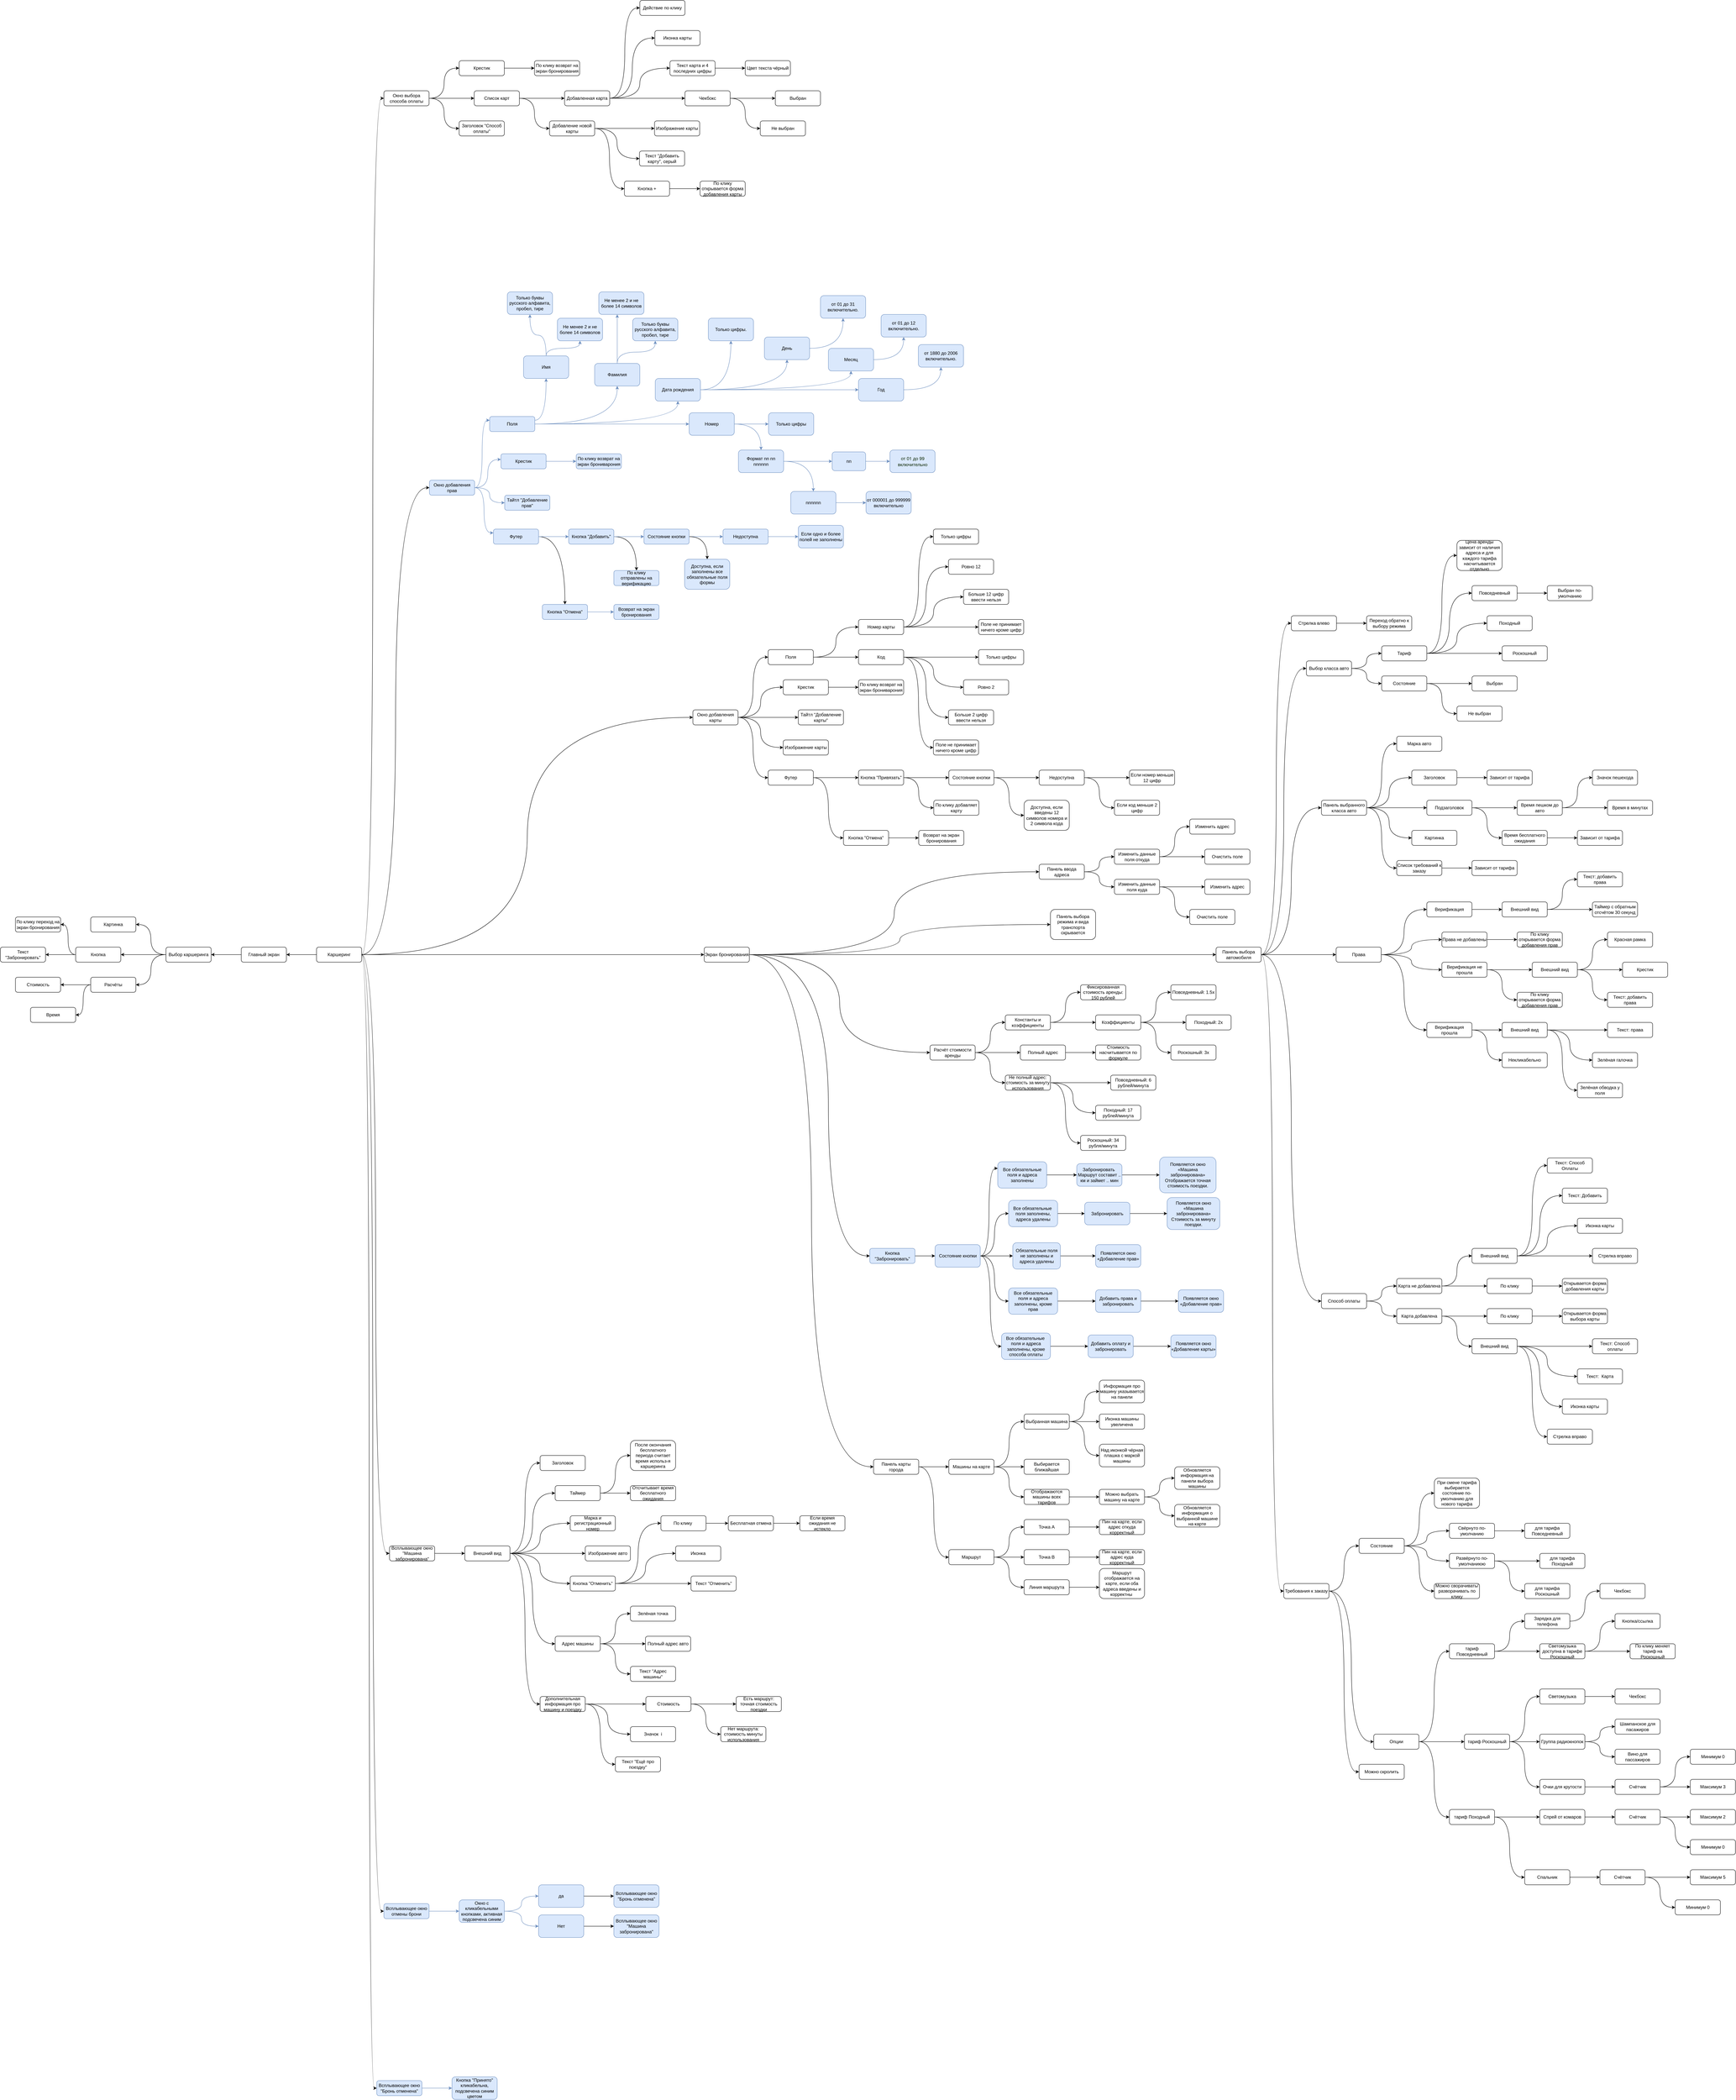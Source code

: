 <mxfile version="20.3.0" type="device"><diagram id="4rts7SB2Y7PdsOqPhJG1" name="Page-1"><mxGraphModel dx="12687" dy="9708" grid="1" gridSize="10" guides="1" tooltips="1" connect="1" arrows="1" fold="1" page="1" pageScale="1" pageWidth="827" pageHeight="1169" math="0" shadow="0"><root><mxCell id="0"/><mxCell id="1" parent="0"/><mxCell id="hxL4ttIouBf5evJjz0dO-23" style="edgeStyle=orthogonalEdgeStyle;curved=1;rounded=0;orthogonalLoop=1;jettySize=auto;html=1;exitX=0;exitY=0.5;exitDx=0;exitDy=0;entryX=1;entryY=0.5;entryDx=0;entryDy=0;" parent="1" source="hxL4ttIouBf5evJjz0dO-1" target="hxL4ttIouBf5evJjz0dO-2" edge="1"><mxGeometry relative="1" as="geometry"/></mxCell><mxCell id="hxL4ttIouBf5evJjz0dO-25" style="edgeStyle=orthogonalEdgeStyle;curved=1;rounded=0;orthogonalLoop=1;jettySize=auto;html=1;exitX=1;exitY=0.5;exitDx=0;exitDy=0;entryX=0;entryY=0.5;entryDx=0;entryDy=0;" parent="1" source="hxL4ttIouBf5evJjz0dO-1" target="hxL4ttIouBf5evJjz0dO-24" edge="1"><mxGeometry relative="1" as="geometry"/></mxCell><mxCell id="hxL4ttIouBf5evJjz0dO-32" style="edgeStyle=orthogonalEdgeStyle;curved=1;rounded=0;orthogonalLoop=1;jettySize=auto;html=1;exitX=1;exitY=0.5;exitDx=0;exitDy=0;entryX=0;entryY=0.5;entryDx=0;entryDy=0;" parent="1" source="hxL4ttIouBf5evJjz0dO-1" target="hxL4ttIouBf5evJjz0dO-31" edge="1"><mxGeometry relative="1" as="geometry"/></mxCell><mxCell id="hxL4ttIouBf5evJjz0dO-36" style="edgeStyle=orthogonalEdgeStyle;curved=1;rounded=0;orthogonalLoop=1;jettySize=auto;html=1;exitX=1;exitY=0.5;exitDx=0;exitDy=0;entryX=0;entryY=0.5;entryDx=0;entryDy=0;" parent="1" source="hxL4ttIouBf5evJjz0dO-1" target="hxL4ttIouBf5evJjz0dO-35" edge="1"><mxGeometry relative="1" as="geometry"/></mxCell><mxCell id="hxL4ttIouBf5evJjz0dO-38" style="edgeStyle=orthogonalEdgeStyle;curved=1;rounded=0;orthogonalLoop=1;jettySize=auto;html=1;exitX=1;exitY=0.5;exitDx=0;exitDy=0;entryX=0;entryY=0.5;entryDx=0;entryDy=0;" parent="1" source="hxL4ttIouBf5evJjz0dO-1" target="hxL4ttIouBf5evJjz0dO-37" edge="1"><mxGeometry relative="1" as="geometry"/></mxCell><mxCell id="hxL4ttIouBf5evJjz0dO-40" style="edgeStyle=orthogonalEdgeStyle;curved=1;rounded=0;orthogonalLoop=1;jettySize=auto;html=1;exitX=1;exitY=0.5;exitDx=0;exitDy=0;entryX=0;entryY=0.5;entryDx=0;entryDy=0;" parent="1" source="hxL4ttIouBf5evJjz0dO-1" target="hxL4ttIouBf5evJjz0dO-39" edge="1"><mxGeometry relative="1" as="geometry"/></mxCell><mxCell id="hxL4ttIouBf5evJjz0dO-42" style="edgeStyle=orthogonalEdgeStyle;curved=1;rounded=0;orthogonalLoop=1;jettySize=auto;html=1;exitX=1;exitY=0.5;exitDx=0;exitDy=0;entryX=0;entryY=0.5;entryDx=0;entryDy=0;" parent="1" source="hxL4ttIouBf5evJjz0dO-1" target="hxL4ttIouBf5evJjz0dO-41" edge="1"><mxGeometry relative="1" as="geometry"/></mxCell><mxCell id="hxL4ttIouBf5evJjz0dO-44" style="edgeStyle=orthogonalEdgeStyle;curved=1;rounded=0;orthogonalLoop=1;jettySize=auto;html=1;exitX=1;exitY=0.5;exitDx=0;exitDy=0;entryX=0;entryY=0.5;entryDx=0;entryDy=0;" parent="1" source="hxL4ttIouBf5evJjz0dO-1" target="hxL4ttIouBf5evJjz0dO-43" edge="1"><mxGeometry relative="1" as="geometry"/></mxCell><mxCell id="hxL4ttIouBf5evJjz0dO-1" value="Каршеринг" style="rounded=1;whiteSpace=wrap;html=1;" parent="1" vertex="1"><mxGeometry x="320" y="240" width="120" height="40" as="geometry"/></mxCell><mxCell id="hxL4ttIouBf5evJjz0dO-22" style="edgeStyle=orthogonalEdgeStyle;curved=1;rounded=0;orthogonalLoop=1;jettySize=auto;html=1;exitX=0;exitY=0.5;exitDx=0;exitDy=0;entryX=1;entryY=0.5;entryDx=0;entryDy=0;" parent="1" source="hxL4ttIouBf5evJjz0dO-2" target="hxL4ttIouBf5evJjz0dO-7" edge="1"><mxGeometry relative="1" as="geometry"/></mxCell><mxCell id="hxL4ttIouBf5evJjz0dO-2" value="Главный экран" style="rounded=1;whiteSpace=wrap;html=1;" parent="1" vertex="1"><mxGeometry x="120" y="240" width="120" height="40" as="geometry"/></mxCell><mxCell id="hxL4ttIouBf5evJjz0dO-15" style="edgeStyle=orthogonalEdgeStyle;rounded=0;orthogonalLoop=1;jettySize=auto;html=1;exitX=0;exitY=0.5;exitDx=0;exitDy=0;entryX=1;entryY=0.5;entryDx=0;entryDy=0;curved=1;" parent="1" source="hxL4ttIouBf5evJjz0dO-7" target="hxL4ttIouBf5evJjz0dO-8" edge="1"><mxGeometry relative="1" as="geometry"/></mxCell><mxCell id="hxL4ttIouBf5evJjz0dO-16" style="edgeStyle=orthogonalEdgeStyle;curved=1;rounded=0;orthogonalLoop=1;jettySize=auto;html=1;exitX=0;exitY=0.5;exitDx=0;exitDy=0;entryX=1;entryY=0.5;entryDx=0;entryDy=0;" parent="1" source="hxL4ttIouBf5evJjz0dO-7" target="hxL4ttIouBf5evJjz0dO-9" edge="1"><mxGeometry relative="1" as="geometry"/></mxCell><mxCell id="hxL4ttIouBf5evJjz0dO-17" style="edgeStyle=orthogonalEdgeStyle;curved=1;rounded=0;orthogonalLoop=1;jettySize=auto;html=1;exitX=0;exitY=0.5;exitDx=0;exitDy=0;entryX=1;entryY=0.5;entryDx=0;entryDy=0;" parent="1" source="hxL4ttIouBf5evJjz0dO-7" target="hxL4ttIouBf5evJjz0dO-10" edge="1"><mxGeometry relative="1" as="geometry"/></mxCell><mxCell id="hxL4ttIouBf5evJjz0dO-7" value="Выбор каршеринга" style="rounded=1;whiteSpace=wrap;html=1;" parent="1" vertex="1"><mxGeometry x="-80" y="240" width="120" height="40" as="geometry"/></mxCell><mxCell id="hxL4ttIouBf5evJjz0dO-8" value="Картинка" style="rounded=1;whiteSpace=wrap;html=1;" parent="1" vertex="1"><mxGeometry x="-280" y="160" width="120" height="40" as="geometry"/></mxCell><mxCell id="hxL4ttIouBf5evJjz0dO-18" style="edgeStyle=orthogonalEdgeStyle;curved=1;rounded=0;orthogonalLoop=1;jettySize=auto;html=1;exitX=0;exitY=0.5;exitDx=0;exitDy=0;entryX=1;entryY=0.5;entryDx=0;entryDy=0;" parent="1" source="hxL4ttIouBf5evJjz0dO-9" target="hxL4ttIouBf5evJjz0dO-14" edge="1"><mxGeometry relative="1" as="geometry"/></mxCell><mxCell id="hxL4ttIouBf5evJjz0dO-19" style="edgeStyle=orthogonalEdgeStyle;curved=1;rounded=0;orthogonalLoop=1;jettySize=auto;html=1;exitX=0;exitY=0.5;exitDx=0;exitDy=0;entryX=1;entryY=0.5;entryDx=0;entryDy=0;" parent="1" source="hxL4ttIouBf5evJjz0dO-9" target="hxL4ttIouBf5evJjz0dO-13" edge="1"><mxGeometry relative="1" as="geometry"/></mxCell><mxCell id="hxL4ttIouBf5evJjz0dO-9" value="Кнопка" style="rounded=1;whiteSpace=wrap;html=1;" parent="1" vertex="1"><mxGeometry x="-320" y="240" width="120" height="40" as="geometry"/></mxCell><mxCell id="hxL4ttIouBf5evJjz0dO-20" style="edgeStyle=orthogonalEdgeStyle;curved=1;rounded=0;orthogonalLoop=1;jettySize=auto;html=1;exitX=0;exitY=0.5;exitDx=0;exitDy=0;entryX=1;entryY=0.5;entryDx=0;entryDy=0;" parent="1" source="hxL4ttIouBf5evJjz0dO-10" target="hxL4ttIouBf5evJjz0dO-12" edge="1"><mxGeometry relative="1" as="geometry"/></mxCell><mxCell id="hxL4ttIouBf5evJjz0dO-21" style="edgeStyle=orthogonalEdgeStyle;curved=1;rounded=0;orthogonalLoop=1;jettySize=auto;html=1;exitX=0;exitY=0.5;exitDx=0;exitDy=0;entryX=1;entryY=0.5;entryDx=0;entryDy=0;" parent="1" source="hxL4ttIouBf5evJjz0dO-10" target="hxL4ttIouBf5evJjz0dO-11" edge="1"><mxGeometry relative="1" as="geometry"/></mxCell><mxCell id="hxL4ttIouBf5evJjz0dO-10" value="Расчёты" style="rounded=1;whiteSpace=wrap;html=1;" parent="1" vertex="1"><mxGeometry x="-280" y="320" width="120" height="40" as="geometry"/></mxCell><mxCell id="hxL4ttIouBf5evJjz0dO-11" value="Время" style="rounded=1;whiteSpace=wrap;html=1;" parent="1" vertex="1"><mxGeometry x="-440" y="400" width="120" height="40" as="geometry"/></mxCell><mxCell id="hxL4ttIouBf5evJjz0dO-12" value="Стоимость" style="rounded=1;whiteSpace=wrap;html=1;" parent="1" vertex="1"><mxGeometry x="-480" y="320" width="120" height="40" as="geometry"/></mxCell><mxCell id="hxL4ttIouBf5evJjz0dO-13" value="Текст &quot;Забронировать&quot;" style="rounded=1;whiteSpace=wrap;html=1;" parent="1" vertex="1"><mxGeometry x="-520" y="240" width="120" height="40" as="geometry"/></mxCell><mxCell id="hxL4ttIouBf5evJjz0dO-14" value="По клику переход на экран бронирования" style="rounded=1;whiteSpace=wrap;html=1;" parent="1" vertex="1"><mxGeometry x="-480" y="160" width="120" height="40" as="geometry"/></mxCell><mxCell id="hxL4ttIouBf5evJjz0dO-27" style="edgeStyle=orthogonalEdgeStyle;curved=1;rounded=0;orthogonalLoop=1;jettySize=auto;html=1;exitX=1;exitY=0.5;exitDx=0;exitDy=0;entryX=0;entryY=0.5;entryDx=0;entryDy=0;" parent="1" source="hxL4ttIouBf5evJjz0dO-24" target="hxL4ttIouBf5evJjz0dO-26" edge="1"><mxGeometry relative="1" as="geometry"><mxPoint x="650" y="260" as="sourcePoint"/></mxGeometry></mxCell><mxCell id="hxL4ttIouBf5evJjz0dO-29" style="edgeStyle=orthogonalEdgeStyle;curved=1;rounded=0;orthogonalLoop=1;jettySize=auto;html=1;exitX=1;exitY=0.5;exitDx=0;exitDy=0;entryX=0;entryY=0.5;entryDx=0;entryDy=0;" parent="1" source="hxL4ttIouBf5evJjz0dO-24" target="hxL4ttIouBf5evJjz0dO-28" edge="1"><mxGeometry relative="1" as="geometry"><mxPoint x="650" y="260" as="sourcePoint"/></mxGeometry></mxCell><mxCell id="hxL4ttIouBf5evJjz0dO-34" style="edgeStyle=orthogonalEdgeStyle;curved=1;rounded=0;orthogonalLoop=1;jettySize=auto;html=1;exitX=1;exitY=0.5;exitDx=0;exitDy=0;entryX=0;entryY=0.5;entryDx=0;entryDy=0;" parent="1" source="hxL4ttIouBf5evJjz0dO-24" target="hxL4ttIouBf5evJjz0dO-33" edge="1"><mxGeometry relative="1" as="geometry"/></mxCell><mxCell id="hxL4ttIouBf5evJjz0dO-59" style="edgeStyle=orthogonalEdgeStyle;curved=1;rounded=0;orthogonalLoop=1;jettySize=auto;html=1;exitX=1;exitY=0.5;exitDx=0;exitDy=0;entryX=0;entryY=0.5;entryDx=0;entryDy=0;" parent="1" source="hxL4ttIouBf5evJjz0dO-24" target="hxL4ttIouBf5evJjz0dO-58" edge="1"><mxGeometry relative="1" as="geometry"/></mxCell><mxCell id="hxL4ttIouBf5evJjz0dO-61" style="edgeStyle=orthogonalEdgeStyle;curved=1;rounded=0;orthogonalLoop=1;jettySize=auto;html=1;exitX=1;exitY=0.5;exitDx=0;exitDy=0;entryX=0;entryY=0.5;entryDx=0;entryDy=0;" parent="1" source="hxL4ttIouBf5evJjz0dO-24" target="hxL4ttIouBf5evJjz0dO-60" edge="1"><mxGeometry relative="1" as="geometry"><Array as="points"><mxPoint x="1680" y="260"/><mxPoint x="1680" y="1060"/></Array></mxGeometry></mxCell><mxCell id="hxL4ttIouBf5evJjz0dO-63" style="edgeStyle=orthogonalEdgeStyle;curved=1;rounded=0;orthogonalLoop=1;jettySize=auto;html=1;exitX=1;exitY=0.5;exitDx=0;exitDy=0;entryX=0;entryY=0.5;entryDx=0;entryDy=0;" parent="1" source="hxL4ttIouBf5evJjz0dO-24" target="hxL4ttIouBf5evJjz0dO-62" edge="1"><mxGeometry relative="1" as="geometry"/></mxCell><mxCell id="hxL4ttIouBf5evJjz0dO-24" value="Экран бронирования" style="rounded=1;whiteSpace=wrap;html=1;" parent="1" vertex="1"><mxGeometry x="1350" y="240" width="120" height="40" as="geometry"/></mxCell><mxCell id="hxL4ttIouBf5evJjz0dO-26" value="Панель выбора режима и вида транспорта скрывается" style="rounded=1;whiteSpace=wrap;html=1;" parent="1" vertex="1"><mxGeometry x="2270" y="140" width="120" height="80" as="geometry"/></mxCell><mxCell id="hxL4ttIouBf5evJjz0dO-343" style="edgeStyle=orthogonalEdgeStyle;curved=1;rounded=0;orthogonalLoop=1;jettySize=auto;html=1;exitX=1;exitY=0.5;exitDx=0;exitDy=0;entryX=0;entryY=0.5;entryDx=0;entryDy=0;" parent="1" source="hxL4ttIouBf5evJjz0dO-28" target="hxL4ttIouBf5evJjz0dO-337" edge="1"><mxGeometry relative="1" as="geometry"/></mxCell><mxCell id="hxL4ttIouBf5evJjz0dO-344" style="edgeStyle=orthogonalEdgeStyle;curved=1;rounded=0;orthogonalLoop=1;jettySize=auto;html=1;exitX=1;exitY=0.5;exitDx=0;exitDy=0;entryX=0;entryY=0.5;entryDx=0;entryDy=0;" parent="1" source="hxL4ttIouBf5evJjz0dO-28" target="hxL4ttIouBf5evJjz0dO-338" edge="1"><mxGeometry relative="1" as="geometry"/></mxCell><mxCell id="hxL4ttIouBf5evJjz0dO-28" value="Панель ввода адреса" style="rounded=1;whiteSpace=wrap;html=1;" parent="1" vertex="1"><mxGeometry x="2240" y="20" width="120" height="40" as="geometry"/></mxCell><mxCell id="hxL4ttIouBf5evJjz0dO-101" style="edgeStyle=orthogonalEdgeStyle;curved=1;rounded=0;orthogonalLoop=1;jettySize=auto;html=1;exitX=1;exitY=0.5;exitDx=0;exitDy=0;entryX=0;entryY=0.5;entryDx=0;entryDy=0;" parent="1" source="hxL4ttIouBf5evJjz0dO-31" target="hxL4ttIouBf5evJjz0dO-100" edge="1"><mxGeometry relative="1" as="geometry"/></mxCell><mxCell id="hxL4ttIouBf5evJjz0dO-31" value="Всплывающее окно &quot;Машина забронирована&quot;" style="rounded=1;whiteSpace=wrap;html=1;" parent="1" vertex="1"><mxGeometry x="514" y="1830" width="120" height="40" as="geometry"/></mxCell><mxCell id="hxL4ttIouBf5evJjz0dO-374" style="edgeStyle=orthogonalEdgeStyle;curved=1;rounded=0;orthogonalLoop=1;jettySize=auto;html=1;exitX=1;exitY=0.5;exitDx=0;exitDy=0;entryX=0;entryY=0.5;entryDx=0;entryDy=0;" parent="1" source="hxL4ttIouBf5evJjz0dO-33" target="hxL4ttIouBf5evJjz0dO-373" edge="1"><mxGeometry relative="1" as="geometry"/></mxCell><mxCell id="hxL4ttIouBf5evJjz0dO-376" style="edgeStyle=orthogonalEdgeStyle;curved=1;rounded=0;orthogonalLoop=1;jettySize=auto;html=1;exitX=1;exitY=0.5;exitDx=0;exitDy=0;entryX=0;entryY=0.5;entryDx=0;entryDy=0;" parent="1" source="hxL4ttIouBf5evJjz0dO-33" target="hxL4ttIouBf5evJjz0dO-375" edge="1"><mxGeometry relative="1" as="geometry"/></mxCell><mxCell id="hxL4ttIouBf5evJjz0dO-382" style="edgeStyle=orthogonalEdgeStyle;curved=1;rounded=0;orthogonalLoop=1;jettySize=auto;html=1;exitX=1;exitY=0.5;exitDx=0;exitDy=0;entryX=0;entryY=0.5;entryDx=0;entryDy=0;" parent="1" source="hxL4ttIouBf5evJjz0dO-33" target="hxL4ttIouBf5evJjz0dO-378" edge="1"><mxGeometry relative="1" as="geometry"/></mxCell><mxCell id="hxL4ttIouBf5evJjz0dO-384" style="edgeStyle=orthogonalEdgeStyle;curved=1;rounded=0;orthogonalLoop=1;jettySize=auto;html=1;exitX=1;exitY=0.5;exitDx=0;exitDy=0;entryX=0;entryY=0.5;entryDx=0;entryDy=0;" parent="1" source="hxL4ttIouBf5evJjz0dO-33" target="hxL4ttIouBf5evJjz0dO-379" edge="1"><mxGeometry relative="1" as="geometry"/></mxCell><mxCell id="hxL4ttIouBf5evJjz0dO-385" style="edgeStyle=orthogonalEdgeStyle;curved=1;rounded=0;orthogonalLoop=1;jettySize=auto;html=1;exitX=1;exitY=0.5;exitDx=0;exitDy=0;entryX=0;entryY=0.5;entryDx=0;entryDy=0;" parent="1" source="hxL4ttIouBf5evJjz0dO-33" target="hxL4ttIouBf5evJjz0dO-380" edge="1"><mxGeometry relative="1" as="geometry"/></mxCell><mxCell id="hxL4ttIouBf5evJjz0dO-386" style="edgeStyle=orthogonalEdgeStyle;curved=1;rounded=0;orthogonalLoop=1;jettySize=auto;html=1;exitX=1;exitY=0.5;exitDx=0;exitDy=0;entryX=0;entryY=0.5;entryDx=0;entryDy=0;" parent="1" source="hxL4ttIouBf5evJjz0dO-33" target="hxL4ttIouBf5evJjz0dO-381" edge="1"><mxGeometry relative="1" as="geometry"/></mxCell><mxCell id="hxL4ttIouBf5evJjz0dO-33" value="Панель выбора автомобиля" style="rounded=1;whiteSpace=wrap;html=1;" parent="1" vertex="1"><mxGeometry x="2710" y="240" width="120" height="40" as="geometry"/></mxCell><mxCell id="hxL4ttIouBf5evJjz0dO-152" style="edgeStyle=orthogonalEdgeStyle;curved=1;rounded=0;orthogonalLoop=1;jettySize=auto;html=1;exitX=1;exitY=0.5;exitDx=0;exitDy=0;entryX=0;entryY=0.5;entryDx=0;entryDy=0;" parent="1" source="hxL4ttIouBf5evJjz0dO-35" target="hxL4ttIouBf5evJjz0dO-151" edge="1"><mxGeometry relative="1" as="geometry"/></mxCell><mxCell id="hxL4ttIouBf5evJjz0dO-153" style="edgeStyle=orthogonalEdgeStyle;curved=1;rounded=0;orthogonalLoop=1;jettySize=auto;html=1;exitX=1;exitY=0.5;exitDx=0;exitDy=0;entryX=0;entryY=0.5;entryDx=0;entryDy=0;" parent="1" source="hxL4ttIouBf5evJjz0dO-35" target="hxL4ttIouBf5evJjz0dO-149" edge="1"><mxGeometry relative="1" as="geometry"/></mxCell><mxCell id="hxL4ttIouBf5evJjz0dO-154" style="edgeStyle=orthogonalEdgeStyle;curved=1;rounded=0;orthogonalLoop=1;jettySize=auto;html=1;exitX=1;exitY=0.5;exitDx=0;exitDy=0;entryX=0;entryY=0.5;entryDx=0;entryDy=0;" parent="1" source="hxL4ttIouBf5evJjz0dO-35" target="hxL4ttIouBf5evJjz0dO-150" edge="1"><mxGeometry relative="1" as="geometry"/></mxCell><mxCell id="hxL4ttIouBf5evJjz0dO-155" style="edgeStyle=orthogonalEdgeStyle;curved=1;rounded=0;orthogonalLoop=1;jettySize=auto;html=1;exitX=1;exitY=0.5;exitDx=0;exitDy=0;entryX=0;entryY=0.5;entryDx=0;entryDy=0;" parent="1" source="hxL4ttIouBf5evJjz0dO-35" target="hxL4ttIouBf5evJjz0dO-148" edge="1"><mxGeometry relative="1" as="geometry"/></mxCell><mxCell id="hxL4ttIouBf5evJjz0dO-156" style="edgeStyle=orthogonalEdgeStyle;curved=1;rounded=0;orthogonalLoop=1;jettySize=auto;html=1;exitX=1;exitY=0.5;exitDx=0;exitDy=0;entryX=0;entryY=0.5;entryDx=0;entryDy=0;" parent="1" source="hxL4ttIouBf5evJjz0dO-35" target="hxL4ttIouBf5evJjz0dO-147" edge="1"><mxGeometry relative="1" as="geometry"/></mxCell><mxCell id="hxL4ttIouBf5evJjz0dO-35" value="Окно добавления карты" style="rounded=1;whiteSpace=wrap;html=1;" parent="1" vertex="1"><mxGeometry x="1320" y="-390" width="120" height="40" as="geometry"/></mxCell><mxCell id="rvwDQqgORcge-ROf4nM--9" style="edgeStyle=orthogonalEdgeStyle;curved=1;rounded=0;orthogonalLoop=1;jettySize=auto;html=1;entryX=-0.001;entryY=0.377;entryDx=0;entryDy=0;entryPerimeter=0;fillColor=#dae8fc;strokeColor=#6c8ebf;" edge="1" parent="1" source="hxL4ttIouBf5evJjz0dO-37" target="rvwDQqgORcge-ROf4nM--3"><mxGeometry relative="1" as="geometry"/></mxCell><mxCell id="rvwDQqgORcge-ROf4nM--11" style="edgeStyle=orthogonalEdgeStyle;curved=1;rounded=0;orthogonalLoop=1;jettySize=auto;html=1;entryX=0;entryY=0.5;entryDx=0;entryDy=0;fillColor=#dae8fc;strokeColor=#6c8ebf;" edge="1" parent="1" source="hxL4ttIouBf5evJjz0dO-37" target="rvwDQqgORcge-ROf4nM--4"><mxGeometry relative="1" as="geometry"/></mxCell><mxCell id="rvwDQqgORcge-ROf4nM--29" style="edgeStyle=orthogonalEdgeStyle;curved=1;rounded=0;orthogonalLoop=1;jettySize=auto;html=1;entryX=0;entryY=0.25;entryDx=0;entryDy=0;fillColor=#dae8fc;strokeColor=#6c8ebf;" edge="1" parent="1" source="hxL4ttIouBf5evJjz0dO-37" target="rvwDQqgORcge-ROf4nM--6"><mxGeometry relative="1" as="geometry"/></mxCell><mxCell id="rvwDQqgORcge-ROf4nM--30" style="edgeStyle=orthogonalEdgeStyle;curved=1;rounded=0;orthogonalLoop=1;jettySize=auto;html=1;entryX=0;entryY=0.25;entryDx=0;entryDy=0;fillColor=#dae8fc;strokeColor=#6c8ebf;" edge="1" parent="1" source="hxL4ttIouBf5evJjz0dO-37" target="rvwDQqgORcge-ROf4nM--2"><mxGeometry relative="1" as="geometry"/></mxCell><mxCell id="hxL4ttIouBf5evJjz0dO-37" value="Окно добавления прав" style="rounded=1;whiteSpace=wrap;html=1;fillColor=#dae8fc;strokeColor=#6c8ebf;" parent="1" vertex="1"><mxGeometry x="620" y="-1000" width="120" height="40" as="geometry"/></mxCell><mxCell id="hxL4ttIouBf5evJjz0dO-238" style="edgeStyle=orthogonalEdgeStyle;curved=1;rounded=0;orthogonalLoop=1;jettySize=auto;html=1;exitX=1;exitY=0.5;exitDx=0;exitDy=0;entryX=0;entryY=0.5;entryDx=0;entryDy=0;" parent="1" source="hxL4ttIouBf5evJjz0dO-39" target="hxL4ttIouBf5evJjz0dO-236" edge="1"><mxGeometry relative="1" as="geometry"/></mxCell><mxCell id="hxL4ttIouBf5evJjz0dO-240" style="edgeStyle=orthogonalEdgeStyle;curved=1;rounded=0;orthogonalLoop=1;jettySize=auto;html=1;exitX=1;exitY=0.5;exitDx=0;exitDy=0;entryX=0;entryY=0.5;entryDx=0;entryDy=0;" parent="1" source="hxL4ttIouBf5evJjz0dO-39" target="hxL4ttIouBf5evJjz0dO-234" edge="1"><mxGeometry relative="1" as="geometry"/></mxCell><mxCell id="hxL4ttIouBf5evJjz0dO-241" style="edgeStyle=orthogonalEdgeStyle;curved=1;rounded=0;orthogonalLoop=1;jettySize=auto;html=1;exitX=1;exitY=0.5;exitDx=0;exitDy=0;entryX=0;entryY=0.5;entryDx=0;entryDy=0;" parent="1" source="hxL4ttIouBf5evJjz0dO-39" target="hxL4ttIouBf5evJjz0dO-237" edge="1"><mxGeometry relative="1" as="geometry"/></mxCell><mxCell id="hxL4ttIouBf5evJjz0dO-39" value="Окно выбора способа оплаты" style="rounded=1;whiteSpace=wrap;html=1;" parent="1" vertex="1"><mxGeometry x="499" y="-2034" width="120" height="40" as="geometry"/></mxCell><mxCell id="rvwDQqgORcge-ROf4nM--101" value="" style="edgeStyle=orthogonalEdgeStyle;curved=1;rounded=0;orthogonalLoop=1;jettySize=auto;html=1;fillColor=#dae8fc;strokeColor=#6c8ebf;fontSize=12;" edge="1" parent="1" source="hxL4ttIouBf5evJjz0dO-41" target="rvwDQqgORcge-ROf4nM--100"><mxGeometry relative="1" as="geometry"/></mxCell><mxCell id="hxL4ttIouBf5evJjz0dO-41" value="Всплывающее окно отмены брони" style="rounded=1;whiteSpace=wrap;html=1;fillColor=#dae8fc;strokeColor=#6c8ebf;fontSize=12;" parent="1" vertex="1"><mxGeometry x="499" y="2780" width="120" height="40" as="geometry"/></mxCell><mxCell id="rvwDQqgORcge-ROf4nM--113" value="" style="edgeStyle=orthogonalEdgeStyle;curved=1;rounded=0;orthogonalLoop=1;jettySize=auto;html=1;fillColor=#dae8fc;strokeColor=#6c8ebf;fontSize=12;" edge="1" parent="1" source="hxL4ttIouBf5evJjz0dO-43" target="rvwDQqgORcge-ROf4nM--112"><mxGeometry relative="1" as="geometry"/></mxCell><mxCell id="hxL4ttIouBf5evJjz0dO-43" value="Всплывающее окно &quot;Бронь отменена&quot;" style="rounded=1;whiteSpace=wrap;html=1;fillColor=#dae8fc;strokeColor=#6c8ebf;fontSize=12;" parent="1" vertex="1"><mxGeometry x="480" y="3250" width="120" height="40" as="geometry"/></mxCell><mxCell id="hxL4ttIouBf5evJjz0dO-361" style="edgeStyle=orthogonalEdgeStyle;curved=1;rounded=0;orthogonalLoop=1;jettySize=auto;html=1;exitX=1;exitY=0.5;exitDx=0;exitDy=0;entryX=0;entryY=0.5;entryDx=0;entryDy=0;" parent="1" source="hxL4ttIouBf5evJjz0dO-58" target="hxL4ttIouBf5evJjz0dO-350" edge="1"><mxGeometry relative="1" as="geometry"/></mxCell><mxCell id="hxL4ttIouBf5evJjz0dO-362" style="edgeStyle=orthogonalEdgeStyle;curved=1;rounded=0;orthogonalLoop=1;jettySize=auto;html=1;exitX=1;exitY=0.5;exitDx=0;exitDy=0;entryX=0;entryY=0.5;entryDx=0;entryDy=0;" parent="1" source="hxL4ttIouBf5evJjz0dO-58" target="hxL4ttIouBf5evJjz0dO-351" edge="1"><mxGeometry relative="1" as="geometry"/></mxCell><mxCell id="hxL4ttIouBf5evJjz0dO-363" style="edgeStyle=orthogonalEdgeStyle;curved=1;rounded=0;orthogonalLoop=1;jettySize=auto;html=1;exitX=1;exitY=0.5;exitDx=0;exitDy=0;entryX=0;entryY=0.5;entryDx=0;entryDy=0;" parent="1" source="hxL4ttIouBf5evJjz0dO-58" target="hxL4ttIouBf5evJjz0dO-349" edge="1"><mxGeometry relative="1" as="geometry"/></mxCell><mxCell id="hxL4ttIouBf5evJjz0dO-58" value="Расчёт стоимости аренды" style="rounded=1;whiteSpace=wrap;html=1;" parent="1" vertex="1"><mxGeometry x="1950" y="500" width="120" height="40" as="geometry"/></mxCell><mxCell id="rvwDQqgORcge-ROf4nM--172" style="edgeStyle=orthogonalEdgeStyle;curved=1;rounded=0;orthogonalLoop=1;jettySize=auto;html=1;entryX=0;entryY=0.5;entryDx=0;entryDy=0;fontSize=12;" edge="1" parent="1" source="hxL4ttIouBf5evJjz0dO-60" target="rvwDQqgORcge-ROf4nM--120"><mxGeometry relative="1" as="geometry"/></mxCell><mxCell id="hxL4ttIouBf5evJjz0dO-60" value="Кнопка &quot;Забронировать&quot;" style="rounded=1;whiteSpace=wrap;html=1;fillColor=#dae8fc;strokeColor=#6c8ebf;" parent="1" vertex="1"><mxGeometry x="1790" y="1040" width="120" height="40" as="geometry"/></mxCell><mxCell id="hxL4ttIouBf5evJjz0dO-66" style="edgeStyle=orthogonalEdgeStyle;curved=1;rounded=0;orthogonalLoop=1;jettySize=auto;html=1;exitX=1;exitY=0.5;exitDx=0;exitDy=0;entryX=0;entryY=0.5;entryDx=0;entryDy=0;" parent="1" source="hxL4ttIouBf5evJjz0dO-62" target="hxL4ttIouBf5evJjz0dO-64" edge="1"><mxGeometry relative="1" as="geometry"/></mxCell><mxCell id="hxL4ttIouBf5evJjz0dO-87" style="edgeStyle=orthogonalEdgeStyle;curved=1;rounded=0;orthogonalLoop=1;jettySize=auto;html=1;exitX=1;exitY=0.5;exitDx=0;exitDy=0;entryX=0;entryY=0.5;entryDx=0;entryDy=0;" parent="1" source="hxL4ttIouBf5evJjz0dO-62" target="hxL4ttIouBf5evJjz0dO-65" edge="1"><mxGeometry relative="1" as="geometry"/></mxCell><mxCell id="hxL4ttIouBf5evJjz0dO-62" value="Панель карты города" style="rounded=1;whiteSpace=wrap;html=1;" parent="1" vertex="1"><mxGeometry x="1800" y="1600" width="120" height="40" as="geometry"/></mxCell><mxCell id="hxL4ttIouBf5evJjz0dO-68" style="edgeStyle=orthogonalEdgeStyle;curved=1;rounded=0;orthogonalLoop=1;jettySize=auto;html=1;exitX=1;exitY=0.5;exitDx=0;exitDy=0;entryX=0;entryY=0.5;entryDx=0;entryDy=0;" parent="1" source="hxL4ttIouBf5evJjz0dO-64" target="hxL4ttIouBf5evJjz0dO-67" edge="1"><mxGeometry relative="1" as="geometry"/></mxCell><mxCell id="hxL4ttIouBf5evJjz0dO-70" style="edgeStyle=orthogonalEdgeStyle;curved=1;rounded=0;orthogonalLoop=1;jettySize=auto;html=1;exitX=1;exitY=0.5;exitDx=0;exitDy=0;entryX=0;entryY=0.5;entryDx=0;entryDy=0;" parent="1" source="hxL4ttIouBf5evJjz0dO-64" target="hxL4ttIouBf5evJjz0dO-69" edge="1"><mxGeometry relative="1" as="geometry"/></mxCell><mxCell id="hxL4ttIouBf5evJjz0dO-72" style="edgeStyle=orthogonalEdgeStyle;curved=1;rounded=0;orthogonalLoop=1;jettySize=auto;html=1;exitX=1;exitY=0.5;exitDx=0;exitDy=0;entryX=0;entryY=0.5;entryDx=0;entryDy=0;" parent="1" source="hxL4ttIouBf5evJjz0dO-64" target="hxL4ttIouBf5evJjz0dO-71" edge="1"><mxGeometry relative="1" as="geometry"/></mxCell><mxCell id="hxL4ttIouBf5evJjz0dO-64" value="Машины на карте" style="rounded=1;whiteSpace=wrap;html=1;" parent="1" vertex="1"><mxGeometry x="2000" y="1600" width="120" height="40" as="geometry"/></mxCell><mxCell id="hxL4ttIouBf5evJjz0dO-91" style="edgeStyle=orthogonalEdgeStyle;curved=1;rounded=0;orthogonalLoop=1;jettySize=auto;html=1;exitX=1;exitY=0.5;exitDx=0;exitDy=0;entryX=0;entryY=0.5;entryDx=0;entryDy=0;" parent="1" source="hxL4ttIouBf5evJjz0dO-65" target="hxL4ttIouBf5evJjz0dO-89" edge="1"><mxGeometry relative="1" as="geometry"/></mxCell><mxCell id="hxL4ttIouBf5evJjz0dO-92" style="edgeStyle=orthogonalEdgeStyle;curved=1;rounded=0;orthogonalLoop=1;jettySize=auto;html=1;exitX=1;exitY=0.5;exitDx=0;exitDy=0;entryX=0;entryY=0.5;entryDx=0;entryDy=0;" parent="1" source="hxL4ttIouBf5evJjz0dO-65" target="hxL4ttIouBf5evJjz0dO-88" edge="1"><mxGeometry relative="1" as="geometry"/></mxCell><mxCell id="hxL4ttIouBf5evJjz0dO-93" style="edgeStyle=orthogonalEdgeStyle;curved=1;rounded=0;orthogonalLoop=1;jettySize=auto;html=1;exitX=1;exitY=0.5;exitDx=0;exitDy=0;entryX=0;entryY=0.5;entryDx=0;entryDy=0;" parent="1" source="hxL4ttIouBf5evJjz0dO-65" target="hxL4ttIouBf5evJjz0dO-90" edge="1"><mxGeometry relative="1" as="geometry"/></mxCell><mxCell id="hxL4ttIouBf5evJjz0dO-65" value="Маршрут" style="rounded=1;whiteSpace=wrap;html=1;" parent="1" vertex="1"><mxGeometry x="2000" y="1840" width="120" height="40" as="geometry"/></mxCell><mxCell id="hxL4ttIouBf5evJjz0dO-67" value="Выбирается ближайшая" style="rounded=1;whiteSpace=wrap;html=1;" parent="1" vertex="1"><mxGeometry x="2200" y="1600" width="120" height="40" as="geometry"/></mxCell><mxCell id="hxL4ttIouBf5evJjz0dO-82" style="edgeStyle=orthogonalEdgeStyle;curved=1;rounded=0;orthogonalLoop=1;jettySize=auto;html=1;exitX=1;exitY=0.5;exitDx=0;exitDy=0;entryX=0;entryY=0.5;entryDx=0;entryDy=0;" parent="1" source="hxL4ttIouBf5evJjz0dO-69" target="hxL4ttIouBf5evJjz0dO-81" edge="1"><mxGeometry relative="1" as="geometry"/></mxCell><mxCell id="hxL4ttIouBf5evJjz0dO-69" value="Отображаются машины всех тарифов" style="rounded=1;whiteSpace=wrap;html=1;" parent="1" vertex="1"><mxGeometry x="2200" y="1680" width="120" height="40" as="geometry"/></mxCell><mxCell id="hxL4ttIouBf5evJjz0dO-78" style="edgeStyle=orthogonalEdgeStyle;curved=1;rounded=0;orthogonalLoop=1;jettySize=auto;html=1;exitX=1;exitY=0.5;exitDx=0;exitDy=0;entryX=0;entryY=0.5;entryDx=0;entryDy=0;" parent="1" source="hxL4ttIouBf5evJjz0dO-71" target="hxL4ttIouBf5evJjz0dO-75" edge="1"><mxGeometry relative="1" as="geometry"/></mxCell><mxCell id="hxL4ttIouBf5evJjz0dO-79" style="edgeStyle=orthogonalEdgeStyle;curved=1;rounded=0;orthogonalLoop=1;jettySize=auto;html=1;exitX=1;exitY=0.5;exitDx=0;exitDy=0;entryX=0;entryY=0.5;entryDx=0;entryDy=0;" parent="1" source="hxL4ttIouBf5evJjz0dO-71" target="hxL4ttIouBf5evJjz0dO-76" edge="1"><mxGeometry relative="1" as="geometry"/></mxCell><mxCell id="hxL4ttIouBf5evJjz0dO-80" style="edgeStyle=orthogonalEdgeStyle;curved=1;rounded=0;orthogonalLoop=1;jettySize=auto;html=1;exitX=1;exitY=0.5;exitDx=0;exitDy=0;entryX=0;entryY=0.5;entryDx=0;entryDy=0;" parent="1" source="hxL4ttIouBf5evJjz0dO-71" target="hxL4ttIouBf5evJjz0dO-77" edge="1"><mxGeometry relative="1" as="geometry"/></mxCell><mxCell id="hxL4ttIouBf5evJjz0dO-71" value="Выбранная машина" style="rounded=1;whiteSpace=wrap;html=1;" parent="1" vertex="1"><mxGeometry x="2200" y="1480" width="120" height="40" as="geometry"/></mxCell><mxCell id="hxL4ttIouBf5evJjz0dO-75" value="Информация про машину указывается на панели" style="rounded=1;whiteSpace=wrap;html=1;" parent="1" vertex="1"><mxGeometry x="2400" y="1390" width="120" height="60" as="geometry"/></mxCell><mxCell id="hxL4ttIouBf5evJjz0dO-76" value="Иконка машины увеличена" style="rounded=1;whiteSpace=wrap;html=1;" parent="1" vertex="1"><mxGeometry x="2400" y="1480" width="120" height="40" as="geometry"/></mxCell><mxCell id="hxL4ttIouBf5evJjz0dO-77" value="Над иконкой чёрная плашка с маркой машины" style="rounded=1;whiteSpace=wrap;html=1;" parent="1" vertex="1"><mxGeometry x="2400" y="1560" width="120" height="60" as="geometry"/></mxCell><mxCell id="hxL4ttIouBf5evJjz0dO-84" style="edgeStyle=orthogonalEdgeStyle;curved=1;rounded=0;orthogonalLoop=1;jettySize=auto;html=1;exitX=1;exitY=0.5;exitDx=0;exitDy=0;entryX=0;entryY=0.5;entryDx=0;entryDy=0;" parent="1" source="hxL4ttIouBf5evJjz0dO-81" target="hxL4ttIouBf5evJjz0dO-83" edge="1"><mxGeometry relative="1" as="geometry"/></mxCell><mxCell id="hxL4ttIouBf5evJjz0dO-86" style="edgeStyle=orthogonalEdgeStyle;curved=1;rounded=0;orthogonalLoop=1;jettySize=auto;html=1;exitX=1;exitY=0.5;exitDx=0;exitDy=0;entryX=0;entryY=0.5;entryDx=0;entryDy=0;" parent="1" source="hxL4ttIouBf5evJjz0dO-81" target="hxL4ttIouBf5evJjz0dO-85" edge="1"><mxGeometry relative="1" as="geometry"/></mxCell><mxCell id="hxL4ttIouBf5evJjz0dO-81" value="Можно выбрать машину на карте" style="rounded=1;whiteSpace=wrap;html=1;" parent="1" vertex="1"><mxGeometry x="2400" y="1680" width="120" height="40" as="geometry"/></mxCell><mxCell id="hxL4ttIouBf5evJjz0dO-83" value="Обновляется информация на панели выбора машины" style="rounded=1;whiteSpace=wrap;html=1;" parent="1" vertex="1"><mxGeometry x="2600" y="1620" width="120" height="60" as="geometry"/></mxCell><mxCell id="hxL4ttIouBf5evJjz0dO-85" value="Обновляется информация о выбранной машине на карте" style="rounded=1;whiteSpace=wrap;html=1;" parent="1" vertex="1"><mxGeometry x="2600" y="1720" width="120" height="60" as="geometry"/></mxCell><mxCell id="hxL4ttIouBf5evJjz0dO-95" style="edgeStyle=orthogonalEdgeStyle;curved=1;rounded=0;orthogonalLoop=1;jettySize=auto;html=1;exitX=1;exitY=0.5;exitDx=0;exitDy=0;entryX=0;entryY=0.5;entryDx=0;entryDy=0;" parent="1" source="hxL4ttIouBf5evJjz0dO-88" target="hxL4ttIouBf5evJjz0dO-94" edge="1"><mxGeometry relative="1" as="geometry"/></mxCell><mxCell id="hxL4ttIouBf5evJjz0dO-88" value="Точка А" style="rounded=1;whiteSpace=wrap;html=1;" parent="1" vertex="1"><mxGeometry x="2200" y="1760" width="120" height="40" as="geometry"/></mxCell><mxCell id="hxL4ttIouBf5evJjz0dO-97" style="edgeStyle=orthogonalEdgeStyle;curved=1;rounded=0;orthogonalLoop=1;jettySize=auto;html=1;exitX=1;exitY=0.5;exitDx=0;exitDy=0;entryX=0;entryY=0.5;entryDx=0;entryDy=0;" parent="1" source="hxL4ttIouBf5evJjz0dO-89" target="hxL4ttIouBf5evJjz0dO-96" edge="1"><mxGeometry relative="1" as="geometry"/></mxCell><mxCell id="hxL4ttIouBf5evJjz0dO-89" value="Точка B" style="rounded=1;whiteSpace=wrap;html=1;" parent="1" vertex="1"><mxGeometry x="2200" y="1840" width="120" height="40" as="geometry"/></mxCell><mxCell id="hxL4ttIouBf5evJjz0dO-99" style="edgeStyle=orthogonalEdgeStyle;curved=1;rounded=0;orthogonalLoop=1;jettySize=auto;html=1;exitX=1;exitY=0.5;exitDx=0;exitDy=0;entryX=0;entryY=0.5;entryDx=0;entryDy=0;" parent="1" source="hxL4ttIouBf5evJjz0dO-90" edge="1"><mxGeometry relative="1" as="geometry"><mxPoint x="2400" y="1940" as="targetPoint"/></mxGeometry></mxCell><mxCell id="hxL4ttIouBf5evJjz0dO-90" value="Линия маршрута" style="rounded=1;whiteSpace=wrap;html=1;" parent="1" vertex="1"><mxGeometry x="2200" y="1920" width="120" height="40" as="geometry"/></mxCell><mxCell id="hxL4ttIouBf5evJjz0dO-94" value="Пин на карте, если адрес откуда корректный" style="rounded=1;whiteSpace=wrap;html=1;" parent="1" vertex="1"><mxGeometry x="2400" y="1760" width="120" height="40" as="geometry"/></mxCell><mxCell id="hxL4ttIouBf5evJjz0dO-96" value="Пин на карте, если адрес куда корректный" style="rounded=1;whiteSpace=wrap;html=1;" parent="1" vertex="1"><mxGeometry x="2400" y="1840" width="120" height="40" as="geometry"/></mxCell><mxCell id="hxL4ttIouBf5evJjz0dO-98" value="Маршрут отображается на карте, если оба адреса введены и корректны&amp;nbsp;" style="rounded=1;whiteSpace=wrap;html=1;" parent="1" vertex="1"><mxGeometry x="2400" y="1890" width="120" height="80" as="geometry"/></mxCell><mxCell id="hxL4ttIouBf5evJjz0dO-110" style="edgeStyle=orthogonalEdgeStyle;curved=1;rounded=0;orthogonalLoop=1;jettySize=auto;html=1;exitX=1;exitY=0.5;exitDx=0;exitDy=0;entryX=0;entryY=0.5;entryDx=0;entryDy=0;" parent="1" source="hxL4ttIouBf5evJjz0dO-100" target="hxL4ttIouBf5evJjz0dO-105" edge="1"><mxGeometry relative="1" as="geometry"/></mxCell><mxCell id="hxL4ttIouBf5evJjz0dO-111" style="edgeStyle=orthogonalEdgeStyle;curved=1;rounded=0;orthogonalLoop=1;jettySize=auto;html=1;exitX=1;exitY=0.5;exitDx=0;exitDy=0;entryX=0;entryY=0.5;entryDx=0;entryDy=0;" parent="1" source="hxL4ttIouBf5evJjz0dO-100" target="hxL4ttIouBf5evJjz0dO-104" edge="1"><mxGeometry relative="1" as="geometry"/></mxCell><mxCell id="hxL4ttIouBf5evJjz0dO-112" style="edgeStyle=orthogonalEdgeStyle;curved=1;rounded=0;orthogonalLoop=1;jettySize=auto;html=1;exitX=1;exitY=0.5;exitDx=0;exitDy=0;entryX=0;entryY=0.5;entryDx=0;entryDy=0;" parent="1" source="hxL4ttIouBf5evJjz0dO-100" target="hxL4ttIouBf5evJjz0dO-103" edge="1"><mxGeometry relative="1" as="geometry"/></mxCell><mxCell id="hxL4ttIouBf5evJjz0dO-113" style="edgeStyle=orthogonalEdgeStyle;curved=1;rounded=0;orthogonalLoop=1;jettySize=auto;html=1;exitX=1;exitY=0.5;exitDx=0;exitDy=0;entryX=0;entryY=0.5;entryDx=0;entryDy=0;" parent="1" source="hxL4ttIouBf5evJjz0dO-100" target="hxL4ttIouBf5evJjz0dO-102" edge="1"><mxGeometry relative="1" as="geometry"/></mxCell><mxCell id="hxL4ttIouBf5evJjz0dO-114" style="edgeStyle=orthogonalEdgeStyle;curved=1;rounded=0;orthogonalLoop=1;jettySize=auto;html=1;exitX=1;exitY=0.5;exitDx=0;exitDy=0;entryX=0;entryY=0.5;entryDx=0;entryDy=0;" parent="1" source="hxL4ttIouBf5evJjz0dO-100" target="hxL4ttIouBf5evJjz0dO-106" edge="1"><mxGeometry relative="1" as="geometry"/></mxCell><mxCell id="hxL4ttIouBf5evJjz0dO-115" style="edgeStyle=orthogonalEdgeStyle;curved=1;rounded=0;orthogonalLoop=1;jettySize=auto;html=1;exitX=1;exitY=0.5;exitDx=0;exitDy=0;entryX=0;entryY=0.5;entryDx=0;entryDy=0;" parent="1" source="hxL4ttIouBf5evJjz0dO-100" target="hxL4ttIouBf5evJjz0dO-107" edge="1"><mxGeometry relative="1" as="geometry"/></mxCell><mxCell id="hxL4ttIouBf5evJjz0dO-116" style="edgeStyle=orthogonalEdgeStyle;curved=1;rounded=0;orthogonalLoop=1;jettySize=auto;html=1;exitX=1;exitY=0.5;exitDx=0;exitDy=0;entryX=0;entryY=0.5;entryDx=0;entryDy=0;" parent="1" source="hxL4ttIouBf5evJjz0dO-100" target="hxL4ttIouBf5evJjz0dO-109" edge="1"><mxGeometry relative="1" as="geometry"/></mxCell><mxCell id="hxL4ttIouBf5evJjz0dO-100" value="Внешний вид" style="rounded=1;whiteSpace=wrap;html=1;" parent="1" vertex="1"><mxGeometry x="714" y="1830" width="120" height="40" as="geometry"/></mxCell><mxCell id="hxL4ttIouBf5evJjz0dO-102" value="Изображение авто" style="rounded=1;whiteSpace=wrap;html=1;" parent="1" vertex="1"><mxGeometry x="1034" y="1830" width="120" height="40" as="geometry"/></mxCell><mxCell id="hxL4ttIouBf5evJjz0dO-103" value="Марка и регистрационный номер" style="rounded=1;whiteSpace=wrap;html=1;" parent="1" vertex="1"><mxGeometry x="994" y="1750" width="120" height="40" as="geometry"/></mxCell><mxCell id="hxL4ttIouBf5evJjz0dO-119" style="edgeStyle=orthogonalEdgeStyle;curved=1;rounded=0;orthogonalLoop=1;jettySize=auto;html=1;exitX=1;exitY=0.5;exitDx=0;exitDy=0;entryX=0;entryY=0.5;entryDx=0;entryDy=0;" parent="1" source="hxL4ttIouBf5evJjz0dO-104" target="hxL4ttIouBf5evJjz0dO-117" edge="1"><mxGeometry relative="1" as="geometry"/></mxCell><mxCell id="hxL4ttIouBf5evJjz0dO-120" style="edgeStyle=orthogonalEdgeStyle;curved=1;rounded=0;orthogonalLoop=1;jettySize=auto;html=1;exitX=1;exitY=0.5;exitDx=0;exitDy=0;entryX=0;entryY=0.5;entryDx=0;entryDy=0;" parent="1" source="hxL4ttIouBf5evJjz0dO-104" target="hxL4ttIouBf5evJjz0dO-118" edge="1"><mxGeometry relative="1" as="geometry"/></mxCell><mxCell id="hxL4ttIouBf5evJjz0dO-104" value="Таймер" style="rounded=1;whiteSpace=wrap;html=1;" parent="1" vertex="1"><mxGeometry x="954" y="1670" width="120" height="40" as="geometry"/></mxCell><mxCell id="hxL4ttIouBf5evJjz0dO-105" value="Заголовок" style="rounded=1;whiteSpace=wrap;html=1;" parent="1" vertex="1"><mxGeometry x="914" y="1590" width="120" height="40" as="geometry"/></mxCell><mxCell id="hxL4ttIouBf5evJjz0dO-122" style="edgeStyle=orthogonalEdgeStyle;curved=1;rounded=0;orthogonalLoop=1;jettySize=auto;html=1;exitX=1;exitY=0.5;exitDx=0;exitDy=0;entryX=0;entryY=0.5;entryDx=0;entryDy=0;" parent="1" source="hxL4ttIouBf5evJjz0dO-106" target="hxL4ttIouBf5evJjz0dO-121" edge="1"><mxGeometry relative="1" as="geometry"/></mxCell><mxCell id="hxL4ttIouBf5evJjz0dO-124" style="edgeStyle=orthogonalEdgeStyle;curved=1;rounded=0;orthogonalLoop=1;jettySize=auto;html=1;exitX=1;exitY=0.5;exitDx=0;exitDy=0;entryX=0;entryY=0.5;entryDx=0;entryDy=0;" parent="1" source="hxL4ttIouBf5evJjz0dO-106" target="hxL4ttIouBf5evJjz0dO-123" edge="1"><mxGeometry relative="1" as="geometry"/></mxCell><mxCell id="hxL4ttIouBf5evJjz0dO-126" style="edgeStyle=orthogonalEdgeStyle;curved=1;rounded=0;orthogonalLoop=1;jettySize=auto;html=1;exitX=1;exitY=0.5;exitDx=0;exitDy=0;entryX=0;entryY=0.5;entryDx=0;entryDy=0;" parent="1" source="hxL4ttIouBf5evJjz0dO-106" target="hxL4ttIouBf5evJjz0dO-125" edge="1"><mxGeometry relative="1" as="geometry"/></mxCell><mxCell id="hxL4ttIouBf5evJjz0dO-106" value="Кнопка &quot;Отменить&quot;" style="rounded=1;whiteSpace=wrap;html=1;" parent="1" vertex="1"><mxGeometry x="994" y="1910" width="120" height="40" as="geometry"/></mxCell><mxCell id="hxL4ttIouBf5evJjz0dO-134" style="edgeStyle=orthogonalEdgeStyle;curved=1;rounded=0;orthogonalLoop=1;jettySize=auto;html=1;exitX=1;exitY=0.5;exitDx=0;exitDy=0;entryX=0;entryY=0.5;entryDx=0;entryDy=0;" parent="1" source="hxL4ttIouBf5evJjz0dO-107" target="hxL4ttIouBf5evJjz0dO-131" edge="1"><mxGeometry relative="1" as="geometry"/></mxCell><mxCell id="hxL4ttIouBf5evJjz0dO-135" style="edgeStyle=orthogonalEdgeStyle;curved=1;rounded=0;orthogonalLoop=1;jettySize=auto;html=1;exitX=1;exitY=0.5;exitDx=0;exitDy=0;entryX=0;entryY=0.5;entryDx=0;entryDy=0;" parent="1" source="hxL4ttIouBf5evJjz0dO-107" target="hxL4ttIouBf5evJjz0dO-132" edge="1"><mxGeometry relative="1" as="geometry"/></mxCell><mxCell id="hxL4ttIouBf5evJjz0dO-136" style="edgeStyle=orthogonalEdgeStyle;curved=1;rounded=0;orthogonalLoop=1;jettySize=auto;html=1;exitX=1;exitY=0.5;exitDx=0;exitDy=0;entryX=0;entryY=0.5;entryDx=0;entryDy=0;" parent="1" source="hxL4ttIouBf5evJjz0dO-107" target="hxL4ttIouBf5evJjz0dO-133" edge="1"><mxGeometry relative="1" as="geometry"/></mxCell><mxCell id="hxL4ttIouBf5evJjz0dO-107" value="Адрес машины" style="rounded=1;whiteSpace=wrap;html=1;" parent="1" vertex="1"><mxGeometry x="954" y="2070" width="120" height="40" as="geometry"/></mxCell><mxCell id="hxL4ttIouBf5evJjz0dO-140" style="edgeStyle=orthogonalEdgeStyle;curved=1;rounded=0;orthogonalLoop=1;jettySize=auto;html=1;exitX=1;exitY=0.5;exitDx=0;exitDy=0;entryX=0;entryY=0.5;entryDx=0;entryDy=0;" parent="1" source="hxL4ttIouBf5evJjz0dO-109" target="hxL4ttIouBf5evJjz0dO-139" edge="1"><mxGeometry relative="1" as="geometry"/></mxCell><mxCell id="hxL4ttIouBf5evJjz0dO-141" style="edgeStyle=orthogonalEdgeStyle;curved=1;rounded=0;orthogonalLoop=1;jettySize=auto;html=1;exitX=1;exitY=0.5;exitDx=0;exitDy=0;entryX=0;entryY=0.5;entryDx=0;entryDy=0;" parent="1" source="hxL4ttIouBf5evJjz0dO-109" target="hxL4ttIouBf5evJjz0dO-137" edge="1"><mxGeometry relative="1" as="geometry"/></mxCell><mxCell id="hxL4ttIouBf5evJjz0dO-142" style="edgeStyle=orthogonalEdgeStyle;curved=1;rounded=0;orthogonalLoop=1;jettySize=auto;html=1;exitX=1;exitY=0.5;exitDx=0;exitDy=0;entryX=0;entryY=0.5;entryDx=0;entryDy=0;" parent="1" source="hxL4ttIouBf5evJjz0dO-109" target="hxL4ttIouBf5evJjz0dO-138" edge="1"><mxGeometry relative="1" as="geometry"/></mxCell><mxCell id="hxL4ttIouBf5evJjz0dO-109" value="Дополнительная информация про машину и поездку" style="rounded=1;whiteSpace=wrap;html=1;" parent="1" vertex="1"><mxGeometry x="914" y="2230" width="120" height="40" as="geometry"/></mxCell><mxCell id="hxL4ttIouBf5evJjz0dO-117" value="Отсчитывает время бесплатного ожидания" style="rounded=1;whiteSpace=wrap;html=1;" parent="1" vertex="1"><mxGeometry x="1154" y="1670" width="120" height="40" as="geometry"/></mxCell><mxCell id="hxL4ttIouBf5evJjz0dO-118" value="После окончания бесплатного периода считает время использ-я каршеринга" style="rounded=1;whiteSpace=wrap;html=1;" parent="1" vertex="1"><mxGeometry x="1154" y="1550" width="120" height="80" as="geometry"/></mxCell><mxCell id="hxL4ttIouBf5evJjz0dO-128" style="edgeStyle=orthogonalEdgeStyle;curved=1;rounded=0;orthogonalLoop=1;jettySize=auto;html=1;exitX=1;exitY=0.5;exitDx=0;exitDy=0;entryX=0;entryY=0.5;entryDx=0;entryDy=0;" parent="1" source="hxL4ttIouBf5evJjz0dO-121" target="hxL4ttIouBf5evJjz0dO-127" edge="1"><mxGeometry relative="1" as="geometry"/></mxCell><mxCell id="hxL4ttIouBf5evJjz0dO-121" value="По клику&amp;nbsp;" style="rounded=1;whiteSpace=wrap;html=1;" parent="1" vertex="1"><mxGeometry x="1235" y="1750" width="120" height="40" as="geometry"/></mxCell><mxCell id="hxL4ttIouBf5evJjz0dO-123" value="Текст &quot;Отменить&quot;" style="rounded=1;whiteSpace=wrap;html=1;" parent="1" vertex="1"><mxGeometry x="1315" y="1910" width="120" height="40" as="geometry"/></mxCell><mxCell id="hxL4ttIouBf5evJjz0dO-125" value="Иконка" style="rounded=1;whiteSpace=wrap;html=1;" parent="1" vertex="1"><mxGeometry x="1274" y="1830" width="120" height="40" as="geometry"/></mxCell><mxCell id="hxL4ttIouBf5evJjz0dO-130" style="edgeStyle=orthogonalEdgeStyle;curved=1;rounded=0;orthogonalLoop=1;jettySize=auto;html=1;exitX=1;exitY=0.5;exitDx=0;exitDy=0;entryX=0;entryY=0.5;entryDx=0;entryDy=0;" parent="1" source="hxL4ttIouBf5evJjz0dO-127" target="hxL4ttIouBf5evJjz0dO-129" edge="1"><mxGeometry relative="1" as="geometry"/></mxCell><mxCell id="hxL4ttIouBf5evJjz0dO-127" value="Бесплатная отмена" style="rounded=1;whiteSpace=wrap;html=1;" parent="1" vertex="1"><mxGeometry x="1414" y="1750" width="120" height="40" as="geometry"/></mxCell><mxCell id="hxL4ttIouBf5evJjz0dO-129" value="Если время ожидания не истекло" style="rounded=1;whiteSpace=wrap;html=1;" parent="1" vertex="1"><mxGeometry x="1604" y="1750" width="120" height="40" as="geometry"/></mxCell><mxCell id="hxL4ttIouBf5evJjz0dO-131" value="Зелёная точка" style="rounded=1;whiteSpace=wrap;html=1;" parent="1" vertex="1"><mxGeometry x="1154" y="1990" width="120" height="40" as="geometry"/></mxCell><mxCell id="hxL4ttIouBf5evJjz0dO-132" value="Полный адрес авто" style="rounded=1;whiteSpace=wrap;html=1;" parent="1" vertex="1"><mxGeometry x="1194" y="2070" width="120" height="40" as="geometry"/></mxCell><mxCell id="hxL4ttIouBf5evJjz0dO-133" value="Текст &quot;Адрес машины&quot;" style="rounded=1;whiteSpace=wrap;html=1;" parent="1" vertex="1"><mxGeometry x="1154" y="2150" width="120" height="40" as="geometry"/></mxCell><mxCell id="hxL4ttIouBf5evJjz0dO-145" style="edgeStyle=orthogonalEdgeStyle;curved=1;rounded=0;orthogonalLoop=1;jettySize=auto;html=1;exitX=1;exitY=0.5;exitDx=0;exitDy=0;entryX=0;entryY=0.5;entryDx=0;entryDy=0;" parent="1" source="hxL4ttIouBf5evJjz0dO-137" target="hxL4ttIouBf5evJjz0dO-143" edge="1"><mxGeometry relative="1" as="geometry"/></mxCell><mxCell id="hxL4ttIouBf5evJjz0dO-146" style="edgeStyle=orthogonalEdgeStyle;curved=1;rounded=0;orthogonalLoop=1;jettySize=auto;html=1;exitX=1;exitY=0.5;exitDx=0;exitDy=0;entryX=0;entryY=0.5;entryDx=0;entryDy=0;" parent="1" source="hxL4ttIouBf5evJjz0dO-137" target="hxL4ttIouBf5evJjz0dO-144" edge="1"><mxGeometry relative="1" as="geometry"/></mxCell><mxCell id="hxL4ttIouBf5evJjz0dO-137" value="Стоимость" style="rounded=1;whiteSpace=wrap;html=1;" parent="1" vertex="1"><mxGeometry x="1195" y="2230" width="120" height="40" as="geometry"/></mxCell><mxCell id="hxL4ttIouBf5evJjz0dO-138" value="Значок &amp;nbsp;i" style="rounded=1;whiteSpace=wrap;html=1;" parent="1" vertex="1"><mxGeometry x="1154" y="2310" width="120" height="40" as="geometry"/></mxCell><mxCell id="hxL4ttIouBf5evJjz0dO-139" value="Текст &quot;Ещё про поездку&quot;" style="rounded=1;whiteSpace=wrap;html=1;" parent="1" vertex="1"><mxGeometry x="1114" y="2390" width="120" height="40" as="geometry"/></mxCell><mxCell id="hxL4ttIouBf5evJjz0dO-143" value="Есть маршрут: точная стоимость поездки" style="rounded=1;whiteSpace=wrap;html=1;" parent="1" vertex="1"><mxGeometry x="1435" y="2230" width="120" height="40" as="geometry"/></mxCell><mxCell id="hxL4ttIouBf5evJjz0dO-144" value="Нет маршрута: стоимость минуты использования" style="rounded=1;whiteSpace=wrap;html=1;" parent="1" vertex="1"><mxGeometry x="1394" y="2310" width="120" height="40" as="geometry"/></mxCell><mxCell id="hxL4ttIouBf5evJjz0dO-170" style="edgeStyle=orthogonalEdgeStyle;curved=1;rounded=0;orthogonalLoop=1;jettySize=auto;html=1;exitX=1;exitY=0.5;exitDx=0;exitDy=0;entryX=0;entryY=0.5;entryDx=0;entryDy=0;fontSize=12;" parent="1" source="hxL4ttIouBf5evJjz0dO-147" target="hxL4ttIouBf5evJjz0dO-161" edge="1"><mxGeometry relative="1" as="geometry"/></mxCell><mxCell id="hxL4ttIouBf5evJjz0dO-171" style="edgeStyle=orthogonalEdgeStyle;curved=1;rounded=0;orthogonalLoop=1;jettySize=auto;html=1;exitX=1;exitY=0.5;exitDx=0;exitDy=0;entryX=0;entryY=0.5;entryDx=0;entryDy=0;fontSize=12;" parent="1" source="hxL4ttIouBf5evJjz0dO-147" target="hxL4ttIouBf5evJjz0dO-160" edge="1"><mxGeometry relative="1" as="geometry"/></mxCell><mxCell id="hxL4ttIouBf5evJjz0dO-147" value="Поля" style="rounded=1;whiteSpace=wrap;html=1;" parent="1" vertex="1"><mxGeometry x="1520" y="-550" width="120" height="40" as="geometry"/></mxCell><mxCell id="hxL4ttIouBf5evJjz0dO-148" value="Изображение карты" style="rounded=1;whiteSpace=wrap;html=1;" parent="1" vertex="1"><mxGeometry x="1560" y="-310" width="120" height="40" as="geometry"/></mxCell><mxCell id="hxL4ttIouBf5evJjz0dO-186" style="edgeStyle=orthogonalEdgeStyle;curved=1;rounded=0;orthogonalLoop=1;jettySize=auto;html=1;exitX=1;exitY=0.5;exitDx=0;exitDy=0;entryX=0;entryY=0.5;entryDx=0;entryDy=0;" parent="1" source="hxL4ttIouBf5evJjz0dO-149" target="hxL4ttIouBf5evJjz0dO-181" edge="1"><mxGeometry relative="1" as="geometry"/></mxCell><mxCell id="hxL4ttIouBf5evJjz0dO-187" style="edgeStyle=orthogonalEdgeStyle;curved=1;rounded=0;orthogonalLoop=1;jettySize=auto;html=1;exitX=1;exitY=0.5;exitDx=0;exitDy=0;entryX=0;entryY=0.5;entryDx=0;entryDy=0;" parent="1" source="hxL4ttIouBf5evJjz0dO-149" target="hxL4ttIouBf5evJjz0dO-180" edge="1"><mxGeometry relative="1" as="geometry"/></mxCell><mxCell id="hxL4ttIouBf5evJjz0dO-149" value="Футер" style="rounded=1;whiteSpace=wrap;html=1;" parent="1" vertex="1"><mxGeometry x="1520" y="-230" width="120" height="40" as="geometry"/></mxCell><mxCell id="hxL4ttIouBf5evJjz0dO-150" value="Тайтл &quot;Добавление карты&quot;" style="rounded=1;whiteSpace=wrap;html=1;" parent="1" vertex="1"><mxGeometry x="1600" y="-390" width="120" height="40" as="geometry"/></mxCell><mxCell id="hxL4ttIouBf5evJjz0dO-159" style="edgeStyle=orthogonalEdgeStyle;curved=1;rounded=0;orthogonalLoop=1;jettySize=auto;html=1;exitX=1;exitY=0.5;exitDx=0;exitDy=0;entryX=0;entryY=0.5;entryDx=0;entryDy=0;" parent="1" source="hxL4ttIouBf5evJjz0dO-151" target="hxL4ttIouBf5evJjz0dO-158" edge="1"><mxGeometry relative="1" as="geometry"/></mxCell><mxCell id="hxL4ttIouBf5evJjz0dO-151" value="Крестик" style="rounded=1;whiteSpace=wrap;html=1;" parent="1" vertex="1"><mxGeometry x="1560" y="-470" width="120" height="40" as="geometry"/></mxCell><mxCell id="hxL4ttIouBf5evJjz0dO-158" value="По клику возврат на экран брониварония" style="rounded=1;whiteSpace=wrap;html=1;" parent="1" vertex="1"><mxGeometry x="1760" y="-470" width="120" height="40" as="geometry"/></mxCell><mxCell id="hxL4ttIouBf5evJjz0dO-172" style="edgeStyle=orthogonalEdgeStyle;curved=1;rounded=0;orthogonalLoop=1;jettySize=auto;html=1;exitX=1;exitY=0.5;exitDx=0;exitDy=0;entryX=0;entryY=0.5;entryDx=0;entryDy=0;" parent="1" source="hxL4ttIouBf5evJjz0dO-160" target="hxL4ttIouBf5evJjz0dO-165" edge="1"><mxGeometry relative="1" as="geometry"/></mxCell><mxCell id="hxL4ttIouBf5evJjz0dO-173" style="edgeStyle=orthogonalEdgeStyle;curved=1;rounded=0;orthogonalLoop=1;jettySize=auto;html=1;exitX=1;exitY=0.5;exitDx=0;exitDy=0;entryX=0;entryY=0.5;entryDx=0;entryDy=0;" parent="1" source="hxL4ttIouBf5evJjz0dO-160" target="hxL4ttIouBf5evJjz0dO-164" edge="1"><mxGeometry relative="1" as="geometry"/></mxCell><mxCell id="hxL4ttIouBf5evJjz0dO-174" style="edgeStyle=orthogonalEdgeStyle;curved=1;rounded=0;orthogonalLoop=1;jettySize=auto;html=1;exitX=1;exitY=0.5;exitDx=0;exitDy=0;entryX=0;entryY=0.5;entryDx=0;entryDy=0;" parent="1" source="hxL4ttIouBf5evJjz0dO-160" target="hxL4ttIouBf5evJjz0dO-163" edge="1"><mxGeometry relative="1" as="geometry"/></mxCell><mxCell id="hxL4ttIouBf5evJjz0dO-175" style="edgeStyle=orthogonalEdgeStyle;curved=1;rounded=0;orthogonalLoop=1;jettySize=auto;html=1;exitX=1;exitY=0.5;exitDx=0;exitDy=0;entryX=0;entryY=0.5;entryDx=0;entryDy=0;" parent="1" source="hxL4ttIouBf5evJjz0dO-160" target="hxL4ttIouBf5evJjz0dO-162" edge="1"><mxGeometry relative="1" as="geometry"/></mxCell><mxCell id="hxL4ttIouBf5evJjz0dO-160" value="Номер карты" style="rounded=1;whiteSpace=wrap;html=1;" parent="1" vertex="1"><mxGeometry x="1760" y="-630" width="120" height="40" as="geometry"/></mxCell><mxCell id="hxL4ttIouBf5evJjz0dO-204" style="edgeStyle=orthogonalEdgeStyle;curved=1;rounded=0;orthogonalLoop=1;jettySize=auto;html=1;exitX=1;exitY=0.5;exitDx=0;exitDy=0;entryX=0;entryY=0.5;entryDx=0;entryDy=0;" parent="1" source="hxL4ttIouBf5evJjz0dO-161" target="hxL4ttIouBf5evJjz0dO-203" edge="1"><mxGeometry relative="1" as="geometry"/></mxCell><mxCell id="hxL4ttIouBf5evJjz0dO-205" style="edgeStyle=orthogonalEdgeStyle;curved=1;rounded=0;orthogonalLoop=1;jettySize=auto;html=1;exitX=1;exitY=0.5;exitDx=0;exitDy=0;entryX=0;entryY=0.5;entryDx=0;entryDy=0;" parent="1" source="hxL4ttIouBf5evJjz0dO-161" target="hxL4ttIouBf5evJjz0dO-202" edge="1"><mxGeometry relative="1" as="geometry"/></mxCell><mxCell id="hxL4ttIouBf5evJjz0dO-206" style="edgeStyle=orthogonalEdgeStyle;curved=1;rounded=0;orthogonalLoop=1;jettySize=auto;html=1;exitX=1;exitY=0.5;exitDx=0;exitDy=0;entryX=0;entryY=0.5;entryDx=0;entryDy=0;" parent="1" source="hxL4ttIouBf5evJjz0dO-161" target="hxL4ttIouBf5evJjz0dO-201" edge="1"><mxGeometry relative="1" as="geometry"/></mxCell><mxCell id="hxL4ttIouBf5evJjz0dO-207" style="edgeStyle=orthogonalEdgeStyle;curved=1;rounded=0;orthogonalLoop=1;jettySize=auto;html=1;exitX=1;exitY=0.5;exitDx=0;exitDy=0;entryX=0;entryY=0.5;entryDx=0;entryDy=0;" parent="1" source="hxL4ttIouBf5evJjz0dO-161" target="hxL4ttIouBf5evJjz0dO-200" edge="1"><mxGeometry relative="1" as="geometry"/></mxCell><mxCell id="hxL4ttIouBf5evJjz0dO-161" value="Код" style="rounded=1;whiteSpace=wrap;html=1;" parent="1" vertex="1"><mxGeometry x="1760" y="-550" width="120" height="40" as="geometry"/></mxCell><mxCell id="hxL4ttIouBf5evJjz0dO-162" value="Поле не принимает ничего кроме цифр" style="rounded=1;whiteSpace=wrap;html=1;" parent="1" vertex="1"><mxGeometry x="2079" y="-630" width="120" height="40" as="geometry"/></mxCell><mxCell id="hxL4ttIouBf5evJjz0dO-163" value="Больше 12 цифр ввести нельзя" style="rounded=1;whiteSpace=wrap;html=1;" parent="1" vertex="1"><mxGeometry x="2039" y="-710" width="120" height="40" as="geometry"/></mxCell><mxCell id="hxL4ttIouBf5evJjz0dO-164" value="Ровно 12" style="rounded=1;whiteSpace=wrap;html=1;" parent="1" vertex="1"><mxGeometry x="1999" y="-790" width="120" height="40" as="geometry"/></mxCell><mxCell id="hxL4ttIouBf5evJjz0dO-165" value="Только цифры" style="rounded=1;whiteSpace=wrap;html=1;" parent="1" vertex="1"><mxGeometry x="1959" y="-870" width="120" height="40" as="geometry"/></mxCell><mxCell id="hxL4ttIouBf5evJjz0dO-188" style="edgeStyle=orthogonalEdgeStyle;curved=1;rounded=0;orthogonalLoop=1;jettySize=auto;html=1;exitX=1;exitY=0.5;exitDx=0;exitDy=0;entryX=0;entryY=0.5;entryDx=0;entryDy=0;" parent="1" source="hxL4ttIouBf5evJjz0dO-180" target="hxL4ttIouBf5evJjz0dO-185" edge="1"><mxGeometry relative="1" as="geometry"/></mxCell><mxCell id="hxL4ttIouBf5evJjz0dO-191" style="edgeStyle=orthogonalEdgeStyle;curved=1;rounded=0;orthogonalLoop=1;jettySize=auto;html=1;exitX=1;exitY=0.5;exitDx=0;exitDy=0;entryX=0;entryY=0.5;entryDx=0;entryDy=0;" parent="1" source="hxL4ttIouBf5evJjz0dO-180" target="hxL4ttIouBf5evJjz0dO-183" edge="1"><mxGeometry relative="1" as="geometry"/></mxCell><mxCell id="hxL4ttIouBf5evJjz0dO-180" value="Кнопка &quot;Привязать&quot;" style="rounded=1;whiteSpace=wrap;html=1;" parent="1" vertex="1"><mxGeometry x="1760" y="-230" width="120" height="40" as="geometry"/></mxCell><mxCell id="hxL4ttIouBf5evJjz0dO-190" style="edgeStyle=orthogonalEdgeStyle;curved=1;rounded=0;orthogonalLoop=1;jettySize=auto;html=1;exitX=1;exitY=0.5;exitDx=0;exitDy=0;entryX=0;entryY=0.5;entryDx=0;entryDy=0;" parent="1" source="hxL4ttIouBf5evJjz0dO-181" target="hxL4ttIouBf5evJjz0dO-189" edge="1"><mxGeometry relative="1" as="geometry"/></mxCell><mxCell id="hxL4ttIouBf5evJjz0dO-181" value="Кнопка &quot;Отмена&quot;" style="rounded=1;whiteSpace=wrap;html=1;" parent="1" vertex="1"><mxGeometry x="1720" y="-70" width="120" height="40" as="geometry"/></mxCell><mxCell id="hxL4ttIouBf5evJjz0dO-183" value="По клику добавляет карту" style="rounded=1;whiteSpace=wrap;html=1;" parent="1" vertex="1"><mxGeometry x="1960" y="-150" width="120" height="40" as="geometry"/></mxCell><mxCell id="hxL4ttIouBf5evJjz0dO-196" style="edgeStyle=orthogonalEdgeStyle;curved=1;rounded=0;orthogonalLoop=1;jettySize=auto;html=1;exitX=1;exitY=0.5;exitDx=0;exitDy=0;entryX=0;entryY=0.5;entryDx=0;entryDy=0;" parent="1" source="hxL4ttIouBf5evJjz0dO-185" target="hxL4ttIouBf5evJjz0dO-193" edge="1"><mxGeometry relative="1" as="geometry"/></mxCell><mxCell id="hxL4ttIouBf5evJjz0dO-197" style="edgeStyle=orthogonalEdgeStyle;curved=1;rounded=0;orthogonalLoop=1;jettySize=auto;html=1;exitX=1;exitY=0.5;exitDx=0;exitDy=0;entryX=0;entryY=0.5;entryDx=0;entryDy=0;" parent="1" source="hxL4ttIouBf5evJjz0dO-185" target="hxL4ttIouBf5evJjz0dO-192" edge="1"><mxGeometry relative="1" as="geometry"/></mxCell><mxCell id="hxL4ttIouBf5evJjz0dO-185" value="Состояние кнопки" style="rounded=1;whiteSpace=wrap;html=1;" parent="1" vertex="1"><mxGeometry x="2000" y="-230" width="120" height="40" as="geometry"/></mxCell><mxCell id="hxL4ttIouBf5evJjz0dO-189" value="Возврат на экран бронирования" style="rounded=1;whiteSpace=wrap;html=1;" parent="1" vertex="1"><mxGeometry x="1920" y="-70" width="120" height="40" as="geometry"/></mxCell><mxCell id="hxL4ttIouBf5evJjz0dO-192" value="Доступна, если введены 12 символов номера и 2 символа кода" style="rounded=1;whiteSpace=wrap;html=1;" parent="1" vertex="1"><mxGeometry x="2200" y="-150" width="120" height="80" as="geometry"/></mxCell><mxCell id="hxL4ttIouBf5evJjz0dO-198" style="edgeStyle=orthogonalEdgeStyle;curved=1;rounded=0;orthogonalLoop=1;jettySize=auto;html=1;exitX=1;exitY=0.5;exitDx=0;exitDy=0;entryX=0;entryY=0.5;entryDx=0;entryDy=0;" parent="1" source="hxL4ttIouBf5evJjz0dO-193" target="hxL4ttIouBf5evJjz0dO-195" edge="1"><mxGeometry relative="1" as="geometry"/></mxCell><mxCell id="hxL4ttIouBf5evJjz0dO-199" style="edgeStyle=orthogonalEdgeStyle;curved=1;rounded=0;orthogonalLoop=1;jettySize=auto;html=1;exitX=1;exitY=0.5;exitDx=0;exitDy=0;entryX=0;entryY=0.5;entryDx=0;entryDy=0;" parent="1" source="hxL4ttIouBf5evJjz0dO-193" target="hxL4ttIouBf5evJjz0dO-194" edge="1"><mxGeometry relative="1" as="geometry"/></mxCell><mxCell id="hxL4ttIouBf5evJjz0dO-193" value="Недоступна" style="rounded=1;whiteSpace=wrap;html=1;" parent="1" vertex="1"><mxGeometry x="2240" y="-230" width="120" height="40" as="geometry"/></mxCell><mxCell id="hxL4ttIouBf5evJjz0dO-194" value="Если код меньше 2 цифр" style="rounded=1;whiteSpace=wrap;html=1;" parent="1" vertex="1"><mxGeometry x="2440" y="-150" width="120" height="40" as="geometry"/></mxCell><mxCell id="hxL4ttIouBf5evJjz0dO-195" value="Если номер меньше 12 цифр" style="rounded=1;whiteSpace=wrap;html=1;" parent="1" vertex="1"><mxGeometry x="2480" y="-230" width="120" height="40" as="geometry"/></mxCell><mxCell id="hxL4ttIouBf5evJjz0dO-200" value="Поле не принимает ничего кроме цифр" style="rounded=1;whiteSpace=wrap;html=1;" parent="1" vertex="1"><mxGeometry x="1959" y="-310" width="120" height="40" as="geometry"/></mxCell><mxCell id="hxL4ttIouBf5evJjz0dO-201" value="Больше 2 цифр ввести нельзя" style="rounded=1;whiteSpace=wrap;html=1;" parent="1" vertex="1"><mxGeometry x="1999" y="-390" width="120" height="40" as="geometry"/></mxCell><mxCell id="hxL4ttIouBf5evJjz0dO-202" value="Ровно 2" style="rounded=1;whiteSpace=wrap;html=1;" parent="1" vertex="1"><mxGeometry x="2039" y="-470" width="120" height="40" as="geometry"/></mxCell><mxCell id="hxL4ttIouBf5evJjz0dO-203" value="Только цифры" style="rounded=1;whiteSpace=wrap;html=1;" parent="1" vertex="1"><mxGeometry x="2079" y="-550" width="120" height="40" as="geometry"/></mxCell><mxCell id="hxL4ttIouBf5evJjz0dO-246" style="edgeStyle=orthogonalEdgeStyle;curved=1;rounded=0;orthogonalLoop=1;jettySize=auto;html=1;exitX=1;exitY=0.5;exitDx=0;exitDy=0;entryX=0;entryY=0.5;entryDx=0;entryDy=0;" parent="1" source="hxL4ttIouBf5evJjz0dO-234" target="hxL4ttIouBf5evJjz0dO-244" edge="1"><mxGeometry relative="1" as="geometry"/></mxCell><mxCell id="hxL4ttIouBf5evJjz0dO-247" style="edgeStyle=orthogonalEdgeStyle;curved=1;rounded=0;orthogonalLoop=1;jettySize=auto;html=1;exitX=1;exitY=0.5;exitDx=0;exitDy=0;entryX=0;entryY=0.5;entryDx=0;entryDy=0;" parent="1" source="hxL4ttIouBf5evJjz0dO-234" target="hxL4ttIouBf5evJjz0dO-243" edge="1"><mxGeometry relative="1" as="geometry"/></mxCell><mxCell id="hxL4ttIouBf5evJjz0dO-234" value="Список карт" style="rounded=1;whiteSpace=wrap;html=1;" parent="1" vertex="1"><mxGeometry x="739" y="-2034" width="120" height="40" as="geometry"/></mxCell><mxCell id="hxL4ttIouBf5evJjz0dO-245" style="edgeStyle=orthogonalEdgeStyle;curved=1;rounded=0;orthogonalLoop=1;jettySize=auto;html=1;exitX=1;exitY=0.5;exitDx=0;exitDy=0;entryX=0;entryY=0.5;entryDx=0;entryDy=0;" parent="1" source="hxL4ttIouBf5evJjz0dO-236" target="hxL4ttIouBf5evJjz0dO-242" edge="1"><mxGeometry relative="1" as="geometry"/></mxCell><mxCell id="hxL4ttIouBf5evJjz0dO-236" value="Крестик" style="rounded=1;whiteSpace=wrap;html=1;" parent="1" vertex="1"><mxGeometry x="699" y="-2114" width="120" height="40" as="geometry"/></mxCell><mxCell id="hxL4ttIouBf5evJjz0dO-237" value="Заголовок &quot;Способ оплаты&quot;" style="rounded=1;whiteSpace=wrap;html=1;" parent="1" vertex="1"><mxGeometry x="699" y="-1954" width="120" height="40" as="geometry"/></mxCell><mxCell id="hxL4ttIouBf5evJjz0dO-242" value="По клику возврат на экран бронирования" style="rounded=1;whiteSpace=wrap;html=1;" parent="1" vertex="1"><mxGeometry x="899" y="-2114" width="120" height="40" as="geometry"/></mxCell><mxCell id="hxL4ttIouBf5evJjz0dO-253" style="edgeStyle=orthogonalEdgeStyle;curved=1;rounded=0;orthogonalLoop=1;jettySize=auto;html=1;exitX=1;exitY=0.5;exitDx=0;exitDy=0;entryX=0;entryY=0.5;entryDx=0;entryDy=0;" parent="1" source="hxL4ttIouBf5evJjz0dO-243" target="hxL4ttIouBf5evJjz0dO-251" edge="1"><mxGeometry relative="1" as="geometry"/></mxCell><mxCell id="hxL4ttIouBf5evJjz0dO-254" style="edgeStyle=orthogonalEdgeStyle;curved=1;rounded=0;orthogonalLoop=1;jettySize=auto;html=1;exitX=1;exitY=0.5;exitDx=0;exitDy=0;entryX=0;entryY=0.5;entryDx=0;entryDy=0;" parent="1" source="hxL4ttIouBf5evJjz0dO-243" target="hxL4ttIouBf5evJjz0dO-250" edge="1"><mxGeometry relative="1" as="geometry"/></mxCell><mxCell id="hxL4ttIouBf5evJjz0dO-255" style="edgeStyle=orthogonalEdgeStyle;curved=1;rounded=0;orthogonalLoop=1;jettySize=auto;html=1;exitX=1;exitY=0.5;exitDx=0;exitDy=0;entryX=0;entryY=0.5;entryDx=0;entryDy=0;" parent="1" source="hxL4ttIouBf5evJjz0dO-243" target="hxL4ttIouBf5evJjz0dO-252" edge="1"><mxGeometry relative="1" as="geometry"/></mxCell><mxCell id="hxL4ttIouBf5evJjz0dO-243" value="Добавление новой карты" style="rounded=1;whiteSpace=wrap;html=1;" parent="1" vertex="1"><mxGeometry x="939" y="-1954" width="120" height="40" as="geometry"/></mxCell><mxCell id="hxL4ttIouBf5evJjz0dO-260" style="edgeStyle=orthogonalEdgeStyle;curved=1;rounded=0;orthogonalLoop=1;jettySize=auto;html=1;exitX=1;exitY=0.5;exitDx=0;exitDy=0;entryX=0;entryY=0.5;entryDx=0;entryDy=0;" parent="1" source="hxL4ttIouBf5evJjz0dO-244" target="hxL4ttIouBf5evJjz0dO-257" edge="1"><mxGeometry relative="1" as="geometry"/></mxCell><mxCell id="hxL4ttIouBf5evJjz0dO-261" style="edgeStyle=orthogonalEdgeStyle;curved=1;rounded=0;orthogonalLoop=1;jettySize=auto;html=1;exitX=1;exitY=0.5;exitDx=0;exitDy=0;entryX=0;entryY=0.5;entryDx=0;entryDy=0;" parent="1" source="hxL4ttIouBf5evJjz0dO-244" target="hxL4ttIouBf5evJjz0dO-258" edge="1"><mxGeometry relative="1" as="geometry"/></mxCell><mxCell id="hxL4ttIouBf5evJjz0dO-262" style="edgeStyle=orthogonalEdgeStyle;curved=1;rounded=0;orthogonalLoop=1;jettySize=auto;html=1;exitX=1;exitY=0.5;exitDx=0;exitDy=0;entryX=0;entryY=0.5;entryDx=0;entryDy=0;" parent="1" source="hxL4ttIouBf5evJjz0dO-244" target="hxL4ttIouBf5evJjz0dO-259" edge="1"><mxGeometry relative="1" as="geometry"/></mxCell><mxCell id="hxL4ttIouBf5evJjz0dO-263" style="edgeStyle=orthogonalEdgeStyle;curved=1;rounded=0;orthogonalLoop=1;jettySize=auto;html=1;exitX=1;exitY=0.5;exitDx=0;exitDy=0;entryX=0;entryY=0.5;entryDx=0;entryDy=0;" parent="1" source="hxL4ttIouBf5evJjz0dO-244" target="hxL4ttIouBf5evJjz0dO-256" edge="1"><mxGeometry relative="1" as="geometry"/></mxCell><mxCell id="hxL4ttIouBf5evJjz0dO-244" value="Добавленная карта" style="rounded=1;whiteSpace=wrap;html=1;" parent="1" vertex="1"><mxGeometry x="979" y="-2034" width="120" height="40" as="geometry"/></mxCell><mxCell id="hxL4ttIouBf5evJjz0dO-250" value="Текст &quot;Добавить карту&quot;, серый" style="rounded=1;whiteSpace=wrap;html=1;" parent="1" vertex="1"><mxGeometry x="1178" y="-1874" width="120" height="40" as="geometry"/></mxCell><mxCell id="hxL4ttIouBf5evJjz0dO-251" value="Изображение карты" style="rounded=1;whiteSpace=wrap;html=1;" parent="1" vertex="1"><mxGeometry x="1218" y="-1954" width="120" height="40" as="geometry"/></mxCell><mxCell id="hxL4ttIouBf5evJjz0dO-272" style="edgeStyle=orthogonalEdgeStyle;curved=1;rounded=0;orthogonalLoop=1;jettySize=auto;html=1;exitX=1;exitY=0.5;exitDx=0;exitDy=0;entryX=0;entryY=0.5;entryDx=0;entryDy=0;" parent="1" source="hxL4ttIouBf5evJjz0dO-252" target="hxL4ttIouBf5evJjz0dO-271" edge="1"><mxGeometry relative="1" as="geometry"/></mxCell><mxCell id="hxL4ttIouBf5evJjz0dO-252" value="Кнопка +" style="rounded=1;whiteSpace=wrap;html=1;" parent="1" vertex="1"><mxGeometry x="1138" y="-1794" width="120" height="40" as="geometry"/></mxCell><mxCell id="hxL4ttIouBf5evJjz0dO-269" style="edgeStyle=orthogonalEdgeStyle;curved=1;rounded=0;orthogonalLoop=1;jettySize=auto;html=1;exitX=1;exitY=0.5;exitDx=0;exitDy=0;entryX=0;entryY=0.5;entryDx=0;entryDy=0;" parent="1" source="hxL4ttIouBf5evJjz0dO-256" target="hxL4ttIouBf5evJjz0dO-267" edge="1"><mxGeometry relative="1" as="geometry"/></mxCell><mxCell id="hxL4ttIouBf5evJjz0dO-270" style="edgeStyle=orthogonalEdgeStyle;curved=1;rounded=0;orthogonalLoop=1;jettySize=auto;html=1;exitX=1;exitY=0.5;exitDx=0;exitDy=0;entryX=0;entryY=0.5;entryDx=0;entryDy=0;" parent="1" source="hxL4ttIouBf5evJjz0dO-256" target="hxL4ttIouBf5evJjz0dO-268" edge="1"><mxGeometry relative="1" as="geometry"/></mxCell><mxCell id="hxL4ttIouBf5evJjz0dO-256" value="Чекбокс" style="rounded=1;whiteSpace=wrap;html=1;" parent="1" vertex="1"><mxGeometry x="1299" y="-2034" width="120" height="40" as="geometry"/></mxCell><mxCell id="hxL4ttIouBf5evJjz0dO-257" value="Действие по клику" style="rounded=1;whiteSpace=wrap;html=1;" parent="1" vertex="1"><mxGeometry x="1179" y="-2274" width="120" height="40" as="geometry"/></mxCell><mxCell id="hxL4ttIouBf5evJjz0dO-258" value="Иконка карты" style="rounded=1;whiteSpace=wrap;html=1;" parent="1" vertex="1"><mxGeometry x="1219" y="-2194" width="120" height="40" as="geometry"/></mxCell><mxCell id="hxL4ttIouBf5evJjz0dO-265" style="edgeStyle=orthogonalEdgeStyle;curved=1;rounded=0;orthogonalLoop=1;jettySize=auto;html=1;exitX=1;exitY=0.5;exitDx=0;exitDy=0;entryX=0;entryY=0.5;entryDx=0;entryDy=0;" parent="1" source="hxL4ttIouBf5evJjz0dO-259" target="hxL4ttIouBf5evJjz0dO-264" edge="1"><mxGeometry relative="1" as="geometry"/></mxCell><mxCell id="hxL4ttIouBf5evJjz0dO-259" value="Текст карта и 4 последних цифры" style="rounded=1;whiteSpace=wrap;html=1;" parent="1" vertex="1"><mxGeometry x="1259" y="-2114" width="120" height="40" as="geometry"/></mxCell><mxCell id="hxL4ttIouBf5evJjz0dO-264" value="Цвет текста чёрный" style="rounded=1;whiteSpace=wrap;html=1;" parent="1" vertex="1"><mxGeometry x="1459" y="-2114" width="120" height="40" as="geometry"/></mxCell><mxCell id="hxL4ttIouBf5evJjz0dO-267" value="Выбран" style="rounded=1;whiteSpace=wrap;html=1;" parent="1" vertex="1"><mxGeometry x="1539" y="-2034" width="120" height="40" as="geometry"/></mxCell><mxCell id="hxL4ttIouBf5evJjz0dO-268" value="Не выбран" style="rounded=1;whiteSpace=wrap;html=1;" parent="1" vertex="1"><mxGeometry x="1499" y="-1954" width="120" height="40" as="geometry"/></mxCell><mxCell id="hxL4ttIouBf5evJjz0dO-271" value="По клику открывается форма добавления карты" style="rounded=1;whiteSpace=wrap;html=1;" parent="1" vertex="1"><mxGeometry x="1339" y="-1794" width="120" height="40" as="geometry"/></mxCell><mxCell id="hxL4ttIouBf5evJjz0dO-345" style="edgeStyle=orthogonalEdgeStyle;curved=1;rounded=0;orthogonalLoop=1;jettySize=auto;html=1;exitX=1;exitY=0.5;exitDx=0;exitDy=0;entryX=0;entryY=0.5;entryDx=0;entryDy=0;" parent="1" source="hxL4ttIouBf5evJjz0dO-337" target="hxL4ttIouBf5evJjz0dO-342" edge="1"><mxGeometry relative="1" as="geometry"/></mxCell><mxCell id="hxL4ttIouBf5evJjz0dO-346" style="edgeStyle=orthogonalEdgeStyle;curved=1;rounded=0;orthogonalLoop=1;jettySize=auto;html=1;exitX=1;exitY=0.5;exitDx=0;exitDy=0;entryX=0;entryY=0.5;entryDx=0;entryDy=0;" parent="1" source="hxL4ttIouBf5evJjz0dO-337" target="hxL4ttIouBf5evJjz0dO-339" edge="1"><mxGeometry relative="1" as="geometry"/></mxCell><mxCell id="hxL4ttIouBf5evJjz0dO-337" value="Изменить данные поля откуда" style="rounded=1;whiteSpace=wrap;html=1;" parent="1" vertex="1"><mxGeometry x="2440" y="-20" width="120" height="40" as="geometry"/></mxCell><mxCell id="hxL4ttIouBf5evJjz0dO-347" style="edgeStyle=orthogonalEdgeStyle;curved=1;rounded=0;orthogonalLoop=1;jettySize=auto;html=1;exitX=1;exitY=0.5;exitDx=0;exitDy=0;entryX=0;entryY=0.5;entryDx=0;entryDy=0;" parent="1" source="hxL4ttIouBf5evJjz0dO-338" target="hxL4ttIouBf5evJjz0dO-340" edge="1"><mxGeometry relative="1" as="geometry"/></mxCell><mxCell id="hxL4ttIouBf5evJjz0dO-348" style="edgeStyle=orthogonalEdgeStyle;curved=1;rounded=0;orthogonalLoop=1;jettySize=auto;html=1;exitX=1;exitY=0.5;exitDx=0;exitDy=0;entryX=0;entryY=0.5;entryDx=0;entryDy=0;" parent="1" source="hxL4ttIouBf5evJjz0dO-338" target="hxL4ttIouBf5evJjz0dO-341" edge="1"><mxGeometry relative="1" as="geometry"/></mxCell><mxCell id="hxL4ttIouBf5evJjz0dO-338" value="Изменить данные поля куда" style="rounded=1;whiteSpace=wrap;html=1;" parent="1" vertex="1"><mxGeometry x="2440" y="60" width="120" height="40" as="geometry"/></mxCell><mxCell id="hxL4ttIouBf5evJjz0dO-339" value="Очистить поле" style="rounded=1;whiteSpace=wrap;html=1;" parent="1" vertex="1"><mxGeometry x="2680" y="-20" width="120" height="40" as="geometry"/></mxCell><mxCell id="hxL4ttIouBf5evJjz0dO-340" value="Изменить адрес" style="rounded=1;whiteSpace=wrap;html=1;" parent="1" vertex="1"><mxGeometry x="2680" y="60" width="120" height="40" as="geometry"/></mxCell><mxCell id="hxL4ttIouBf5evJjz0dO-341" value="Очистить поле" style="rounded=1;whiteSpace=wrap;html=1;" parent="1" vertex="1"><mxGeometry x="2640" y="140" width="120" height="40" as="geometry"/></mxCell><mxCell id="hxL4ttIouBf5evJjz0dO-342" value="Изменить адрес" style="rounded=1;whiteSpace=wrap;html=1;" parent="1" vertex="1"><mxGeometry x="2640" y="-100" width="120" height="40" as="geometry"/></mxCell><mxCell id="hxL4ttIouBf5evJjz0dO-364" style="edgeStyle=orthogonalEdgeStyle;curved=1;rounded=0;orthogonalLoop=1;jettySize=auto;html=1;exitX=1;exitY=0.5;exitDx=0;exitDy=0;entryX=0;entryY=0.5;entryDx=0;entryDy=0;" parent="1" source="hxL4ttIouBf5evJjz0dO-349" target="hxL4ttIouBf5evJjz0dO-352" edge="1"><mxGeometry relative="1" as="geometry"/></mxCell><mxCell id="hxL4ttIouBf5evJjz0dO-365" style="edgeStyle=orthogonalEdgeStyle;curved=1;rounded=0;orthogonalLoop=1;jettySize=auto;html=1;exitX=1;exitY=0.5;exitDx=0;exitDy=0;entryX=0;entryY=0.5;entryDx=0;entryDy=0;" parent="1" source="hxL4ttIouBf5evJjz0dO-349" target="hxL4ttIouBf5evJjz0dO-353" edge="1"><mxGeometry relative="1" as="geometry"/></mxCell><mxCell id="hxL4ttIouBf5evJjz0dO-366" style="edgeStyle=orthogonalEdgeStyle;curved=1;rounded=0;orthogonalLoop=1;jettySize=auto;html=1;exitX=1;exitY=0.5;exitDx=0;exitDy=0;entryX=0;entryY=0.5;entryDx=0;entryDy=0;" parent="1" source="hxL4ttIouBf5evJjz0dO-349" target="hxL4ttIouBf5evJjz0dO-354" edge="1"><mxGeometry relative="1" as="geometry"/></mxCell><mxCell id="hxL4ttIouBf5evJjz0dO-349" value="Не полный адрес: стоимость за минуту использования" style="rounded=1;whiteSpace=wrap;html=1;" parent="1" vertex="1"><mxGeometry x="2150" y="580" width="120" height="40" as="geometry"/></mxCell><mxCell id="hxL4ttIouBf5evJjz0dO-367" style="edgeStyle=orthogonalEdgeStyle;curved=1;rounded=0;orthogonalLoop=1;jettySize=auto;html=1;exitX=1;exitY=0.5;exitDx=0;exitDy=0;entryX=0;entryY=0.5;entryDx=0;entryDy=0;" parent="1" source="hxL4ttIouBf5evJjz0dO-350" target="hxL4ttIouBf5evJjz0dO-355" edge="1"><mxGeometry relative="1" as="geometry"/></mxCell><mxCell id="hxL4ttIouBf5evJjz0dO-350" value="Полный адрес" style="rounded=1;whiteSpace=wrap;html=1;" parent="1" vertex="1"><mxGeometry x="2190" y="500" width="120" height="40" as="geometry"/></mxCell><mxCell id="hxL4ttIouBf5evJjz0dO-368" style="edgeStyle=orthogonalEdgeStyle;curved=1;rounded=0;orthogonalLoop=1;jettySize=auto;html=1;exitX=1;exitY=0.5;exitDx=0;exitDy=0;entryX=0;entryY=0.5;entryDx=0;entryDy=0;" parent="1" source="hxL4ttIouBf5evJjz0dO-351" target="hxL4ttIouBf5evJjz0dO-357" edge="1"><mxGeometry relative="1" as="geometry"/></mxCell><mxCell id="hxL4ttIouBf5evJjz0dO-369" style="edgeStyle=orthogonalEdgeStyle;curved=1;rounded=0;orthogonalLoop=1;jettySize=auto;html=1;exitX=1;exitY=0.5;exitDx=0;exitDy=0;entryX=0;entryY=0.5;entryDx=0;entryDy=0;" parent="1" source="hxL4ttIouBf5evJjz0dO-351" target="hxL4ttIouBf5evJjz0dO-356" edge="1"><mxGeometry relative="1" as="geometry"/></mxCell><mxCell id="hxL4ttIouBf5evJjz0dO-351" value="Константы и коэффициенты" style="rounded=1;whiteSpace=wrap;html=1;" parent="1" vertex="1"><mxGeometry x="2150" y="420" width="120" height="40" as="geometry"/></mxCell><mxCell id="hxL4ttIouBf5evJjz0dO-352" value="Повседневный: 6 рублей/минута" style="rounded=1;whiteSpace=wrap;html=1;" parent="1" vertex="1"><mxGeometry x="2430" y="580" width="120" height="40" as="geometry"/></mxCell><mxCell id="hxL4ttIouBf5evJjz0dO-353" value="Походный: 17 рублей/минута" style="rounded=1;whiteSpace=wrap;html=1;" parent="1" vertex="1"><mxGeometry x="2390" y="660" width="120" height="40" as="geometry"/></mxCell><mxCell id="hxL4ttIouBf5evJjz0dO-354" value="Роскошный: 34 рубля/минута" style="rounded=1;whiteSpace=wrap;html=1;" parent="1" vertex="1"><mxGeometry x="2350" y="740" width="120" height="40" as="geometry"/></mxCell><mxCell id="hxL4ttIouBf5evJjz0dO-355" value="Стоимость насчитывается по формуле" style="rounded=1;whiteSpace=wrap;html=1;" parent="1" vertex="1"><mxGeometry x="2390" y="500" width="120" height="40" as="geometry"/></mxCell><mxCell id="hxL4ttIouBf5evJjz0dO-370" style="edgeStyle=orthogonalEdgeStyle;curved=1;rounded=0;orthogonalLoop=1;jettySize=auto;html=1;exitX=1;exitY=0.5;exitDx=0;exitDy=0;entryX=0;entryY=0.5;entryDx=0;entryDy=0;" parent="1" source="hxL4ttIouBf5evJjz0dO-356" target="hxL4ttIouBf5evJjz0dO-360" edge="1"><mxGeometry relative="1" as="geometry"/></mxCell><mxCell id="hxL4ttIouBf5evJjz0dO-371" style="edgeStyle=orthogonalEdgeStyle;curved=1;rounded=0;orthogonalLoop=1;jettySize=auto;html=1;exitX=1;exitY=0.5;exitDx=0;exitDy=0;entryX=0;entryY=0.5;entryDx=0;entryDy=0;" parent="1" source="hxL4ttIouBf5evJjz0dO-356" target="hxL4ttIouBf5evJjz0dO-358" edge="1"><mxGeometry relative="1" as="geometry"/></mxCell><mxCell id="hxL4ttIouBf5evJjz0dO-372" style="edgeStyle=orthogonalEdgeStyle;curved=1;rounded=0;orthogonalLoop=1;jettySize=auto;html=1;exitX=1;exitY=0.5;exitDx=0;exitDy=0;entryX=0;entryY=0.5;entryDx=0;entryDy=0;" parent="1" source="hxL4ttIouBf5evJjz0dO-356" target="hxL4ttIouBf5evJjz0dO-359" edge="1"><mxGeometry relative="1" as="geometry"/></mxCell><mxCell id="hxL4ttIouBf5evJjz0dO-356" value="Коэффициенты" style="rounded=1;whiteSpace=wrap;html=1;" parent="1" vertex="1"><mxGeometry x="2390" y="420" width="120" height="40" as="geometry"/></mxCell><mxCell id="hxL4ttIouBf5evJjz0dO-357" value="Фиксированная стоимость аренды: 150 рублей" style="rounded=1;whiteSpace=wrap;html=1;" parent="1" vertex="1"><mxGeometry x="2350" y="340" width="120" height="40" as="geometry"/></mxCell><mxCell id="hxL4ttIouBf5evJjz0dO-358" value="Походный: 2х" style="rounded=1;whiteSpace=wrap;html=1;" parent="1" vertex="1"><mxGeometry x="2630" y="420" width="120" height="40" as="geometry"/></mxCell><mxCell id="hxL4ttIouBf5evJjz0dO-359" value="Роскошный: 3х" style="rounded=1;whiteSpace=wrap;html=1;" parent="1" vertex="1"><mxGeometry x="2590" y="500" width="120" height="40" as="geometry"/></mxCell><mxCell id="hxL4ttIouBf5evJjz0dO-360" value="Повседневный: 1.5х" style="rounded=1;whiteSpace=wrap;html=1;" parent="1" vertex="1"><mxGeometry x="2590" y="340" width="120" height="40" as="geometry"/></mxCell><mxCell id="hxL4ttIouBf5evJjz0dO-502" style="edgeStyle=orthogonalEdgeStyle;curved=1;rounded=0;orthogonalLoop=1;jettySize=auto;html=1;exitX=1;exitY=0.5;exitDx=0;exitDy=0;entryX=0;entryY=0.5;entryDx=0;entryDy=0;" parent="1" source="hxL4ttIouBf5evJjz0dO-373" target="hxL4ttIouBf5evJjz0dO-500" edge="1"><mxGeometry relative="1" as="geometry"/></mxCell><mxCell id="hxL4ttIouBf5evJjz0dO-503" style="edgeStyle=orthogonalEdgeStyle;curved=1;rounded=0;orthogonalLoop=1;jettySize=auto;html=1;exitX=1;exitY=0.5;exitDx=0;exitDy=0;entryX=0;entryY=0.5;entryDx=0;entryDy=0;" parent="1" source="hxL4ttIouBf5evJjz0dO-373" target="hxL4ttIouBf5evJjz0dO-499" edge="1"><mxGeometry relative="1" as="geometry"/></mxCell><mxCell id="hxL4ttIouBf5evJjz0dO-504" style="edgeStyle=orthogonalEdgeStyle;curved=1;rounded=0;orthogonalLoop=1;jettySize=auto;html=1;exitX=1;exitY=0.5;exitDx=0;exitDy=0;entryX=0;entryY=0.5;entryDx=0;entryDy=0;" parent="1" source="hxL4ttIouBf5evJjz0dO-373" target="hxL4ttIouBf5evJjz0dO-501" edge="1"><mxGeometry relative="1" as="geometry"/></mxCell><mxCell id="hxL4ttIouBf5evJjz0dO-373" value="Требования к заказу" style="rounded=1;whiteSpace=wrap;html=1;" parent="1" vertex="1"><mxGeometry x="2890" y="1930" width="120" height="40" as="geometry"/></mxCell><mxCell id="hxL4ttIouBf5evJjz0dO-473" style="edgeStyle=orthogonalEdgeStyle;curved=1;rounded=0;orthogonalLoop=1;jettySize=auto;html=1;exitX=1;exitY=0.5;exitDx=0;exitDy=0;entryX=0;entryY=0.5;entryDx=0;entryDy=0;" parent="1" source="hxL4ttIouBf5evJjz0dO-375" target="hxL4ttIouBf5evJjz0dO-467" edge="1"><mxGeometry relative="1" as="geometry"/></mxCell><mxCell id="hxL4ttIouBf5evJjz0dO-474" style="edgeStyle=orthogonalEdgeStyle;curved=1;rounded=0;orthogonalLoop=1;jettySize=auto;html=1;exitX=1;exitY=0.5;exitDx=0;exitDy=0;entryX=0;entryY=0.5;entryDx=0;entryDy=0;" parent="1" source="hxL4ttIouBf5evJjz0dO-375" target="hxL4ttIouBf5evJjz0dO-468" edge="1"><mxGeometry relative="1" as="geometry"/></mxCell><mxCell id="hxL4ttIouBf5evJjz0dO-375" value="Способ оплаты" style="rounded=1;whiteSpace=wrap;html=1;" parent="1" vertex="1"><mxGeometry x="2990" y="1160" width="120" height="40" as="geometry"/></mxCell><mxCell id="hxL4ttIouBf5evJjz0dO-435" style="edgeStyle=orthogonalEdgeStyle;curved=1;rounded=0;orthogonalLoop=1;jettySize=auto;html=1;exitX=1;exitY=0.5;exitDx=0;exitDy=0;entryX=0;entryY=0.5;entryDx=0;entryDy=0;" parent="1" source="hxL4ttIouBf5evJjz0dO-378" target="hxL4ttIouBf5evJjz0dO-434" edge="1"><mxGeometry relative="1" as="geometry"/></mxCell><mxCell id="hxL4ttIouBf5evJjz0dO-436" style="edgeStyle=orthogonalEdgeStyle;curved=1;rounded=0;orthogonalLoop=1;jettySize=auto;html=1;exitX=1;exitY=0.5;exitDx=0;exitDy=0;entryX=0;entryY=0.5;entryDx=0;entryDy=0;" parent="1" source="hxL4ttIouBf5evJjz0dO-378" target="hxL4ttIouBf5evJjz0dO-431" edge="1"><mxGeometry relative="1" as="geometry"/></mxCell><mxCell id="hxL4ttIouBf5evJjz0dO-437" style="edgeStyle=orthogonalEdgeStyle;curved=1;rounded=0;orthogonalLoop=1;jettySize=auto;html=1;exitX=1;exitY=0.5;exitDx=0;exitDy=0;entryX=0;entryY=0.5;entryDx=0;entryDy=0;" parent="1" source="hxL4ttIouBf5evJjz0dO-378" target="hxL4ttIouBf5evJjz0dO-432" edge="1"><mxGeometry relative="1" as="geometry"/></mxCell><mxCell id="hxL4ttIouBf5evJjz0dO-438" style="edgeStyle=orthogonalEdgeStyle;curved=1;rounded=0;orthogonalLoop=1;jettySize=auto;html=1;exitX=1;exitY=0.5;exitDx=0;exitDy=0;entryX=0;entryY=0.5;entryDx=0;entryDy=0;" parent="1" source="hxL4ttIouBf5evJjz0dO-378" target="hxL4ttIouBf5evJjz0dO-433" edge="1"><mxGeometry relative="1" as="geometry"/></mxCell><mxCell id="hxL4ttIouBf5evJjz0dO-378" value="Права" style="rounded=1;whiteSpace=wrap;html=1;" parent="1" vertex="1"><mxGeometry x="3029" y="240" width="120" height="40" as="geometry"/></mxCell><mxCell id="hxL4ttIouBf5evJjz0dO-413" style="edgeStyle=orthogonalEdgeStyle;curved=1;rounded=0;orthogonalLoop=1;jettySize=auto;html=1;exitX=1;exitY=0.5;exitDx=0;exitDy=0;entryX=0;entryY=0.5;entryDx=0;entryDy=0;" parent="1" source="hxL4ttIouBf5evJjz0dO-379" target="hxL4ttIouBf5evJjz0dO-410" edge="1"><mxGeometry relative="1" as="geometry"/></mxCell><mxCell id="hxL4ttIouBf5evJjz0dO-414" style="edgeStyle=orthogonalEdgeStyle;curved=1;rounded=0;orthogonalLoop=1;jettySize=auto;html=1;exitX=1;exitY=0.5;exitDx=0;exitDy=0;entryX=0;entryY=0.5;entryDx=0;entryDy=0;" parent="1" source="hxL4ttIouBf5evJjz0dO-379" target="hxL4ttIouBf5evJjz0dO-409" edge="1"><mxGeometry relative="1" as="geometry"/></mxCell><mxCell id="hxL4ttIouBf5evJjz0dO-416" style="edgeStyle=orthogonalEdgeStyle;curved=1;rounded=0;orthogonalLoop=1;jettySize=auto;html=1;exitX=1;exitY=0.5;exitDx=0;exitDy=0;entryX=0;entryY=0.5;entryDx=0;entryDy=0;" parent="1" source="hxL4ttIouBf5evJjz0dO-379" target="hxL4ttIouBf5evJjz0dO-407" edge="1"><mxGeometry relative="1" as="geometry"/></mxCell><mxCell id="hxL4ttIouBf5evJjz0dO-417" style="edgeStyle=orthogonalEdgeStyle;curved=1;rounded=0;orthogonalLoop=1;jettySize=auto;html=1;exitX=1;exitY=0.5;exitDx=0;exitDy=0;entryX=0;entryY=0.5;entryDx=0;entryDy=0;" parent="1" source="hxL4ttIouBf5evJjz0dO-379" target="hxL4ttIouBf5evJjz0dO-408" edge="1"><mxGeometry relative="1" as="geometry"/></mxCell><mxCell id="hxL4ttIouBf5evJjz0dO-418" style="edgeStyle=orthogonalEdgeStyle;curved=1;rounded=0;orthogonalLoop=1;jettySize=auto;html=1;exitX=1;exitY=0.5;exitDx=0;exitDy=0;entryX=0;entryY=0.5;entryDx=0;entryDy=0;" parent="1" source="hxL4ttIouBf5evJjz0dO-379" target="hxL4ttIouBf5evJjz0dO-411" edge="1"><mxGeometry relative="1" as="geometry"/></mxCell><mxCell id="hxL4ttIouBf5evJjz0dO-379" value="Панель выбранного класса авто" style="rounded=1;whiteSpace=wrap;html=1;" parent="1" vertex="1"><mxGeometry x="2990" y="-150" width="120" height="40" as="geometry"/></mxCell><mxCell id="hxL4ttIouBf5evJjz0dO-398" style="edgeStyle=orthogonalEdgeStyle;curved=1;rounded=0;orthogonalLoop=1;jettySize=auto;html=1;exitX=1;exitY=0.5;exitDx=0;exitDy=0;entryX=0;entryY=0.5;entryDx=0;entryDy=0;" parent="1" source="hxL4ttIouBf5evJjz0dO-380" target="hxL4ttIouBf5evJjz0dO-396" edge="1"><mxGeometry relative="1" as="geometry"/></mxCell><mxCell id="hxL4ttIouBf5evJjz0dO-399" style="edgeStyle=orthogonalEdgeStyle;curved=1;rounded=0;orthogonalLoop=1;jettySize=auto;html=1;exitX=1;exitY=0.5;exitDx=0;exitDy=0;entryX=0;entryY=0.5;entryDx=0;entryDy=0;" parent="1" source="hxL4ttIouBf5evJjz0dO-380" target="hxL4ttIouBf5evJjz0dO-397" edge="1"><mxGeometry relative="1" as="geometry"/></mxCell><mxCell id="hxL4ttIouBf5evJjz0dO-380" value="Выбор класса авто" style="rounded=1;whiteSpace=wrap;html=1;" parent="1" vertex="1"><mxGeometry x="2950" y="-520" width="120" height="40" as="geometry"/></mxCell><mxCell id="hxL4ttIouBf5evJjz0dO-388" style="edgeStyle=orthogonalEdgeStyle;curved=1;rounded=0;orthogonalLoop=1;jettySize=auto;html=1;exitX=1;exitY=0.5;exitDx=0;exitDy=0;entryX=0;entryY=0.5;entryDx=0;entryDy=0;" parent="1" source="hxL4ttIouBf5evJjz0dO-381" target="hxL4ttIouBf5evJjz0dO-387" edge="1"><mxGeometry relative="1" as="geometry"/></mxCell><mxCell id="hxL4ttIouBf5evJjz0dO-381" value="Стрелка влево" style="rounded=1;whiteSpace=wrap;html=1;" parent="1" vertex="1"><mxGeometry x="2910" y="-640" width="120" height="40" as="geometry"/></mxCell><mxCell id="hxL4ttIouBf5evJjz0dO-387" value="Переход обратно к выбору режима" style="rounded=1;whiteSpace=wrap;html=1;" parent="1" vertex="1"><mxGeometry x="3110" y="-640" width="120" height="40" as="geometry"/></mxCell><mxCell id="hxL4ttIouBf5evJjz0dO-389" value="Выбран по-умолчанию" style="rounded=1;whiteSpace=wrap;html=1;" parent="1" vertex="1"><mxGeometry x="3590" y="-720" width="120" height="40" as="geometry"/></mxCell><mxCell id="hxL4ttIouBf5evJjz0dO-390" value="Цена аренды зависит от наличия адреса и для каждого тарифа насчитывается отдельно" style="rounded=1;whiteSpace=wrap;html=1;" parent="1" vertex="1"><mxGeometry x="3350" y="-840" width="120" height="80" as="geometry"/></mxCell><mxCell id="hxL4ttIouBf5evJjz0dO-406" style="edgeStyle=orthogonalEdgeStyle;curved=1;rounded=0;orthogonalLoop=1;jettySize=auto;html=1;exitX=1;exitY=0.5;exitDx=0;exitDy=0;entryX=0;entryY=0.5;entryDx=0;entryDy=0;" parent="1" source="hxL4ttIouBf5evJjz0dO-391" target="hxL4ttIouBf5evJjz0dO-389" edge="1"><mxGeometry relative="1" as="geometry"/></mxCell><mxCell id="hxL4ttIouBf5evJjz0dO-391" value="Повседневный" style="rounded=1;whiteSpace=wrap;html=1;" parent="1" vertex="1"><mxGeometry x="3390" y="-720" width="120" height="40" as="geometry"/></mxCell><mxCell id="hxL4ttIouBf5evJjz0dO-392" value="Походный" style="rounded=1;whiteSpace=wrap;html=1;" parent="1" vertex="1"><mxGeometry x="3430" y="-640" width="120" height="40" as="geometry"/></mxCell><mxCell id="hxL4ttIouBf5evJjz0dO-393" value="Роскошный" style="rounded=1;whiteSpace=wrap;html=1;" parent="1" vertex="1"><mxGeometry x="3470" y="-560" width="120" height="40" as="geometry"/></mxCell><mxCell id="hxL4ttIouBf5evJjz0dO-394" value="Не выбран" style="rounded=1;whiteSpace=wrap;html=1;" parent="1" vertex="1"><mxGeometry x="3350" y="-400" width="120" height="40" as="geometry"/></mxCell><mxCell id="hxL4ttIouBf5evJjz0dO-395" value="Выбран" style="rounded=1;whiteSpace=wrap;html=1;" parent="1" vertex="1"><mxGeometry x="3390" y="-480" width="120" height="40" as="geometry"/></mxCell><mxCell id="hxL4ttIouBf5evJjz0dO-402" style="edgeStyle=orthogonalEdgeStyle;curved=1;rounded=0;orthogonalLoop=1;jettySize=auto;html=1;exitX=1;exitY=0.5;exitDx=0;exitDy=0;entryX=0;entryY=0.5;entryDx=0;entryDy=0;" parent="1" source="hxL4ttIouBf5evJjz0dO-396" target="hxL4ttIouBf5evJjz0dO-390" edge="1"><mxGeometry relative="1" as="geometry"/></mxCell><mxCell id="hxL4ttIouBf5evJjz0dO-403" style="edgeStyle=orthogonalEdgeStyle;curved=1;rounded=0;orthogonalLoop=1;jettySize=auto;html=1;exitX=1;exitY=0.5;exitDx=0;exitDy=0;entryX=0;entryY=0.5;entryDx=0;entryDy=0;" parent="1" source="hxL4ttIouBf5evJjz0dO-396" target="hxL4ttIouBf5evJjz0dO-391" edge="1"><mxGeometry relative="1" as="geometry"/></mxCell><mxCell id="hxL4ttIouBf5evJjz0dO-404" style="edgeStyle=orthogonalEdgeStyle;curved=1;rounded=0;orthogonalLoop=1;jettySize=auto;html=1;exitX=1;exitY=0.5;exitDx=0;exitDy=0;entryX=0;entryY=0.5;entryDx=0;entryDy=0;" parent="1" source="hxL4ttIouBf5evJjz0dO-396" target="hxL4ttIouBf5evJjz0dO-392" edge="1"><mxGeometry relative="1" as="geometry"/></mxCell><mxCell id="hxL4ttIouBf5evJjz0dO-405" style="edgeStyle=orthogonalEdgeStyle;curved=1;rounded=0;orthogonalLoop=1;jettySize=auto;html=1;exitX=1;exitY=0.5;exitDx=0;exitDy=0;entryX=0;entryY=0.5;entryDx=0;entryDy=0;" parent="1" source="hxL4ttIouBf5evJjz0dO-396" target="hxL4ttIouBf5evJjz0dO-393" edge="1"><mxGeometry relative="1" as="geometry"/></mxCell><mxCell id="hxL4ttIouBf5evJjz0dO-396" value="Тариф" style="rounded=1;whiteSpace=wrap;html=1;" parent="1" vertex="1"><mxGeometry x="3150" y="-560" width="120" height="40" as="geometry"/></mxCell><mxCell id="hxL4ttIouBf5evJjz0dO-400" style="edgeStyle=orthogonalEdgeStyle;curved=1;rounded=0;orthogonalLoop=1;jettySize=auto;html=1;exitX=1;exitY=0.5;exitDx=0;exitDy=0;entryX=0;entryY=0.5;entryDx=0;entryDy=0;" parent="1" source="hxL4ttIouBf5evJjz0dO-397" target="hxL4ttIouBf5evJjz0dO-395" edge="1"><mxGeometry relative="1" as="geometry"/></mxCell><mxCell id="hxL4ttIouBf5evJjz0dO-401" style="edgeStyle=orthogonalEdgeStyle;curved=1;rounded=0;orthogonalLoop=1;jettySize=auto;html=1;exitX=1;exitY=0.5;exitDx=0;exitDy=0;entryX=0;entryY=0.5;entryDx=0;entryDy=0;" parent="1" source="hxL4ttIouBf5evJjz0dO-397" target="hxL4ttIouBf5evJjz0dO-394" edge="1"><mxGeometry relative="1" as="geometry"/></mxCell><mxCell id="hxL4ttIouBf5evJjz0dO-397" value="Состояние" style="rounded=1;whiteSpace=wrap;html=1;" parent="1" vertex="1"><mxGeometry x="3150" y="-480" width="120" height="40" as="geometry"/></mxCell><mxCell id="hxL4ttIouBf5evJjz0dO-428" style="edgeStyle=orthogonalEdgeStyle;curved=1;rounded=0;orthogonalLoop=1;jettySize=auto;html=1;exitX=1;exitY=0.5;exitDx=0;exitDy=0;entryX=0;entryY=0.5;entryDx=0;entryDy=0;" parent="1" source="hxL4ttIouBf5evJjz0dO-407" target="hxL4ttIouBf5evJjz0dO-421" edge="1"><mxGeometry relative="1" as="geometry"/></mxCell><mxCell id="hxL4ttIouBf5evJjz0dO-429" style="edgeStyle=orthogonalEdgeStyle;curved=1;rounded=0;orthogonalLoop=1;jettySize=auto;html=1;exitX=1;exitY=0.5;exitDx=0;exitDy=0;entryX=0;entryY=0.5;entryDx=0;entryDy=0;" parent="1" source="hxL4ttIouBf5evJjz0dO-407" target="hxL4ttIouBf5evJjz0dO-420" edge="1"><mxGeometry relative="1" as="geometry"/></mxCell><mxCell id="hxL4ttIouBf5evJjz0dO-407" value="Подзаголовок" style="rounded=1;whiteSpace=wrap;html=1;" parent="1" vertex="1"><mxGeometry x="3270" y="-150" width="120" height="40" as="geometry"/></mxCell><mxCell id="hxL4ttIouBf5evJjz0dO-408" value="Картинка" style="rounded=1;whiteSpace=wrap;html=1;" parent="1" vertex="1"><mxGeometry x="3230" y="-70" width="120" height="40" as="geometry"/></mxCell><mxCell id="hxL4ttIouBf5evJjz0dO-415" style="edgeStyle=orthogonalEdgeStyle;curved=1;rounded=0;orthogonalLoop=1;jettySize=auto;html=1;exitX=1;exitY=0.5;exitDx=0;exitDy=0;entryX=0;entryY=0.5;entryDx=0;entryDy=0;" parent="1" source="hxL4ttIouBf5evJjz0dO-409" target="hxL4ttIouBf5evJjz0dO-412" edge="1"><mxGeometry relative="1" as="geometry"/></mxCell><mxCell id="hxL4ttIouBf5evJjz0dO-409" value="Заголовок" style="rounded=1;whiteSpace=wrap;html=1;" parent="1" vertex="1"><mxGeometry x="3230" y="-230" width="120" height="40" as="geometry"/></mxCell><mxCell id="hxL4ttIouBf5evJjz0dO-410" value="Марка авто" style="rounded=1;whiteSpace=wrap;html=1;" parent="1" vertex="1"><mxGeometry x="3190" y="-320" width="120" height="40" as="geometry"/></mxCell><mxCell id="hxL4ttIouBf5evJjz0dO-430" style="edgeStyle=orthogonalEdgeStyle;curved=1;rounded=0;orthogonalLoop=1;jettySize=auto;html=1;exitX=1;exitY=0.5;exitDx=0;exitDy=0;entryX=0;entryY=0.5;entryDx=0;entryDy=0;" parent="1" source="hxL4ttIouBf5evJjz0dO-411" target="hxL4ttIouBf5evJjz0dO-419" edge="1"><mxGeometry relative="1" as="geometry"/></mxCell><mxCell id="hxL4ttIouBf5evJjz0dO-411" value="Список требований к заказу" style="rounded=1;whiteSpace=wrap;html=1;" parent="1" vertex="1"><mxGeometry x="3190" y="10" width="120" height="40" as="geometry"/></mxCell><mxCell id="hxL4ttIouBf5evJjz0dO-412" value="Зависит от тарифа" style="rounded=1;whiteSpace=wrap;html=1;" parent="1" vertex="1"><mxGeometry x="3430" y="-230" width="120" height="40" as="geometry"/></mxCell><mxCell id="hxL4ttIouBf5evJjz0dO-419" value="Зависит от тарифа" style="rounded=1;whiteSpace=wrap;html=1;" parent="1" vertex="1"><mxGeometry x="3390" y="10" width="120" height="40" as="geometry"/></mxCell><mxCell id="hxL4ttIouBf5evJjz0dO-425" style="edgeStyle=orthogonalEdgeStyle;curved=1;rounded=0;orthogonalLoop=1;jettySize=auto;html=1;exitX=1;exitY=0.5;exitDx=0;exitDy=0;entryX=0;entryY=0.5;entryDx=0;entryDy=0;" parent="1" source="hxL4ttIouBf5evJjz0dO-420" target="hxL4ttIouBf5evJjz0dO-423" edge="1"><mxGeometry relative="1" as="geometry"/></mxCell><mxCell id="hxL4ttIouBf5evJjz0dO-426" style="edgeStyle=orthogonalEdgeStyle;curved=1;rounded=0;orthogonalLoop=1;jettySize=auto;html=1;exitX=1;exitY=0.5;exitDx=0;exitDy=0;entryX=0;entryY=0.5;entryDx=0;entryDy=0;" parent="1" source="hxL4ttIouBf5evJjz0dO-420" target="hxL4ttIouBf5evJjz0dO-422" edge="1"><mxGeometry relative="1" as="geometry"/></mxCell><mxCell id="hxL4ttIouBf5evJjz0dO-420" value="Время пешком до авто" style="rounded=1;whiteSpace=wrap;html=1;" parent="1" vertex="1"><mxGeometry x="3510" y="-150" width="120" height="40" as="geometry"/></mxCell><mxCell id="hxL4ttIouBf5evJjz0dO-427" style="edgeStyle=orthogonalEdgeStyle;curved=1;rounded=0;orthogonalLoop=1;jettySize=auto;html=1;exitX=1;exitY=0.5;exitDx=0;exitDy=0;entryX=0;entryY=0.5;entryDx=0;entryDy=0;" parent="1" source="hxL4ttIouBf5evJjz0dO-421" target="hxL4ttIouBf5evJjz0dO-424" edge="1"><mxGeometry relative="1" as="geometry"/></mxCell><mxCell id="hxL4ttIouBf5evJjz0dO-421" value="Время бесплатного ожидания" style="rounded=1;whiteSpace=wrap;html=1;" parent="1" vertex="1"><mxGeometry x="3470" y="-70" width="120" height="40" as="geometry"/></mxCell><mxCell id="hxL4ttIouBf5evJjz0dO-422" value="Время в минутах" style="rounded=1;whiteSpace=wrap;html=1;" parent="1" vertex="1"><mxGeometry x="3750" y="-150" width="120" height="40" as="geometry"/></mxCell><mxCell id="hxL4ttIouBf5evJjz0dO-423" value="Значок пешехода" style="rounded=1;whiteSpace=wrap;html=1;" parent="1" vertex="1"><mxGeometry x="3710" y="-230" width="120" height="40" as="geometry"/></mxCell><mxCell id="hxL4ttIouBf5evJjz0dO-424" value="Зависит от тарифа" style="rounded=1;whiteSpace=wrap;html=1;" parent="1" vertex="1"><mxGeometry x="3670" y="-70" width="120" height="40" as="geometry"/></mxCell><mxCell id="hxL4ttIouBf5evJjz0dO-442" style="edgeStyle=orthogonalEdgeStyle;curved=1;rounded=0;orthogonalLoop=1;jettySize=auto;html=1;exitX=1;exitY=0.5;exitDx=0;exitDy=0;entryX=0;entryY=0.5;entryDx=0;entryDy=0;" parent="1" source="hxL4ttIouBf5evJjz0dO-431" target="hxL4ttIouBf5evJjz0dO-441" edge="1"><mxGeometry relative="1" as="geometry"/></mxCell><mxCell id="hxL4ttIouBf5evJjz0dO-431" value="Верификация" style="rounded=1;whiteSpace=wrap;html=1;" parent="1" vertex="1"><mxGeometry x="3270" y="120" width="120" height="40" as="geometry"/></mxCell><mxCell id="hxL4ttIouBf5evJjz0dO-449" style="edgeStyle=orthogonalEdgeStyle;curved=1;rounded=0;orthogonalLoop=1;jettySize=auto;html=1;exitX=1;exitY=0.5;exitDx=0;exitDy=0;entryX=0;entryY=0.5;entryDx=0;entryDy=0;" parent="1" source="hxL4ttIouBf5evJjz0dO-432" target="hxL4ttIouBf5evJjz0dO-447" edge="1"><mxGeometry relative="1" as="geometry"/></mxCell><mxCell id="hxL4ttIouBf5evJjz0dO-450" style="edgeStyle=orthogonalEdgeStyle;curved=1;rounded=0;orthogonalLoop=1;jettySize=auto;html=1;exitX=1;exitY=0.5;exitDx=0;exitDy=0;entryX=0;entryY=0.5;entryDx=0;entryDy=0;" parent="1" source="hxL4ttIouBf5evJjz0dO-432" target="hxL4ttIouBf5evJjz0dO-448" edge="1"><mxGeometry relative="1" as="geometry"/></mxCell><mxCell id="hxL4ttIouBf5evJjz0dO-432" value="Верификация не прошла" style="rounded=1;whiteSpace=wrap;html=1;" parent="1" vertex="1"><mxGeometry x="3310" y="280" width="120" height="40" as="geometry"/></mxCell><mxCell id="hxL4ttIouBf5evJjz0dO-459" style="edgeStyle=orthogonalEdgeStyle;curved=1;rounded=0;orthogonalLoop=1;jettySize=auto;html=1;exitX=1;exitY=0.5;exitDx=0;exitDy=0;entryX=0;entryY=0.5;entryDx=0;entryDy=0;" parent="1" source="hxL4ttIouBf5evJjz0dO-433" target="hxL4ttIouBf5evJjz0dO-458" edge="1"><mxGeometry relative="1" as="geometry"/></mxCell><mxCell id="hxL4ttIouBf5evJjz0dO-460" style="edgeStyle=orthogonalEdgeStyle;curved=1;rounded=0;orthogonalLoop=1;jettySize=auto;html=1;exitX=1;exitY=0.5;exitDx=0;exitDy=0;entryX=0;entryY=0.5;entryDx=0;entryDy=0;" parent="1" source="hxL4ttIouBf5evJjz0dO-433" target="hxL4ttIouBf5evJjz0dO-457" edge="1"><mxGeometry relative="1" as="geometry"/></mxCell><mxCell id="hxL4ttIouBf5evJjz0dO-433" value="Верификация прошла" style="rounded=1;whiteSpace=wrap;html=1;" parent="1" vertex="1"><mxGeometry x="3270" y="440" width="120" height="40" as="geometry"/></mxCell><mxCell id="hxL4ttIouBf5evJjz0dO-440" style="edgeStyle=orthogonalEdgeStyle;curved=1;rounded=0;orthogonalLoop=1;jettySize=auto;html=1;exitX=1;exitY=0.5;exitDx=0;exitDy=0;entryX=0;entryY=0.5;entryDx=0;entryDy=0;" parent="1" source="hxL4ttIouBf5evJjz0dO-434" target="hxL4ttIouBf5evJjz0dO-439" edge="1"><mxGeometry relative="1" as="geometry"/></mxCell><mxCell id="hxL4ttIouBf5evJjz0dO-434" value="Права не добавлены" style="rounded=1;whiteSpace=wrap;html=1;" parent="1" vertex="1"><mxGeometry x="3310" y="200" width="120" height="40" as="geometry"/></mxCell><mxCell id="hxL4ttIouBf5evJjz0dO-439" value="По клику открывается форма добавления прав" style="rounded=1;whiteSpace=wrap;html=1;" parent="1" vertex="1"><mxGeometry x="3510" y="200" width="120" height="40" as="geometry"/></mxCell><mxCell id="hxL4ttIouBf5evJjz0dO-445" style="edgeStyle=orthogonalEdgeStyle;curved=1;rounded=0;orthogonalLoop=1;jettySize=auto;html=1;exitX=1;exitY=0.5;exitDx=0;exitDy=0;entryX=0;entryY=0.5;entryDx=0;entryDy=0;" parent="1" source="hxL4ttIouBf5evJjz0dO-441" target="hxL4ttIouBf5evJjz0dO-444" edge="1"><mxGeometry relative="1" as="geometry"/></mxCell><mxCell id="hxL4ttIouBf5evJjz0dO-446" style="edgeStyle=orthogonalEdgeStyle;curved=1;rounded=0;orthogonalLoop=1;jettySize=auto;html=1;exitX=1;exitY=0.5;exitDx=0;exitDy=0;entryX=0;entryY=0.5;entryDx=0;entryDy=0;" parent="1" source="hxL4ttIouBf5evJjz0dO-441" target="hxL4ttIouBf5evJjz0dO-443" edge="1"><mxGeometry relative="1" as="geometry"/></mxCell><mxCell id="hxL4ttIouBf5evJjz0dO-441" value="Внешний вид" style="rounded=1;whiteSpace=wrap;html=1;" parent="1" vertex="1"><mxGeometry x="3470" y="120" width="120" height="40" as="geometry"/></mxCell><mxCell id="hxL4ttIouBf5evJjz0dO-443" value="Таймер с обратным отсчётом 30 секунд" style="rounded=1;whiteSpace=wrap;html=1;" parent="1" vertex="1"><mxGeometry x="3710" y="120" width="120" height="40" as="geometry"/></mxCell><mxCell id="hxL4ttIouBf5evJjz0dO-444" value="Текст: добавить права" style="rounded=1;whiteSpace=wrap;html=1;" parent="1" vertex="1"><mxGeometry x="3670" y="40" width="120" height="40" as="geometry"/></mxCell><mxCell id="hxL4ttIouBf5evJjz0dO-454" style="edgeStyle=orthogonalEdgeStyle;curved=1;rounded=0;orthogonalLoop=1;jettySize=auto;html=1;exitX=1;exitY=0.5;exitDx=0;exitDy=0;entryX=0;entryY=0.5;entryDx=0;entryDy=0;" parent="1" source="hxL4ttIouBf5evJjz0dO-447" target="hxL4ttIouBf5evJjz0dO-452" edge="1"><mxGeometry relative="1" as="geometry"/></mxCell><mxCell id="hxL4ttIouBf5evJjz0dO-455" style="edgeStyle=orthogonalEdgeStyle;curved=1;rounded=0;orthogonalLoop=1;jettySize=auto;html=1;exitX=1;exitY=0.5;exitDx=0;exitDy=0;entryX=0;entryY=0.5;entryDx=0;entryDy=0;" parent="1" source="hxL4ttIouBf5evJjz0dO-447" target="hxL4ttIouBf5evJjz0dO-451" edge="1"><mxGeometry relative="1" as="geometry"/></mxCell><mxCell id="hxL4ttIouBf5evJjz0dO-456" style="edgeStyle=orthogonalEdgeStyle;curved=1;rounded=0;orthogonalLoop=1;jettySize=auto;html=1;exitX=1;exitY=0.5;exitDx=0;exitDy=0;entryX=0;entryY=0.5;entryDx=0;entryDy=0;" parent="1" source="hxL4ttIouBf5evJjz0dO-447" target="hxL4ttIouBf5evJjz0dO-453" edge="1"><mxGeometry relative="1" as="geometry"/></mxCell><mxCell id="hxL4ttIouBf5evJjz0dO-447" value="Внешний вид" style="rounded=1;whiteSpace=wrap;html=1;" parent="1" vertex="1"><mxGeometry x="3550" y="280" width="120" height="40" as="geometry"/></mxCell><mxCell id="hxL4ttIouBf5evJjz0dO-448" value="По клику открывается форма добавления прав" style="rounded=1;whiteSpace=wrap;html=1;" parent="1" vertex="1"><mxGeometry x="3510" y="360" width="120" height="40" as="geometry"/></mxCell><mxCell id="hxL4ttIouBf5evJjz0dO-451" value="Крестик" style="rounded=1;whiteSpace=wrap;html=1;" parent="1" vertex="1"><mxGeometry x="3790" y="280" width="120" height="40" as="geometry"/></mxCell><mxCell id="hxL4ttIouBf5evJjz0dO-452" value="Красная рамка" style="rounded=1;whiteSpace=wrap;html=1;" parent="1" vertex="1"><mxGeometry x="3750" y="200" width="120" height="40" as="geometry"/></mxCell><mxCell id="hxL4ttIouBf5evJjz0dO-453" value="Текст: добавить права" style="rounded=1;whiteSpace=wrap;html=1;" parent="1" vertex="1"><mxGeometry x="3750" y="360" width="120" height="40" as="geometry"/></mxCell><mxCell id="hxL4ttIouBf5evJjz0dO-464" style="edgeStyle=orthogonalEdgeStyle;curved=1;rounded=0;orthogonalLoop=1;jettySize=auto;html=1;exitX=1;exitY=0.5;exitDx=0;exitDy=0;entryX=0;entryY=0.5;entryDx=0;entryDy=0;" parent="1" source="hxL4ttIouBf5evJjz0dO-457" target="hxL4ttIouBf5evJjz0dO-461" edge="1"><mxGeometry relative="1" as="geometry"/></mxCell><mxCell id="hxL4ttIouBf5evJjz0dO-465" style="edgeStyle=orthogonalEdgeStyle;curved=1;rounded=0;orthogonalLoop=1;jettySize=auto;html=1;exitX=1;exitY=0.5;exitDx=0;exitDy=0;entryX=0;entryY=0.5;entryDx=0;entryDy=0;" parent="1" source="hxL4ttIouBf5evJjz0dO-457" target="hxL4ttIouBf5evJjz0dO-462" edge="1"><mxGeometry relative="1" as="geometry"/></mxCell><mxCell id="hxL4ttIouBf5evJjz0dO-466" style="edgeStyle=orthogonalEdgeStyle;curved=1;rounded=0;orthogonalLoop=1;jettySize=auto;html=1;exitX=1;exitY=0.5;exitDx=0;exitDy=0;entryX=0;entryY=0.5;entryDx=0;entryDy=0;" parent="1" source="hxL4ttIouBf5evJjz0dO-457" target="hxL4ttIouBf5evJjz0dO-463" edge="1"><mxGeometry relative="1" as="geometry"/></mxCell><mxCell id="hxL4ttIouBf5evJjz0dO-457" value="Внешний вид" style="rounded=1;whiteSpace=wrap;html=1;" parent="1" vertex="1"><mxGeometry x="3470" y="440" width="120" height="40" as="geometry"/></mxCell><mxCell id="hxL4ttIouBf5evJjz0dO-458" value="Некликабельно" style="rounded=1;whiteSpace=wrap;html=1;" parent="1" vertex="1"><mxGeometry x="3470" y="520" width="120" height="40" as="geometry"/></mxCell><mxCell id="hxL4ttIouBf5evJjz0dO-461" value="Текст: права" style="rounded=1;whiteSpace=wrap;html=1;" parent="1" vertex="1"><mxGeometry x="3750" y="440" width="120" height="40" as="geometry"/></mxCell><mxCell id="hxL4ttIouBf5evJjz0dO-462" value="Зелёная галочка" style="rounded=1;whiteSpace=wrap;html=1;" parent="1" vertex="1"><mxGeometry x="3710" y="520" width="120" height="40" as="geometry"/></mxCell><mxCell id="hxL4ttIouBf5evJjz0dO-463" value="Зелёная обводка у поля" style="rounded=1;whiteSpace=wrap;html=1;" parent="1" vertex="1"><mxGeometry x="3670" y="600" width="120" height="40" as="geometry"/></mxCell><mxCell id="hxL4ttIouBf5evJjz0dO-475" style="edgeStyle=orthogonalEdgeStyle;curved=1;rounded=0;orthogonalLoop=1;jettySize=auto;html=1;exitX=1;exitY=0.5;exitDx=0;exitDy=0;entryX=0;entryY=0.5;entryDx=0;entryDy=0;" parent="1" source="hxL4ttIouBf5evJjz0dO-467" target="hxL4ttIouBf5evJjz0dO-470" edge="1"><mxGeometry relative="1" as="geometry"/></mxCell><mxCell id="hxL4ttIouBf5evJjz0dO-476" style="edgeStyle=orthogonalEdgeStyle;curved=1;rounded=0;orthogonalLoop=1;jettySize=auto;html=1;exitX=1;exitY=0.5;exitDx=0;exitDy=0;entryX=0;entryY=0.5;entryDx=0;entryDy=0;" parent="1" source="hxL4ttIouBf5evJjz0dO-467" target="hxL4ttIouBf5evJjz0dO-469" edge="1"><mxGeometry relative="1" as="geometry"/></mxCell><mxCell id="hxL4ttIouBf5evJjz0dO-467" value="Карта не добавлена" style="rounded=1;whiteSpace=wrap;html=1;" parent="1" vertex="1"><mxGeometry x="3190" y="1120" width="120" height="40" as="geometry"/></mxCell><mxCell id="hxL4ttIouBf5evJjz0dO-477" style="edgeStyle=orthogonalEdgeStyle;curved=1;rounded=0;orthogonalLoop=1;jettySize=auto;html=1;exitX=1;exitY=0.5;exitDx=0;exitDy=0;entryX=0;entryY=0.5;entryDx=0;entryDy=0;" parent="1" source="hxL4ttIouBf5evJjz0dO-468" target="hxL4ttIouBf5evJjz0dO-472" edge="1"><mxGeometry relative="1" as="geometry"/></mxCell><mxCell id="hxL4ttIouBf5evJjz0dO-478" style="edgeStyle=orthogonalEdgeStyle;curved=1;rounded=0;orthogonalLoop=1;jettySize=auto;html=1;exitX=1;exitY=0.5;exitDx=0;exitDy=0;entryX=0;entryY=0.5;entryDx=0;entryDy=0;" parent="1" source="hxL4ttIouBf5evJjz0dO-468" target="hxL4ttIouBf5evJjz0dO-471" edge="1"><mxGeometry relative="1" as="geometry"/></mxCell><mxCell id="hxL4ttIouBf5evJjz0dO-468" value="Карта добавлена" style="rounded=1;whiteSpace=wrap;html=1;" parent="1" vertex="1"><mxGeometry x="3190" y="1200" width="120" height="40" as="geometry"/></mxCell><mxCell id="hxL4ttIouBf5evJjz0dO-481" style="edgeStyle=orthogonalEdgeStyle;curved=1;rounded=0;orthogonalLoop=1;jettySize=auto;html=1;exitX=1;exitY=0.5;exitDx=0;exitDy=0;entryX=0;entryY=0.5;entryDx=0;entryDy=0;" parent="1" source="hxL4ttIouBf5evJjz0dO-469" target="hxL4ttIouBf5evJjz0dO-479" edge="1"><mxGeometry relative="1" as="geometry"/></mxCell><mxCell id="hxL4ttIouBf5evJjz0dO-469" value="По клику" style="rounded=1;whiteSpace=wrap;html=1;" parent="1" vertex="1"><mxGeometry x="3430" y="1120" width="120" height="40" as="geometry"/></mxCell><mxCell id="hxL4ttIouBf5evJjz0dO-491" style="edgeStyle=orthogonalEdgeStyle;curved=1;rounded=0;orthogonalLoop=1;jettySize=auto;html=1;exitX=1;exitY=0.5;exitDx=0;exitDy=0;entryX=1;entryY=0.5;entryDx=0;entryDy=0;" parent="1" source="hxL4ttIouBf5evJjz0dO-470" target="hxL4ttIouBf5evJjz0dO-483" edge="1"><mxGeometry relative="1" as="geometry"/></mxCell><mxCell id="hxL4ttIouBf5evJjz0dO-492" style="edgeStyle=orthogonalEdgeStyle;curved=1;rounded=0;orthogonalLoop=1;jettySize=auto;html=1;exitX=1;exitY=0.5;exitDx=0;exitDy=0;entryX=1;entryY=0.5;entryDx=0;entryDy=0;" parent="1" source="hxL4ttIouBf5evJjz0dO-470" target="hxL4ttIouBf5evJjz0dO-484" edge="1"><mxGeometry relative="1" as="geometry"/></mxCell><mxCell id="hxL4ttIouBf5evJjz0dO-493" style="edgeStyle=orthogonalEdgeStyle;curved=1;rounded=0;orthogonalLoop=1;jettySize=auto;html=1;exitX=1;exitY=0.5;exitDx=0;exitDy=0;entryX=1;entryY=0.5;entryDx=0;entryDy=0;" parent="1" source="hxL4ttIouBf5evJjz0dO-470" target="hxL4ttIouBf5evJjz0dO-485" edge="1"><mxGeometry relative="1" as="geometry"/></mxCell><mxCell id="hxL4ttIouBf5evJjz0dO-494" style="edgeStyle=orthogonalEdgeStyle;curved=1;rounded=0;orthogonalLoop=1;jettySize=auto;html=1;exitX=1;exitY=0.5;exitDx=0;exitDy=0;entryX=1;entryY=0.5;entryDx=0;entryDy=0;" parent="1" source="hxL4ttIouBf5evJjz0dO-470" target="hxL4ttIouBf5evJjz0dO-486" edge="1"><mxGeometry relative="1" as="geometry"/></mxCell><mxCell id="hxL4ttIouBf5evJjz0dO-470" value="Внешний вид" style="rounded=1;whiteSpace=wrap;html=1;" parent="1" vertex="1"><mxGeometry x="3390" y="1040" width="120" height="40" as="geometry"/></mxCell><mxCell id="hxL4ttIouBf5evJjz0dO-482" style="edgeStyle=orthogonalEdgeStyle;curved=1;rounded=0;orthogonalLoop=1;jettySize=auto;html=1;exitX=1;exitY=0.5;exitDx=0;exitDy=0;entryX=0;entryY=0.5;entryDx=0;entryDy=0;" parent="1" source="hxL4ttIouBf5evJjz0dO-471" target="hxL4ttIouBf5evJjz0dO-480" edge="1"><mxGeometry relative="1" as="geometry"/></mxCell><mxCell id="hxL4ttIouBf5evJjz0dO-471" value="По клику" style="rounded=1;whiteSpace=wrap;html=1;" parent="1" vertex="1"><mxGeometry x="3430" y="1200" width="120" height="40" as="geometry"/></mxCell><mxCell id="hxL4ttIouBf5evJjz0dO-495" style="edgeStyle=orthogonalEdgeStyle;curved=1;rounded=0;orthogonalLoop=1;jettySize=auto;html=1;exitX=1;exitY=0.5;exitDx=0;exitDy=0;entryX=1;entryY=0.5;entryDx=0;entryDy=0;" parent="1" source="hxL4ttIouBf5evJjz0dO-472" target="hxL4ttIouBf5evJjz0dO-487" edge="1"><mxGeometry relative="1" as="geometry"/></mxCell><mxCell id="hxL4ttIouBf5evJjz0dO-496" style="edgeStyle=orthogonalEdgeStyle;curved=1;rounded=0;orthogonalLoop=1;jettySize=auto;html=1;exitX=1;exitY=0.5;exitDx=0;exitDy=0;entryX=1;entryY=0.5;entryDx=0;entryDy=0;" parent="1" source="hxL4ttIouBf5evJjz0dO-472" target="hxL4ttIouBf5evJjz0dO-488" edge="1"><mxGeometry relative="1" as="geometry"/></mxCell><mxCell id="hxL4ttIouBf5evJjz0dO-497" style="edgeStyle=orthogonalEdgeStyle;curved=1;rounded=0;orthogonalLoop=1;jettySize=auto;html=1;exitX=1;exitY=0.5;exitDx=0;exitDy=0;entryX=1;entryY=0.5;entryDx=0;entryDy=0;" parent="1" source="hxL4ttIouBf5evJjz0dO-472" target="hxL4ttIouBf5evJjz0dO-489" edge="1"><mxGeometry relative="1" as="geometry"/></mxCell><mxCell id="hxL4ttIouBf5evJjz0dO-498" style="edgeStyle=orthogonalEdgeStyle;curved=1;rounded=0;orthogonalLoop=1;jettySize=auto;html=1;exitX=1;exitY=0.5;exitDx=0;exitDy=0;entryX=1;entryY=0.5;entryDx=0;entryDy=0;" parent="1" source="hxL4ttIouBf5evJjz0dO-472" target="hxL4ttIouBf5evJjz0dO-490" edge="1"><mxGeometry relative="1" as="geometry"/></mxCell><mxCell id="hxL4ttIouBf5evJjz0dO-472" value="Внешний вид" style="rounded=1;whiteSpace=wrap;html=1;" parent="1" vertex="1"><mxGeometry x="3390" y="1280" width="120" height="40" as="geometry"/></mxCell><mxCell id="hxL4ttIouBf5evJjz0dO-479" value="Открывается форма добавления карты" style="rounded=1;whiteSpace=wrap;html=1;" parent="1" vertex="1"><mxGeometry x="3630" y="1120" width="120" height="40" as="geometry"/></mxCell><mxCell id="hxL4ttIouBf5evJjz0dO-480" value="Открывается форма выбора карты" style="rounded=1;whiteSpace=wrap;html=1;" parent="1" vertex="1"><mxGeometry x="3630" y="1200" width="120" height="40" as="geometry"/></mxCell><mxCell id="hxL4ttIouBf5evJjz0dO-483" value="Стрелка вправо" style="rounded=1;whiteSpace=wrap;html=1;direction=west;" parent="1" vertex="1"><mxGeometry x="3710" y="1040" width="120" height="40" as="geometry"/></mxCell><mxCell id="hxL4ttIouBf5evJjz0dO-484" value="Иконка карты" style="rounded=1;whiteSpace=wrap;html=1;direction=west;" parent="1" vertex="1"><mxGeometry x="3670" y="960" width="120" height="40" as="geometry"/></mxCell><mxCell id="hxL4ttIouBf5evJjz0dO-485" value="Текст: Добавить" style="rounded=1;whiteSpace=wrap;html=1;direction=west;" parent="1" vertex="1"><mxGeometry x="3630" y="880" width="120" height="40" as="geometry"/></mxCell><mxCell id="hxL4ttIouBf5evJjz0dO-486" value="Текст: Способ Оплаты" style="rounded=1;whiteSpace=wrap;html=1;direction=west;" parent="1" vertex="1"><mxGeometry x="3590" y="800" width="120" height="40" as="geometry"/></mxCell><mxCell id="hxL4ttIouBf5evJjz0dO-487" value="Текст: Способ оплаты" style="rounded=1;whiteSpace=wrap;html=1;direction=west;" parent="1" vertex="1"><mxGeometry x="3710" y="1280" width="120" height="40" as="geometry"/></mxCell><mxCell id="hxL4ttIouBf5evJjz0dO-488" value="Текст: &amp;nbsp;Карта" style="rounded=1;whiteSpace=wrap;html=1;direction=west;" parent="1" vertex="1"><mxGeometry x="3670" y="1360" width="120" height="40" as="geometry"/></mxCell><mxCell id="hxL4ttIouBf5evJjz0dO-489" value="Иконка карты" style="rounded=1;whiteSpace=wrap;html=1;direction=west;" parent="1" vertex="1"><mxGeometry x="3630" y="1440" width="120" height="40" as="geometry"/></mxCell><mxCell id="hxL4ttIouBf5evJjz0dO-490" value="Стрелка вправо" style="rounded=1;whiteSpace=wrap;html=1;direction=west;" parent="1" vertex="1"><mxGeometry x="3590" y="1520" width="120" height="40" as="geometry"/></mxCell><mxCell id="hxL4ttIouBf5evJjz0dO-522" style="edgeStyle=orthogonalEdgeStyle;curved=1;rounded=0;orthogonalLoop=1;jettySize=auto;html=1;exitX=1;exitY=0.5;exitDx=0;exitDy=0;entryX=0;entryY=0.5;entryDx=0;entryDy=0;" parent="1" source="hxL4ttIouBf5evJjz0dO-499" target="hxL4ttIouBf5evJjz0dO-520" edge="1"><mxGeometry relative="1" as="geometry"/></mxCell><mxCell id="hxL4ttIouBf5evJjz0dO-523" style="edgeStyle=orthogonalEdgeStyle;curved=1;rounded=0;orthogonalLoop=1;jettySize=auto;html=1;exitX=1;exitY=0.5;exitDx=0;exitDy=0;entryX=0;entryY=0.5;entryDx=0;entryDy=0;" parent="1" source="hxL4ttIouBf5evJjz0dO-499" target="hxL4ttIouBf5evJjz0dO-519" edge="1"><mxGeometry relative="1" as="geometry"/></mxCell><mxCell id="hxL4ttIouBf5evJjz0dO-524" style="edgeStyle=orthogonalEdgeStyle;curved=1;rounded=0;orthogonalLoop=1;jettySize=auto;html=1;exitX=1;exitY=0.5;exitDx=0;exitDy=0;entryX=0;entryY=0.5;entryDx=0;entryDy=0;" parent="1" source="hxL4ttIouBf5evJjz0dO-499" target="hxL4ttIouBf5evJjz0dO-521" edge="1"><mxGeometry relative="1" as="geometry"/></mxCell><mxCell id="hxL4ttIouBf5evJjz0dO-499" value="Опции" style="rounded=1;whiteSpace=wrap;html=1;" parent="1" vertex="1"><mxGeometry x="3129" y="2330" width="120" height="40" as="geometry"/></mxCell><mxCell id="hxL4ttIouBf5evJjz0dO-508" style="edgeStyle=orthogonalEdgeStyle;curved=1;rounded=0;orthogonalLoop=1;jettySize=auto;html=1;exitX=1;exitY=0.5;exitDx=0;exitDy=0;entryX=0;entryY=0.5;entryDx=0;entryDy=0;" parent="1" source="hxL4ttIouBf5evJjz0dO-500" target="hxL4ttIouBf5evJjz0dO-506" edge="1"><mxGeometry relative="1" as="geometry"/></mxCell><mxCell id="hxL4ttIouBf5evJjz0dO-510" style="edgeStyle=orthogonalEdgeStyle;curved=1;rounded=0;orthogonalLoop=1;jettySize=auto;html=1;exitX=1;exitY=0.5;exitDx=0;exitDy=0;entryX=0;entryY=0.5;entryDx=0;entryDy=0;" parent="1" source="hxL4ttIouBf5evJjz0dO-500" target="hxL4ttIouBf5evJjz0dO-505" edge="1"><mxGeometry relative="1" as="geometry"/></mxCell><mxCell id="hxL4ttIouBf5evJjz0dO-511" style="edgeStyle=orthogonalEdgeStyle;curved=1;rounded=0;orthogonalLoop=1;jettySize=auto;html=1;exitX=1;exitY=0.5;exitDx=0;exitDy=0;entryX=0;entryY=0.5;entryDx=0;entryDy=0;" parent="1" source="hxL4ttIouBf5evJjz0dO-500" target="hxL4ttIouBf5evJjz0dO-507" edge="1"><mxGeometry relative="1" as="geometry"/></mxCell><mxCell id="hxL4ttIouBf5evJjz0dO-512" style="edgeStyle=orthogonalEdgeStyle;curved=1;rounded=0;orthogonalLoop=1;jettySize=auto;html=1;exitX=1;exitY=0.5;exitDx=0;exitDy=0;entryX=0;entryY=0.5;entryDx=0;entryDy=0;" parent="1" source="hxL4ttIouBf5evJjz0dO-500" target="hxL4ttIouBf5evJjz0dO-509" edge="1"><mxGeometry relative="1" as="geometry"/></mxCell><mxCell id="hxL4ttIouBf5evJjz0dO-500" value="Состояние" style="rounded=1;whiteSpace=wrap;html=1;" parent="1" vertex="1"><mxGeometry x="3090" y="1810" width="120" height="40" as="geometry"/></mxCell><mxCell id="hxL4ttIouBf5evJjz0dO-501" value="Можно скролить" style="rounded=1;whiteSpace=wrap;html=1;" parent="1" vertex="1"><mxGeometry x="3090" y="2410" width="120" height="40" as="geometry"/></mxCell><mxCell id="hxL4ttIouBf5evJjz0dO-516" style="edgeStyle=orthogonalEdgeStyle;curved=1;rounded=0;orthogonalLoop=1;jettySize=auto;html=1;exitX=1;exitY=0.5;exitDx=0;exitDy=0;entryX=0;entryY=0.5;entryDx=0;entryDy=0;" parent="1" source="hxL4ttIouBf5evJjz0dO-505" target="hxL4ttIouBf5evJjz0dO-513" edge="1"><mxGeometry relative="1" as="geometry"/></mxCell><mxCell id="hxL4ttIouBf5evJjz0dO-505" value="Свёрнуто по-умолчанию" style="rounded=1;whiteSpace=wrap;html=1;" parent="1" vertex="1"><mxGeometry x="3330" y="1770" width="120" height="40" as="geometry"/></mxCell><mxCell id="hxL4ttIouBf5evJjz0dO-506" value="При смене тарифа выбирается состояние по-умолчанию для нового тарифа" style="rounded=1;whiteSpace=wrap;html=1;" parent="1" vertex="1"><mxGeometry x="3290" y="1650" width="120" height="80" as="geometry"/></mxCell><mxCell id="hxL4ttIouBf5evJjz0dO-517" style="edgeStyle=orthogonalEdgeStyle;curved=1;rounded=0;orthogonalLoop=1;jettySize=auto;html=1;exitX=1;exitY=0.5;exitDx=0;exitDy=0;entryX=0;entryY=0.5;entryDx=0;entryDy=0;" parent="1" source="hxL4ttIouBf5evJjz0dO-507" target="hxL4ttIouBf5evJjz0dO-514" edge="1"><mxGeometry relative="1" as="geometry"/></mxCell><mxCell id="hxL4ttIouBf5evJjz0dO-518" style="edgeStyle=orthogonalEdgeStyle;curved=1;rounded=0;orthogonalLoop=1;jettySize=auto;html=1;exitX=1;exitY=0.5;exitDx=0;exitDy=0;entryX=0;entryY=0.5;entryDx=0;entryDy=0;" parent="1" source="hxL4ttIouBf5evJjz0dO-507" target="hxL4ttIouBf5evJjz0dO-515" edge="1"><mxGeometry relative="1" as="geometry"/></mxCell><mxCell id="hxL4ttIouBf5evJjz0dO-507" value="Развёрнуто по-умолчаниюю" style="rounded=1;whiteSpace=wrap;html=1;" parent="1" vertex="1"><mxGeometry x="3330" y="1850" width="120" height="40" as="geometry"/></mxCell><mxCell id="hxL4ttIouBf5evJjz0dO-509" value="Можно сворачивать/разворачивать по клику" style="rounded=1;whiteSpace=wrap;html=1;" parent="1" vertex="1"><mxGeometry x="3290" y="1930" width="120" height="40" as="geometry"/></mxCell><mxCell id="hxL4ttIouBf5evJjz0dO-513" value="для тарифа Повседневный" style="rounded=1;whiteSpace=wrap;html=1;" parent="1" vertex="1"><mxGeometry x="3530" y="1770" width="120" height="40" as="geometry"/></mxCell><mxCell id="hxL4ttIouBf5evJjz0dO-514" value="для тарифа Походный" style="rounded=1;whiteSpace=wrap;html=1;" parent="1" vertex="1"><mxGeometry x="3570" y="1850" width="120" height="40" as="geometry"/></mxCell><mxCell id="hxL4ttIouBf5evJjz0dO-515" value="для тарифа Роскошный" style="rounded=1;whiteSpace=wrap;html=1;" parent="1" vertex="1"><mxGeometry x="3530" y="1930" width="120" height="40" as="geometry"/></mxCell><mxCell id="hxL4ttIouBf5evJjz0dO-532" style="edgeStyle=orthogonalEdgeStyle;curved=1;rounded=0;orthogonalLoop=1;jettySize=auto;html=1;exitX=1;exitY=0.5;exitDx=0;exitDy=0;entryX=0;entryY=0.5;entryDx=0;entryDy=0;" parent="1" source="hxL4ttIouBf5evJjz0dO-519" target="hxL4ttIouBf5evJjz0dO-526" edge="1"><mxGeometry relative="1" as="geometry"/></mxCell><mxCell id="hxL4ttIouBf5evJjz0dO-533" style="edgeStyle=orthogonalEdgeStyle;curved=1;rounded=0;orthogonalLoop=1;jettySize=auto;html=1;exitX=1;exitY=0.5;exitDx=0;exitDy=0;entryX=0;entryY=0.5;entryDx=0;entryDy=0;" parent="1" source="hxL4ttIouBf5evJjz0dO-519" target="hxL4ttIouBf5evJjz0dO-525" edge="1"><mxGeometry relative="1" as="geometry"/></mxCell><mxCell id="hxL4ttIouBf5evJjz0dO-534" style="edgeStyle=orthogonalEdgeStyle;curved=1;rounded=0;orthogonalLoop=1;jettySize=auto;html=1;exitX=1;exitY=0.5;exitDx=0;exitDy=0;entryX=0;entryY=0.5;entryDx=0;entryDy=0;" parent="1" source="hxL4ttIouBf5evJjz0dO-519" target="hxL4ttIouBf5evJjz0dO-527" edge="1"><mxGeometry relative="1" as="geometry"/></mxCell><mxCell id="hxL4ttIouBf5evJjz0dO-519" value="тариф Роскошный" style="rounded=1;whiteSpace=wrap;html=1;" parent="1" vertex="1"><mxGeometry x="3370" y="2330" width="120" height="40" as="geometry"/></mxCell><mxCell id="hxL4ttIouBf5evJjz0dO-537" style="edgeStyle=orthogonalEdgeStyle;curved=1;rounded=0;orthogonalLoop=1;jettySize=auto;html=1;exitX=1;exitY=0.5;exitDx=0;exitDy=0;entryX=0;entryY=0.5;entryDx=0;entryDy=0;" parent="1" source="hxL4ttIouBf5evJjz0dO-520" target="hxL4ttIouBf5evJjz0dO-528" edge="1"><mxGeometry relative="1" as="geometry"/></mxCell><mxCell id="hxL4ttIouBf5evJjz0dO-538" style="edgeStyle=orthogonalEdgeStyle;curved=1;rounded=0;orthogonalLoop=1;jettySize=auto;html=1;exitX=1;exitY=0.5;exitDx=0;exitDy=0;entryX=0;entryY=0.5;entryDx=0;entryDy=0;" parent="1" source="hxL4ttIouBf5evJjz0dO-520" target="hxL4ttIouBf5evJjz0dO-529" edge="1"><mxGeometry relative="1" as="geometry"/></mxCell><mxCell id="hxL4ttIouBf5evJjz0dO-520" value="тариф Повседневный" style="rounded=1;whiteSpace=wrap;html=1;" parent="1" vertex="1"><mxGeometry x="3330" y="2090" width="120" height="40" as="geometry"/></mxCell><mxCell id="hxL4ttIouBf5evJjz0dO-535" style="edgeStyle=orthogonalEdgeStyle;curved=1;rounded=0;orthogonalLoop=1;jettySize=auto;html=1;exitX=1;exitY=0.5;exitDx=0;exitDy=0;entryX=0;entryY=0.5;entryDx=0;entryDy=0;" parent="1" source="hxL4ttIouBf5evJjz0dO-521" target="hxL4ttIouBf5evJjz0dO-530" edge="1"><mxGeometry relative="1" as="geometry"/></mxCell><mxCell id="hxL4ttIouBf5evJjz0dO-536" style="edgeStyle=orthogonalEdgeStyle;curved=1;rounded=0;orthogonalLoop=1;jettySize=auto;html=1;exitX=1;exitY=0.5;exitDx=0;exitDy=0;entryX=0;entryY=0.5;entryDx=0;entryDy=0;" parent="1" source="hxL4ttIouBf5evJjz0dO-521" target="hxL4ttIouBf5evJjz0dO-531" edge="1"><mxGeometry relative="1" as="geometry"/></mxCell><mxCell id="hxL4ttIouBf5evJjz0dO-521" value="тариф Походный" style="rounded=1;whiteSpace=wrap;html=1;" parent="1" vertex="1"><mxGeometry x="3330" y="2530" width="120" height="40" as="geometry"/></mxCell><mxCell id="hxL4ttIouBf5evJjz0dO-549" style="edgeStyle=orthogonalEdgeStyle;curved=1;rounded=0;orthogonalLoop=1;jettySize=auto;html=1;exitX=1;exitY=0.5;exitDx=0;exitDy=0;entryX=0;entryY=0.5;entryDx=0;entryDy=0;" parent="1" source="hxL4ttIouBf5evJjz0dO-525" target="hxL4ttIouBf5evJjz0dO-547" edge="1"><mxGeometry relative="1" as="geometry"/></mxCell><mxCell id="hxL4ttIouBf5evJjz0dO-550" style="edgeStyle=orthogonalEdgeStyle;curved=1;rounded=0;orthogonalLoop=1;jettySize=auto;html=1;exitX=1;exitY=0.5;exitDx=0;exitDy=0;entryX=0;entryY=0.5;entryDx=0;entryDy=0;" parent="1" source="hxL4ttIouBf5evJjz0dO-525" target="hxL4ttIouBf5evJjz0dO-548" edge="1"><mxGeometry relative="1" as="geometry"/></mxCell><mxCell id="hxL4ttIouBf5evJjz0dO-525" value="Группа радиокнопок" style="rounded=1;whiteSpace=wrap;html=1;" parent="1" vertex="1"><mxGeometry x="3570" y="2330" width="120" height="40" as="geometry"/></mxCell><mxCell id="hxL4ttIouBf5evJjz0dO-546" style="edgeStyle=orthogonalEdgeStyle;curved=1;rounded=0;orthogonalLoop=1;jettySize=auto;html=1;exitX=1;exitY=0.5;exitDx=0;exitDy=0;entryX=0;entryY=0.5;entryDx=0;entryDy=0;" parent="1" source="hxL4ttIouBf5evJjz0dO-526" target="hxL4ttIouBf5evJjz0dO-545" edge="1"><mxGeometry relative="1" as="geometry"/></mxCell><mxCell id="hxL4ttIouBf5evJjz0dO-526" value="Светомузыка" style="rounded=1;whiteSpace=wrap;html=1;" parent="1" vertex="1"><mxGeometry x="3570" y="2210" width="120" height="40" as="geometry"/></mxCell><mxCell id="hxL4ttIouBf5evJjz0dO-552" style="edgeStyle=orthogonalEdgeStyle;curved=1;rounded=0;orthogonalLoop=1;jettySize=auto;html=1;exitX=1;exitY=0.5;exitDx=0;exitDy=0;entryX=0;entryY=0.5;entryDx=0;entryDy=0;" parent="1" source="hxL4ttIouBf5evJjz0dO-527" target="hxL4ttIouBf5evJjz0dO-551" edge="1"><mxGeometry relative="1" as="geometry"/></mxCell><mxCell id="hxL4ttIouBf5evJjz0dO-527" value="Очки для крутости" style="rounded=1;whiteSpace=wrap;html=1;" parent="1" vertex="1"><mxGeometry x="3570" y="2450" width="120" height="40" as="geometry"/></mxCell><mxCell id="hxL4ttIouBf5evJjz0dO-543" style="edgeStyle=orthogonalEdgeStyle;curved=1;rounded=0;orthogonalLoop=1;jettySize=auto;html=1;exitX=1;exitY=0.5;exitDx=0;exitDy=0;entryX=0;entryY=0.5;entryDx=0;entryDy=0;" parent="1" source="hxL4ttIouBf5evJjz0dO-528" target="hxL4ttIouBf5evJjz0dO-541" edge="1"><mxGeometry relative="1" as="geometry"/></mxCell><mxCell id="hxL4ttIouBf5evJjz0dO-544" style="edgeStyle=orthogonalEdgeStyle;curved=1;rounded=0;orthogonalLoop=1;jettySize=auto;html=1;exitX=1;exitY=0.5;exitDx=0;exitDy=0;entryX=0;entryY=0.5;entryDx=0;entryDy=0;" parent="1" source="hxL4ttIouBf5evJjz0dO-528" target="hxL4ttIouBf5evJjz0dO-542" edge="1"><mxGeometry relative="1" as="geometry"/></mxCell><mxCell id="hxL4ttIouBf5evJjz0dO-528" value="Светомузыка доступна в тарифе Роскошный" style="rounded=1;whiteSpace=wrap;html=1;" parent="1" vertex="1"><mxGeometry x="3570" y="2090" width="120" height="40" as="geometry"/></mxCell><mxCell id="hxL4ttIouBf5evJjz0dO-540" style="edgeStyle=orthogonalEdgeStyle;curved=1;rounded=0;orthogonalLoop=1;jettySize=auto;html=1;exitX=1;exitY=0.5;exitDx=0;exitDy=0;entryX=0;entryY=0.5;entryDx=0;entryDy=0;" parent="1" source="hxL4ttIouBf5evJjz0dO-529" target="hxL4ttIouBf5evJjz0dO-539" edge="1"><mxGeometry relative="1" as="geometry"/></mxCell><mxCell id="hxL4ttIouBf5evJjz0dO-529" value="Зарядка для телефона" style="rounded=1;whiteSpace=wrap;html=1;" parent="1" vertex="1"><mxGeometry x="3530" y="2010" width="120" height="40" as="geometry"/></mxCell><mxCell id="hxL4ttIouBf5evJjz0dO-567" style="edgeStyle=orthogonalEdgeStyle;curved=1;rounded=0;orthogonalLoop=1;jettySize=auto;html=1;exitX=1;exitY=0.5;exitDx=0;exitDy=0;entryX=0;entryY=0.5;entryDx=0;entryDy=0;" parent="1" source="hxL4ttIouBf5evJjz0dO-530" target="hxL4ttIouBf5evJjz0dO-558" edge="1"><mxGeometry relative="1" as="geometry"/></mxCell><mxCell id="hxL4ttIouBf5evJjz0dO-530" value="Спрей от комаров" style="rounded=1;whiteSpace=wrap;html=1;" parent="1" vertex="1"><mxGeometry x="3570" y="2530" width="120" height="40" as="geometry"/></mxCell><mxCell id="hxL4ttIouBf5evJjz0dO-565" style="edgeStyle=orthogonalEdgeStyle;curved=1;rounded=0;orthogonalLoop=1;jettySize=auto;html=1;exitX=1;exitY=0.5;exitDx=0;exitDy=0;entryX=0;entryY=0.5;entryDx=0;entryDy=0;" parent="1" source="hxL4ttIouBf5evJjz0dO-531" target="hxL4ttIouBf5evJjz0dO-562" edge="1"><mxGeometry relative="1" as="geometry"/></mxCell><mxCell id="hxL4ttIouBf5evJjz0dO-531" value="Спальник" style="rounded=1;whiteSpace=wrap;html=1;" parent="1" vertex="1"><mxGeometry x="3530" y="2690" width="120" height="40" as="geometry"/></mxCell><mxCell id="hxL4ttIouBf5evJjz0dO-539" value="Чекбокс" style="rounded=1;whiteSpace=wrap;html=1;" parent="1" vertex="1"><mxGeometry x="3730" y="1930" width="120" height="40" as="geometry"/></mxCell><mxCell id="hxL4ttIouBf5evJjz0dO-541" value="Кнопка/ссылка" style="rounded=1;whiteSpace=wrap;html=1;" parent="1" vertex="1"><mxGeometry x="3770" y="2010" width="120" height="40" as="geometry"/></mxCell><mxCell id="hxL4ttIouBf5evJjz0dO-542" value="По клику меняет тариф на Роскошный" style="rounded=1;whiteSpace=wrap;html=1;" parent="1" vertex="1"><mxGeometry x="3810" y="2090" width="120" height="40" as="geometry"/></mxCell><mxCell id="hxL4ttIouBf5evJjz0dO-545" value="Чекбокс" style="rounded=1;whiteSpace=wrap;html=1;" parent="1" vertex="1"><mxGeometry x="3770" y="2210" width="120" height="40" as="geometry"/></mxCell><mxCell id="hxL4ttIouBf5evJjz0dO-547" value="Шампанское для пасажиров" style="rounded=1;whiteSpace=wrap;html=1;" parent="1" vertex="1"><mxGeometry x="3770" y="2290" width="120" height="40" as="geometry"/></mxCell><mxCell id="hxL4ttIouBf5evJjz0dO-548" value="Вино для пассажиров" style="rounded=1;whiteSpace=wrap;html=1;" parent="1" vertex="1"><mxGeometry x="3770" y="2370" width="120" height="40" as="geometry"/></mxCell><mxCell id="hxL4ttIouBf5evJjz0dO-554" style="edgeStyle=orthogonalEdgeStyle;curved=1;rounded=0;orthogonalLoop=1;jettySize=auto;html=1;exitX=1;exitY=0.5;exitDx=0;exitDy=0;entryX=0;entryY=0.5;entryDx=0;entryDy=0;" parent="1" source="hxL4ttIouBf5evJjz0dO-551" target="hxL4ttIouBf5evJjz0dO-553" edge="1"><mxGeometry relative="1" as="geometry"/></mxCell><mxCell id="hxL4ttIouBf5evJjz0dO-556" style="edgeStyle=orthogonalEdgeStyle;curved=1;rounded=0;orthogonalLoop=1;jettySize=auto;html=1;exitX=1;exitY=0.5;exitDx=0;exitDy=0;entryX=0;entryY=0.5;entryDx=0;entryDy=0;" parent="1" source="hxL4ttIouBf5evJjz0dO-551" target="hxL4ttIouBf5evJjz0dO-555" edge="1"><mxGeometry relative="1" as="geometry"/></mxCell><mxCell id="hxL4ttIouBf5evJjz0dO-551" value="Счётчик&lt;span style=&quot;caret-color: rgba(0, 0, 0, 0); color: rgba(0, 0, 0, 0); font-family: monospace; font-size: 0px; text-align: start;&quot;&gt;%3CmxGraphModel%3E%3Croot%3E%3CmxCell%20id%3D%220%22%2F%3E%3CmxCell%20id%3D%221%22%20parent%3D%220%22%2F%3E%3CmxCell%20id%3D%222%22%20value%3D%22%D0%9E%D1%87%D0%BA%D0%B8%20%D0%B4%D0%BB%D1%8F%20%D0%BA%D1%80%D1%83%D1%82%D0%BE%D1%81%D1%82%D0%B8%22%20style%3D%22rounded%3D1%3BwhiteSpace%3Dwrap%3Bhtml%3D1%3B%22%20vertex%3D%221%22%20parent%3D%221%22%3E%3CmxGeometry%20x%3D%221680%22%20y%3D%223640%22%20width%3D%22120%22%20height%3D%2240%22%20as%3D%22geometry%22%2F%3E%3C%2FmxCell%3E%3C%2Froot%3E%3C%2FmxGraphModel%3E&lt;/span&gt;&lt;span style=&quot;caret-color: rgba(0, 0, 0, 0); color: rgba(0, 0, 0, 0); font-family: monospace; font-size: 0px; text-align: start;&quot;&gt;%3CmxGraphModel%3E%3Croot%3E%3CmxCell%20id%3D%220%22%2F%3E%3CmxCell%20id%3D%221%22%20parent%3D%220%22%2F%3E%3CmxCell%20id%3D%222%22%20value%3D%22%D0%9E%D1%87%D0%BA%D0%B8%20%D0%B4%D0%BB%D1%8F%20%D0%BA%D1%80%D1%83%D1%82%D0%BE%D1%81%D1%82%D0%B8%22%20style%3D%22rounded%3D1%3BwhiteSpace%3Dwrap%3Bhtml%3D1%3B%22%20vertex%3D%221%22%20parent%3D%221%22%3E%3CmxGeometry%20x%3D%221680%22%20y%3D%223640%22%20width%3D%22120%22%20height%3D%2240%22%20as%3D%22geometry%22%2F%3E%3C%2FmxCell%3E%3C%2Froot%3E%3C%2FmxGraphModel%3E&lt;/span&gt;&lt;span style=&quot;caret-color: rgba(0, 0, 0, 0); color: rgba(0, 0, 0, 0); font-family: monospace; font-size: 0px; text-align: start;&quot;&gt;%3CmxGraphModel%3E%3Croot%3E%3CmxCell%20id%3D%220%22%2F%3E%3CmxCell%20id%3D%221%22%20parent%3D%220%22%2F%3E%3CmxCell%20id%3D%222%22%20value%3D%22%D0%9E%D1%87%D0%BA%D0%B8%20%D0%B4%D0%BB%D1%8F%20%D0%BA%D1%80%D1%83%D1%82%D0%BE%D1%81%D1%82%D0%B8%22%20style%3D%22rounded%3D1%3BwhiteSpace%3Dwrap%3Bhtml%3D1%3B%22%20vertex%3D%221%22%20parent%3D%221%22%3E%3CmxGeometry%20x%3D%221680%22%20y%3D%223640%22%20width%3D%22120%22%20height%3D%2240%22%20as%3D%22geometry%22%2F%3E%3C%2FmxCell%3E%3C%2Froot%3E%3C%2FmxGraphModel%3E&lt;/span&gt;" style="rounded=1;whiteSpace=wrap;html=1;" parent="1" vertex="1"><mxGeometry x="3770" y="2450" width="120" height="40" as="geometry"/></mxCell><mxCell id="hxL4ttIouBf5evJjz0dO-553" value="Минимум 0" style="rounded=1;whiteSpace=wrap;html=1;" parent="1" vertex="1"><mxGeometry x="3970" y="2370" width="120" height="40" as="geometry"/></mxCell><mxCell id="hxL4ttIouBf5evJjz0dO-555" value="Максимум 3" style="rounded=1;whiteSpace=wrap;html=1;" parent="1" vertex="1"><mxGeometry x="3970" y="2450" width="120" height="40" as="geometry"/></mxCell><mxCell id="hxL4ttIouBf5evJjz0dO-557" style="edgeStyle=orthogonalEdgeStyle;curved=1;rounded=0;orthogonalLoop=1;jettySize=auto;html=1;exitX=1;exitY=0.5;exitDx=0;exitDy=0;entryX=0;entryY=0.5;entryDx=0;entryDy=0;" parent="1" source="hxL4ttIouBf5evJjz0dO-558" target="hxL4ttIouBf5evJjz0dO-560" edge="1"><mxGeometry relative="1" as="geometry"/></mxCell><mxCell id="hxL4ttIouBf5evJjz0dO-568" style="edgeStyle=orthogonalEdgeStyle;curved=1;rounded=0;orthogonalLoop=1;jettySize=auto;html=1;exitX=1;exitY=0.5;exitDx=0;exitDy=0;entryX=0;entryY=0.5;entryDx=0;entryDy=0;" parent="1" source="hxL4ttIouBf5evJjz0dO-558" target="hxL4ttIouBf5evJjz0dO-559" edge="1"><mxGeometry relative="1" as="geometry"/></mxCell><mxCell id="hxL4ttIouBf5evJjz0dO-558" value="Счётчик&lt;span style=&quot;caret-color: rgba(0, 0, 0, 0); color: rgba(0, 0, 0, 0); font-family: monospace; font-size: 0px; text-align: start;&quot;&gt;%3CmxGraphModel%3E%3Croot%3E%3CmxCell%20id%3D%220%22%2F%3E%3CmxCell%20id%3D%221%22%20parent%3D%220%22%2F%3E%3CmxCell%20id%3D%222%22%20value%3D%22%D0%9E%D1%87%D0%BA%D0%B8%20%D0%B4%D0%BB%D1%8F%20%D0%BA%D1%80%D1%83%D1%82%D0%BE%D1%81%D1%82%D0%B8%22%20style%3D%22rounded%3D1%3BwhiteSpace%3Dwrap%3Bhtml%3D1%3B%22%20vertex%3D%221%22%20parent%3D%221%22%3E%3CmxGeometry%20x%3D%221680%22%20y%3D%223640%22%20width%3D%22120%22%20height%3D%2240%22%20as%3D%22geometry%22%2F%3E%3C%2FmxCell%3E%3C%2Froot%3E%3C%2FmxGraphModel%3E&lt;/span&gt;&lt;span style=&quot;caret-color: rgba(0, 0, 0, 0); color: rgba(0, 0, 0, 0); font-family: monospace; font-size: 0px; text-align: start;&quot;&gt;%3CmxGraphModel%3E%3Croot%3E%3CmxCell%20id%3D%220%22%2F%3E%3CmxCell%20id%3D%221%22%20parent%3D%220%22%2F%3E%3CmxCell%20id%3D%222%22%20value%3D%22%D0%9E%D1%87%D0%BA%D0%B8%20%D0%B4%D0%BB%D1%8F%20%D0%BA%D1%80%D1%83%D1%82%D0%BE%D1%81%D1%82%D0%B8%22%20style%3D%22rounded%3D1%3BwhiteSpace%3Dwrap%3Bhtml%3D1%3B%22%20vertex%3D%221%22%20parent%3D%221%22%3E%3CmxGeometry%20x%3D%221680%22%20y%3D%223640%22%20width%3D%22120%22%20height%3D%2240%22%20as%3D%22geometry%22%2F%3E%3C%2FmxCell%3E%3C%2Froot%3E%3C%2FmxGraphModel%3E&lt;/span&gt;&lt;span style=&quot;caret-color: rgba(0, 0, 0, 0); color: rgba(0, 0, 0, 0); font-family: monospace; font-size: 0px; text-align: start;&quot;&gt;%3CmxGraphModel%3E%3Croot%3E%3CmxCell%20id%3D%220%22%2F%3E%3CmxCell%20id%3D%221%22%20parent%3D%220%22%2F%3E%3CmxCell%20id%3D%222%22%20value%3D%22%D0%9E%D1%87%D0%BA%D0%B8%20%D0%B4%D0%BB%D1%8F%20%D0%BA%D1%80%D1%83%D1%82%D0%BE%D1%81%D1%82%D0%B8%22%20style%3D%22rounded%3D1%3BwhiteSpace%3Dwrap%3Bhtml%3D1%3B%22%20vertex%3D%221%22%20parent%3D%221%22%3E%3CmxGeometry%20x%3D%221680%22%20y%3D%223640%22%20width%3D%22120%22%20height%3D%2240%22%20as%3D%22geometry%22%2F%3E%3C%2FmxCell%3E%3C%2Froot%3E%3C%2FmxGraphModel%3E&lt;/span&gt;" style="rounded=1;whiteSpace=wrap;html=1;" parent="1" vertex="1"><mxGeometry x="3770" y="2530" width="120" height="40" as="geometry"/></mxCell><mxCell id="hxL4ttIouBf5evJjz0dO-559" value="Минимум 0" style="rounded=1;whiteSpace=wrap;html=1;" parent="1" vertex="1"><mxGeometry x="3970" y="2610" width="120" height="40" as="geometry"/></mxCell><mxCell id="hxL4ttIouBf5evJjz0dO-560" value="Максимум 2" style="rounded=1;whiteSpace=wrap;html=1;" parent="1" vertex="1"><mxGeometry x="3970" y="2530" width="120" height="40" as="geometry"/></mxCell><mxCell id="hxL4ttIouBf5evJjz0dO-561" style="edgeStyle=orthogonalEdgeStyle;curved=1;rounded=0;orthogonalLoop=1;jettySize=auto;html=1;exitX=1;exitY=0.5;exitDx=0;exitDy=0;entryX=0;entryY=0.5;entryDx=0;entryDy=0;" parent="1" source="hxL4ttIouBf5evJjz0dO-562" target="hxL4ttIouBf5evJjz0dO-564" edge="1"><mxGeometry relative="1" as="geometry"/></mxCell><mxCell id="hxL4ttIouBf5evJjz0dO-569" style="edgeStyle=orthogonalEdgeStyle;curved=1;rounded=0;orthogonalLoop=1;jettySize=auto;html=1;exitX=1;exitY=0.5;exitDx=0;exitDy=0;entryX=0;entryY=0.5;entryDx=0;entryDy=0;" parent="1" source="hxL4ttIouBf5evJjz0dO-562" target="hxL4ttIouBf5evJjz0dO-563" edge="1"><mxGeometry relative="1" as="geometry"/></mxCell><mxCell id="hxL4ttIouBf5evJjz0dO-562" value="Счётчик&lt;span style=&quot;caret-color: rgba(0, 0, 0, 0); color: rgba(0, 0, 0, 0); font-family: monospace; font-size: 0px; text-align: start;&quot;&gt;%3CmxGraphModel%3E%3Croot%3E%3CmxCell%20id%3D%220%22%2F%3E%3CmxCell%20id%3D%221%22%20parent%3D%220%22%2F%3E%3CmxCell%20id%3D%222%22%20value%3D%22%D0%9E%D1%87%D0%BA%D0%B8%20%D0%B4%D0%BB%D1%8F%20%D0%BA%D1%80%D1%83%D1%82%D0%BE%D1%81%D1%82%D0%B8%22%20style%3D%22rounded%3D1%3BwhiteSpace%3Dwrap%3Bhtml%3D1%3B%22%20vertex%3D%221%22%20parent%3D%221%22%3E%3CmxGeometry%20x%3D%221680%22%20y%3D%223640%22%20width%3D%22120%22%20height%3D%2240%22%20as%3D%22geometry%22%2F%3E%3C%2FmxCell%3E%3C%2Froot%3E%3C%2FmxGraphModel%3E&lt;/span&gt;&lt;span style=&quot;caret-color: rgba(0, 0, 0, 0); color: rgba(0, 0, 0, 0); font-family: monospace; font-size: 0px; text-align: start;&quot;&gt;%3CmxGraphModel%3E%3Croot%3E%3CmxCell%20id%3D%220%22%2F%3E%3CmxCell%20id%3D%221%22%20parent%3D%220%22%2F%3E%3CmxCell%20id%3D%222%22%20value%3D%22%D0%9E%D1%87%D0%BA%D0%B8%20%D0%B4%D0%BB%D1%8F%20%D0%BA%D1%80%D1%83%D1%82%D0%BE%D1%81%D1%82%D0%B8%22%20style%3D%22rounded%3D1%3BwhiteSpace%3Dwrap%3Bhtml%3D1%3B%22%20vertex%3D%221%22%20parent%3D%221%22%3E%3CmxGeometry%20x%3D%221680%22%20y%3D%223640%22%20width%3D%22120%22%20height%3D%2240%22%20as%3D%22geometry%22%2F%3E%3C%2FmxCell%3E%3C%2Froot%3E%3C%2FmxGraphModel%3E&lt;/span&gt;&lt;span style=&quot;caret-color: rgba(0, 0, 0, 0); color: rgba(0, 0, 0, 0); font-family: monospace; font-size: 0px; text-align: start;&quot;&gt;%3CmxGraphModel%3E%3Croot%3E%3CmxCell%20id%3D%220%22%2F%3E%3CmxCell%20id%3D%221%22%20parent%3D%220%22%2F%3E%3CmxCell%20id%3D%222%22%20value%3D%22%D0%9E%D1%87%D0%BA%D0%B8%20%D0%B4%D0%BB%D1%8F%20%D0%BA%D1%80%D1%83%D1%82%D0%BE%D1%81%D1%82%D0%B8%22%20style%3D%22rounded%3D1%3BwhiteSpace%3Dwrap%3Bhtml%3D1%3B%22%20vertex%3D%221%22%20parent%3D%221%22%3E%3CmxGeometry%20x%3D%221680%22%20y%3D%223640%22%20width%3D%22120%22%20height%3D%2240%22%20as%3D%22geometry%22%2F%3E%3C%2FmxCell%3E%3C%2Froot%3E%3C%2FmxGraphModel%3E&lt;/span&gt;" style="rounded=1;whiteSpace=wrap;html=1;" parent="1" vertex="1"><mxGeometry x="3730" y="2690" width="120" height="40" as="geometry"/></mxCell><mxCell id="hxL4ttIouBf5evJjz0dO-563" value="Минимум 0" style="rounded=1;whiteSpace=wrap;html=1;" parent="1" vertex="1"><mxGeometry x="3930" y="2770" width="120" height="40" as="geometry"/></mxCell><mxCell id="hxL4ttIouBf5evJjz0dO-564" value="Максимум 5" style="rounded=1;whiteSpace=wrap;html=1;" parent="1" vertex="1"><mxGeometry x="3970" y="2690" width="120" height="40" as="geometry"/></mxCell><mxCell id="rvwDQqgORcge-ROf4nM--15" value="" style="edgeStyle=orthogonalEdgeStyle;curved=1;rounded=0;orthogonalLoop=1;jettySize=auto;html=1;exitX=1;exitY=0.25;exitDx=0;exitDy=0;fillColor=#dae8fc;strokeColor=#6c8ebf;fontSize=12;" edge="1" parent="1" source="rvwDQqgORcge-ROf4nM--2" target="rvwDQqgORcge-ROf4nM--14"><mxGeometry relative="1" as="geometry"/></mxCell><mxCell id="rvwDQqgORcge-ROf4nM--17" value="" style="edgeStyle=orthogonalEdgeStyle;curved=1;rounded=0;orthogonalLoop=1;jettySize=auto;html=1;fillColor=#dae8fc;strokeColor=#6c8ebf;fontSize=12;" edge="1" parent="1" source="rvwDQqgORcge-ROf4nM--2" target="rvwDQqgORcge-ROf4nM--16"><mxGeometry relative="1" as="geometry"/></mxCell><mxCell id="rvwDQqgORcge-ROf4nM--19" value="" style="edgeStyle=orthogonalEdgeStyle;curved=1;rounded=0;orthogonalLoop=1;jettySize=auto;html=1;fillColor=#dae8fc;strokeColor=#6c8ebf;fontSize=12;" edge="1" parent="1" source="rvwDQqgORcge-ROf4nM--2" target="rvwDQqgORcge-ROf4nM--18"><mxGeometry relative="1" as="geometry"/></mxCell><mxCell id="rvwDQqgORcge-ROf4nM--21" value="" style="edgeStyle=orthogonalEdgeStyle;curved=1;rounded=0;orthogonalLoop=1;jettySize=auto;html=1;fillColor=#dae8fc;strokeColor=#6c8ebf;fontSize=12;" edge="1" parent="1" source="rvwDQqgORcge-ROf4nM--2" target="rvwDQqgORcge-ROf4nM--20"><mxGeometry relative="1" as="geometry"/></mxCell><mxCell id="rvwDQqgORcge-ROf4nM--2" value="Поля" style="rounded=1;whiteSpace=wrap;html=1;fillColor=#dae8fc;strokeColor=#6c8ebf;fontSize=12;" vertex="1" parent="1"><mxGeometry x="780" y="-1169" width="120" height="40" as="geometry"/></mxCell><mxCell id="rvwDQqgORcge-ROf4nM--23" style="edgeStyle=orthogonalEdgeStyle;curved=1;rounded=0;orthogonalLoop=1;jettySize=auto;html=1;entryX=0;entryY=0.5;entryDx=0;entryDy=0;fillColor=#dae8fc;strokeColor=#6c8ebf;fontSize=12;" edge="1" parent="1" source="rvwDQqgORcge-ROf4nM--3" target="rvwDQqgORcge-ROf4nM--22"><mxGeometry relative="1" as="geometry"/></mxCell><mxCell id="rvwDQqgORcge-ROf4nM--3" value="Крестик" style="rounded=1;whiteSpace=wrap;html=1;fillColor=#dae8fc;strokeColor=#6c8ebf;fontSize=12;" vertex="1" parent="1"><mxGeometry x="810" y="-1070" width="120" height="40" as="geometry"/></mxCell><mxCell id="rvwDQqgORcge-ROf4nM--4" value="Тайтл &quot;Добавление прав&quot;" style="rounded=1;whiteSpace=wrap;html=1;fillColor=#dae8fc;strokeColor=#6c8ebf;" vertex="1" parent="1"><mxGeometry x="820" y="-960" width="120" height="40" as="geometry"/></mxCell><mxCell id="rvwDQqgORcge-ROf4nM--86" style="edgeStyle=orthogonalEdgeStyle;curved=1;rounded=0;orthogonalLoop=1;jettySize=auto;html=1;entryX=0.5;entryY=0;entryDx=0;entryDy=0;fontSize=12;" edge="1" parent="1" source="rvwDQqgORcge-ROf4nM--6" target="rvwDQqgORcge-ROf4nM--79"><mxGeometry relative="1" as="geometry"/></mxCell><mxCell id="rvwDQqgORcge-ROf4nM--88" style="edgeStyle=orthogonalEdgeStyle;curved=1;rounded=0;orthogonalLoop=1;jettySize=auto;html=1;entryX=0;entryY=0.5;entryDx=0;entryDy=0;fillColor=#dae8fc;strokeColor=#6c8ebf;fontSize=12;" edge="1" parent="1" source="rvwDQqgORcge-ROf4nM--6" target="rvwDQqgORcge-ROf4nM--78"><mxGeometry relative="1" as="geometry"/></mxCell><mxCell id="rvwDQqgORcge-ROf4nM--6" value="Футер" style="rounded=1;whiteSpace=wrap;html=1;fillColor=#dae8fc;strokeColor=#6c8ebf;" vertex="1" parent="1"><mxGeometry x="790" y="-870" width="120" height="40" as="geometry"/></mxCell><mxCell id="rvwDQqgORcge-ROf4nM--72" style="edgeStyle=orthogonalEdgeStyle;curved=1;rounded=0;orthogonalLoop=1;jettySize=auto;html=1;entryX=0.5;entryY=1;entryDx=0;entryDy=0;fillColor=#dae8fc;strokeColor=#6c8ebf;fontSize=12;" edge="1" parent="1" source="rvwDQqgORcge-ROf4nM--14" target="rvwDQqgORcge-ROf4nM--61"><mxGeometry relative="1" as="geometry"/></mxCell><mxCell id="rvwDQqgORcge-ROf4nM--77" style="edgeStyle=orthogonalEdgeStyle;curved=1;rounded=0;orthogonalLoop=1;jettySize=auto;html=1;entryX=0.5;entryY=1;entryDx=0;entryDy=0;fillColor=#dae8fc;strokeColor=#6c8ebf;fontSize=12;" edge="1" parent="1" source="rvwDQqgORcge-ROf4nM--14" target="rvwDQqgORcge-ROf4nM--55"><mxGeometry relative="1" as="geometry"/></mxCell><mxCell id="rvwDQqgORcge-ROf4nM--14" value="Имя" style="whiteSpace=wrap;html=1;rounded=1;fillColor=#dae8fc;strokeColor=#6c8ebf;fontSize=12;" vertex="1" parent="1"><mxGeometry x="870" y="-1330" width="120" height="60" as="geometry"/></mxCell><mxCell id="rvwDQqgORcge-ROf4nM--74" style="edgeStyle=orthogonalEdgeStyle;curved=1;rounded=0;orthogonalLoop=1;jettySize=auto;html=1;entryX=0.5;entryY=1;entryDx=0;entryDy=0;fillColor=#dae8fc;strokeColor=#6c8ebf;fontSize=12;" edge="1" parent="1" source="rvwDQqgORcge-ROf4nM--16"><mxGeometry relative="1" as="geometry"><mxPoint x="1119" y="-1440" as="targetPoint"/></mxGeometry></mxCell><mxCell id="rvwDQqgORcge-ROf4nM--108" style="edgeStyle=orthogonalEdgeStyle;curved=1;rounded=0;orthogonalLoop=1;jettySize=auto;html=1;entryX=0.5;entryY=1;entryDx=0;entryDy=0;fillColor=#dae8fc;strokeColor=#6c8ebf;fontSize=12;" edge="1" parent="1" source="rvwDQqgORcge-ROf4nM--16" target="rvwDQqgORcge-ROf4nM--106"><mxGeometry relative="1" as="geometry"/></mxCell><mxCell id="rvwDQqgORcge-ROf4nM--16" value="Фамилия" style="whiteSpace=wrap;html=1;rounded=1;fillColor=#dae8fc;strokeColor=#6c8ebf;fontSize=12;" vertex="1" parent="1"><mxGeometry x="1059" y="-1310" width="120" height="60" as="geometry"/></mxCell><mxCell id="rvwDQqgORcge-ROf4nM--40" value="" style="edgeStyle=orthogonalEdgeStyle;curved=1;rounded=0;orthogonalLoop=1;jettySize=auto;html=1;fillColor=#dae8fc;strokeColor=#6c8ebf;fontSize=12;" edge="1" parent="1" source="rvwDQqgORcge-ROf4nM--18" target="rvwDQqgORcge-ROf4nM--39"><mxGeometry relative="1" as="geometry"/></mxCell><mxCell id="rvwDQqgORcge-ROf4nM--42" value="" style="edgeStyle=orthogonalEdgeStyle;curved=1;rounded=0;orthogonalLoop=1;jettySize=auto;html=1;fillColor=#dae8fc;strokeColor=#6c8ebf;fontSize=12;" edge="1" parent="1" source="rvwDQqgORcge-ROf4nM--18" target="rvwDQqgORcge-ROf4nM--41"><mxGeometry relative="1" as="geometry"/></mxCell><mxCell id="rvwDQqgORcge-ROf4nM--44" value="" style="edgeStyle=orthogonalEdgeStyle;curved=1;rounded=0;orthogonalLoop=1;jettySize=auto;html=1;fillColor=#dae8fc;strokeColor=#6c8ebf;fontSize=12;" edge="1" parent="1" source="rvwDQqgORcge-ROf4nM--18" target="rvwDQqgORcge-ROf4nM--43"><mxGeometry relative="1" as="geometry"/></mxCell><mxCell id="rvwDQqgORcge-ROf4nM--46" value="" style="edgeStyle=orthogonalEdgeStyle;curved=1;rounded=0;orthogonalLoop=1;jettySize=auto;html=1;fillColor=#dae8fc;strokeColor=#6c8ebf;fontSize=12;" edge="1" parent="1" source="rvwDQqgORcge-ROf4nM--18" target="rvwDQqgORcge-ROf4nM--45"><mxGeometry relative="1" as="geometry"/></mxCell><mxCell id="rvwDQqgORcge-ROf4nM--18" value="Дата рождения" style="whiteSpace=wrap;html=1;rounded=1;fillColor=#dae8fc;strokeColor=#6c8ebf;fontSize=12;" vertex="1" parent="1"><mxGeometry x="1220" y="-1270" width="120" height="60" as="geometry"/></mxCell><mxCell id="rvwDQqgORcge-ROf4nM--25" value="" style="edgeStyle=orthogonalEdgeStyle;curved=1;rounded=0;orthogonalLoop=1;jettySize=auto;html=1;fillColor=#dae8fc;strokeColor=#6c8ebf;fontSize=12;" edge="1" parent="1" source="rvwDQqgORcge-ROf4nM--20" target="rvwDQqgORcge-ROf4nM--24"><mxGeometry relative="1" as="geometry"/></mxCell><mxCell id="rvwDQqgORcge-ROf4nM--27" value="" style="edgeStyle=orthogonalEdgeStyle;curved=1;rounded=0;orthogonalLoop=1;jettySize=auto;html=1;fillColor=#dae8fc;strokeColor=#6c8ebf;fontSize=12;" edge="1" parent="1" source="rvwDQqgORcge-ROf4nM--20" target="rvwDQqgORcge-ROf4nM--26"><mxGeometry relative="1" as="geometry"/></mxCell><mxCell id="rvwDQqgORcge-ROf4nM--20" value="Номер" style="whiteSpace=wrap;html=1;rounded=1;fillColor=#dae8fc;strokeColor=#6c8ebf;fontSize=12;" vertex="1" parent="1"><mxGeometry x="1310" y="-1179" width="120" height="60" as="geometry"/></mxCell><mxCell id="rvwDQqgORcge-ROf4nM--22" value="По клику возврат на экран брониварония" style="rounded=1;whiteSpace=wrap;html=1;fillColor=#dae8fc;strokeColor=#6c8ebf;fontSize=12;" vertex="1" parent="1"><mxGeometry x="1010" y="-1070" width="120" height="40" as="geometry"/></mxCell><mxCell id="rvwDQqgORcge-ROf4nM--24" value="Только цифры" style="whiteSpace=wrap;html=1;rounded=1;fillColor=#dae8fc;strokeColor=#6c8ebf;fontSize=12;" vertex="1" parent="1"><mxGeometry x="1521" y="-1179" width="120" height="60" as="geometry"/></mxCell><mxCell id="rvwDQqgORcge-ROf4nM--32" value="" style="edgeStyle=orthogonalEdgeStyle;curved=1;rounded=0;orthogonalLoop=1;jettySize=auto;html=1;fillColor=#dae8fc;strokeColor=#6c8ebf;fontSize=12;" edge="1" parent="1" source="rvwDQqgORcge-ROf4nM--26" target="rvwDQqgORcge-ROf4nM--31"><mxGeometry relative="1" as="geometry"/></mxCell><mxCell id="rvwDQqgORcge-ROf4nM--34" value="" style="edgeStyle=orthogonalEdgeStyle;curved=1;rounded=0;orthogonalLoop=1;jettySize=auto;html=1;fillColor=#dae8fc;strokeColor=#6c8ebf;fontSize=12;" edge="1" parent="1" source="rvwDQqgORcge-ROf4nM--26" target="rvwDQqgORcge-ROf4nM--33"><mxGeometry relative="1" as="geometry"/></mxCell><mxCell id="rvwDQqgORcge-ROf4nM--26" value="Формат nn nn nnnnnn" style="whiteSpace=wrap;html=1;rounded=1;fillColor=#dae8fc;strokeColor=#6c8ebf;fontSize=12;" vertex="1" parent="1"><mxGeometry x="1441" y="-1080" width="120" height="60" as="geometry"/></mxCell><mxCell id="rvwDQqgORcge-ROf4nM--36" value="" style="edgeStyle=orthogonalEdgeStyle;curved=1;rounded=0;orthogonalLoop=1;jettySize=auto;html=1;fillColor=#dae8fc;strokeColor=#6c8ebf;fontSize=12;" edge="1" parent="1" source="rvwDQqgORcge-ROf4nM--31" target="rvwDQqgORcge-ROf4nM--35"><mxGeometry relative="1" as="geometry"/></mxCell><mxCell id="rvwDQqgORcge-ROf4nM--31" value="nn" style="whiteSpace=wrap;html=1;rounded=1;fillColor=#dae8fc;strokeColor=#6c8ebf;fontSize=12;" vertex="1" parent="1"><mxGeometry x="1690" y="-1075" width="89" height="50" as="geometry"/></mxCell><mxCell id="rvwDQqgORcge-ROf4nM--38" value="" style="edgeStyle=orthogonalEdgeStyle;curved=1;rounded=0;orthogonalLoop=1;jettySize=auto;html=1;fillColor=#dae8fc;strokeColor=#6c8ebf;fontSize=12;" edge="1" parent="1" source="rvwDQqgORcge-ROf4nM--33" target="rvwDQqgORcge-ROf4nM--37"><mxGeometry relative="1" as="geometry"/></mxCell><mxCell id="rvwDQqgORcge-ROf4nM--33" value="nnnnnn" style="whiteSpace=wrap;html=1;rounded=1;fillColor=#dae8fc;strokeColor=#6c8ebf;fontSize=12;" vertex="1" parent="1"><mxGeometry x="1580" y="-970" width="120" height="60" as="geometry"/></mxCell><mxCell id="rvwDQqgORcge-ROf4nM--35" value="&lt;div style=&quot;font-size: 12px;&quot;&gt;&lt;span style=&quot;background-color: initial; font-size: 12px;&quot;&gt;&lt;font face=&quot;YS Text, Helvetica Neue, Arial, Helvetica, sans-serif&quot; color=&quot;rgba(255, 255, 255, 0.851)&quot; style=&quot;font-size: 12px;&quot;&gt;от 01 до 99 включительно&lt;/font&gt;&lt;/span&gt;&lt;/div&gt;" style="whiteSpace=wrap;html=1;rounded=1;labelBackgroundColor=none;align=center;fillColor=#dae8fc;strokeColor=#6c8ebf;fontSize=12;" vertex="1" parent="1"><mxGeometry x="1843.5" y="-1080" width="120" height="60" as="geometry"/></mxCell><mxCell id="rvwDQqgORcge-ROf4nM--37" value="от 000001 до 999999 включительно" style="whiteSpace=wrap;html=1;rounded=1;fillColor=#dae8fc;strokeColor=#6c8ebf;fontSize=12;" vertex="1" parent="1"><mxGeometry x="1780" y="-970" width="120" height="60" as="geometry"/></mxCell><mxCell id="rvwDQqgORcge-ROf4nM--52" value="" style="edgeStyle=orthogonalEdgeStyle;curved=1;rounded=0;orthogonalLoop=1;jettySize=auto;html=1;fillColor=#dae8fc;strokeColor=#6c8ebf;fontSize=12;" edge="1" parent="1" source="rvwDQqgORcge-ROf4nM--39" target="rvwDQqgORcge-ROf4nM--51"><mxGeometry relative="1" as="geometry"/></mxCell><mxCell id="rvwDQqgORcge-ROf4nM--39" value="Год" style="whiteSpace=wrap;html=1;rounded=1;fillColor=#dae8fc;strokeColor=#6c8ebf;fontSize=12;" vertex="1" parent="1"><mxGeometry x="1760" y="-1270" width="120" height="60" as="geometry"/></mxCell><mxCell id="rvwDQqgORcge-ROf4nM--48" value="" style="edgeStyle=orthogonalEdgeStyle;curved=1;rounded=0;orthogonalLoop=1;jettySize=auto;html=1;fillColor=#dae8fc;strokeColor=#6c8ebf;fontSize=12;" edge="1" parent="1" source="rvwDQqgORcge-ROf4nM--41" target="rvwDQqgORcge-ROf4nM--47"><mxGeometry relative="1" as="geometry"/></mxCell><mxCell id="rvwDQqgORcge-ROf4nM--41" value="День" style="whiteSpace=wrap;html=1;rounded=1;fillColor=#dae8fc;strokeColor=#6c8ebf;fontSize=12;" vertex="1" parent="1"><mxGeometry x="1510" y="-1380" width="120" height="60" as="geometry"/></mxCell><mxCell id="rvwDQqgORcge-ROf4nM--43" value="Только цифры." style="whiteSpace=wrap;html=1;rounded=1;fillColor=#dae8fc;strokeColor=#6c8ebf;fontSize=12;" vertex="1" parent="1"><mxGeometry x="1361" y="-1430" width="120" height="60" as="geometry"/></mxCell><mxCell id="rvwDQqgORcge-ROf4nM--50" value="" style="edgeStyle=orthogonalEdgeStyle;curved=1;rounded=0;orthogonalLoop=1;jettySize=auto;html=1;fillColor=#dae8fc;strokeColor=#6c8ebf;fontSize=12;" edge="1" parent="1" source="rvwDQqgORcge-ROf4nM--45" target="rvwDQqgORcge-ROf4nM--49"><mxGeometry relative="1" as="geometry"/></mxCell><mxCell id="rvwDQqgORcge-ROf4nM--45" value="Месяц" style="whiteSpace=wrap;html=1;rounded=1;fillColor=#dae8fc;strokeColor=#6c8ebf;fontSize=12;" vertex="1" parent="1"><mxGeometry x="1680" y="-1350" width="120" height="60" as="geometry"/></mxCell><mxCell id="rvwDQqgORcge-ROf4nM--47" value="от 01 до 31 включительно." style="whiteSpace=wrap;html=1;rounded=1;fillColor=#dae8fc;strokeColor=#6c8ebf;fontSize=12;" vertex="1" parent="1"><mxGeometry x="1659" y="-1490" width="120" height="60" as="geometry"/></mxCell><mxCell id="rvwDQqgORcge-ROf4nM--49" value="от 01 до 12 включительно." style="whiteSpace=wrap;html=1;rounded=1;fillColor=#dae8fc;strokeColor=#6c8ebf;fontSize=12;" vertex="1" parent="1"><mxGeometry x="1820" y="-1440" width="120" height="60" as="geometry"/></mxCell><mxCell id="rvwDQqgORcge-ROf4nM--51" value="от 1880 до 2006 включительно." style="whiteSpace=wrap;html=1;rounded=1;fillColor=#dae8fc;strokeColor=#6c8ebf;fontSize=12;" vertex="1" parent="1"><mxGeometry x="1919" y="-1360" width="120" height="60" as="geometry"/></mxCell><mxCell id="rvwDQqgORcge-ROf4nM--55" value="Только буквы русского алфавита, пробел, тире" style="whiteSpace=wrap;html=1;rounded=1;fillColor=#dae8fc;strokeColor=#6c8ebf;fontSize=12;" vertex="1" parent="1"><mxGeometry x="827" y="-1500" width="120" height="60" as="geometry"/></mxCell><mxCell id="rvwDQqgORcge-ROf4nM--61" value="Не менее 2 и не более 14 символов" style="whiteSpace=wrap;html=1;rounded=1;fillColor=#dae8fc;strokeColor=#6c8ebf;fontSize=12;" vertex="1" parent="1"><mxGeometry x="960" y="-1430" width="120" height="60" as="geometry"/></mxCell><mxCell id="rvwDQqgORcge-ROf4nM--91" style="edgeStyle=orthogonalEdgeStyle;curved=1;rounded=0;orthogonalLoop=1;jettySize=auto;html=1;entryX=0.5;entryY=0;entryDx=0;entryDy=0;exitX=1;exitY=0.5;exitDx=0;exitDy=0;fontSize=12;" edge="1" parent="1" source="rvwDQqgORcge-ROf4nM--78" target="rvwDQqgORcge-ROf4nM--83"><mxGeometry relative="1" as="geometry"/></mxCell><mxCell id="rvwDQqgORcge-ROf4nM--92" style="edgeStyle=orthogonalEdgeStyle;curved=1;rounded=0;orthogonalLoop=1;jettySize=auto;html=1;entryX=0;entryY=0.5;entryDx=0;entryDy=0;fillColor=#dae8fc;strokeColor=#6c8ebf;fontSize=12;" edge="1" parent="1" source="rvwDQqgORcge-ROf4nM--78" target="rvwDQqgORcge-ROf4nM--80"><mxGeometry relative="1" as="geometry"/></mxCell><mxCell id="rvwDQqgORcge-ROf4nM--78" value="Кнопка &quot;Добавить&quot;" style="rounded=1;whiteSpace=wrap;html=1;fillColor=#dae8fc;strokeColor=#6c8ebf;fontSize=12;" vertex="1" parent="1"><mxGeometry x="990" y="-870" width="120" height="40" as="geometry"/></mxCell><mxCell id="rvwDQqgORcge-ROf4nM--87" style="edgeStyle=orthogonalEdgeStyle;curved=1;rounded=0;orthogonalLoop=1;jettySize=auto;html=1;entryX=0;entryY=0.5;entryDx=0;entryDy=0;fillColor=#dae8fc;strokeColor=#6c8ebf;fontSize=12;" edge="1" parent="1" source="rvwDQqgORcge-ROf4nM--79" target="rvwDQqgORcge-ROf4nM--85"><mxGeometry relative="1" as="geometry"/></mxCell><mxCell id="rvwDQqgORcge-ROf4nM--79" value="Кнопка &quot;Отмена&quot;" style="rounded=1;whiteSpace=wrap;html=1;fillColor=#dae8fc;strokeColor=#6c8ebf;fontSize=12;" vertex="1" parent="1"><mxGeometry x="920" y="-670" width="120" height="40" as="geometry"/></mxCell><mxCell id="rvwDQqgORcge-ROf4nM--93" style="edgeStyle=orthogonalEdgeStyle;curved=1;rounded=0;orthogonalLoop=1;jettySize=auto;html=1;entryX=0;entryY=0.5;entryDx=0;entryDy=0;fillColor=#dae8fc;strokeColor=#6c8ebf;fontSize=12;" edge="1" parent="1" source="rvwDQqgORcge-ROf4nM--80" target="rvwDQqgORcge-ROf4nM--82"><mxGeometry relative="1" as="geometry"/></mxCell><mxCell id="rvwDQqgORcge-ROf4nM--94" style="edgeStyle=orthogonalEdgeStyle;curved=1;rounded=0;orthogonalLoop=1;jettySize=auto;html=1;entryX=0.5;entryY=0;entryDx=0;entryDy=0;exitX=1;exitY=0.5;exitDx=0;exitDy=0;fontSize=12;" edge="1" parent="1" source="rvwDQqgORcge-ROf4nM--80" target="rvwDQqgORcge-ROf4nM--81"><mxGeometry relative="1" as="geometry"/></mxCell><mxCell id="rvwDQqgORcge-ROf4nM--80" value="Состояние кнопки" style="rounded=1;whiteSpace=wrap;html=1;fillColor=#dae8fc;strokeColor=#6c8ebf;fontSize=12;" vertex="1" parent="1"><mxGeometry x="1190" y="-870" width="120" height="40" as="geometry"/></mxCell><mxCell id="rvwDQqgORcge-ROf4nM--81" value="Доступна, если заполнены все обязательные поля формы" style="rounded=1;whiteSpace=wrap;html=1;fillColor=#dae8fc;strokeColor=#6c8ebf;fontSize=12;" vertex="1" parent="1"><mxGeometry x="1298" y="-790" width="120" height="80" as="geometry"/></mxCell><mxCell id="rvwDQqgORcge-ROf4nM--96" value="" style="edgeStyle=orthogonalEdgeStyle;curved=1;rounded=0;orthogonalLoop=1;jettySize=auto;html=1;fillColor=#dae8fc;strokeColor=#6c8ebf;fontSize=12;" edge="1" parent="1" source="rvwDQqgORcge-ROf4nM--82" target="rvwDQqgORcge-ROf4nM--95"><mxGeometry relative="1" as="geometry"/></mxCell><mxCell id="rvwDQqgORcge-ROf4nM--82" value="Недоступна" style="rounded=1;whiteSpace=wrap;html=1;fillColor=#dae8fc;strokeColor=#6c8ebf;fontSize=12;" vertex="1" parent="1"><mxGeometry x="1400" y="-870" width="120" height="40" as="geometry"/></mxCell><mxCell id="rvwDQqgORcge-ROf4nM--83" value="По клику отправлены на верификацию" style="rounded=1;whiteSpace=wrap;html=1;fillColor=#dae8fc;strokeColor=#6c8ebf;fontSize=12;" vertex="1" parent="1"><mxGeometry x="1110" y="-760" width="120" height="40" as="geometry"/></mxCell><mxCell id="rvwDQqgORcge-ROf4nM--85" value="Возврат на экран бронирования" style="rounded=1;whiteSpace=wrap;html=1;fillColor=#dae8fc;strokeColor=#6c8ebf;fontSize=12;" vertex="1" parent="1"><mxGeometry x="1110" y="-670" width="120" height="40" as="geometry"/></mxCell><mxCell id="rvwDQqgORcge-ROf4nM--95" value="Если одно и более полей не заполнены" style="whiteSpace=wrap;html=1;rounded=1;fillColor=#dae8fc;strokeColor=#6c8ebf;fontSize=12;" vertex="1" parent="1"><mxGeometry x="1600" y="-880" width="120" height="60" as="geometry"/></mxCell><mxCell id="rvwDQqgORcge-ROf4nM--103" value="" style="edgeStyle=orthogonalEdgeStyle;curved=1;rounded=0;orthogonalLoop=1;jettySize=auto;html=1;fillColor=#dae8fc;strokeColor=#6c8ebf;fontSize=12;" edge="1" parent="1" source="rvwDQqgORcge-ROf4nM--100" target="rvwDQqgORcge-ROf4nM--102"><mxGeometry relative="1" as="geometry"/></mxCell><mxCell id="rvwDQqgORcge-ROf4nM--105" value="" style="edgeStyle=orthogonalEdgeStyle;curved=1;rounded=0;orthogonalLoop=1;jettySize=auto;html=1;fillColor=#dae8fc;strokeColor=#6c8ebf;fontSize=12;" edge="1" parent="1" source="rvwDQqgORcge-ROf4nM--100" target="rvwDQqgORcge-ROf4nM--104"><mxGeometry relative="1" as="geometry"/></mxCell><mxCell id="rvwDQqgORcge-ROf4nM--100" value="Окно с кликабельными кнопками, активная подсвечена синим" style="whiteSpace=wrap;html=1;fillColor=#dae8fc;strokeColor=#6c8ebf;rounded=1;fontSize=12;" vertex="1" parent="1"><mxGeometry x="699" y="2770" width="120" height="60" as="geometry"/></mxCell><mxCell id="rvwDQqgORcge-ROf4nM--123" value="" style="edgeStyle=orthogonalEdgeStyle;curved=1;rounded=0;orthogonalLoop=1;jettySize=auto;html=1;fontSize=12;" edge="1" parent="1" source="rvwDQqgORcge-ROf4nM--102" target="rvwDQqgORcge-ROf4nM--122"><mxGeometry relative="1" as="geometry"/></mxCell><mxCell id="rvwDQqgORcge-ROf4nM--102" value="да" style="whiteSpace=wrap;html=1;fillColor=#dae8fc;strokeColor=#6c8ebf;rounded=1;fontSize=12;" vertex="1" parent="1"><mxGeometry x="910" y="2730" width="120" height="60" as="geometry"/></mxCell><mxCell id="rvwDQqgORcge-ROf4nM--125" value="" style="edgeStyle=orthogonalEdgeStyle;curved=1;rounded=0;orthogonalLoop=1;jettySize=auto;html=1;fontSize=12;" edge="1" parent="1" source="rvwDQqgORcge-ROf4nM--104" target="rvwDQqgORcge-ROf4nM--124"><mxGeometry relative="1" as="geometry"/></mxCell><mxCell id="rvwDQqgORcge-ROf4nM--104" value="Нет" style="whiteSpace=wrap;html=1;fillColor=#dae8fc;strokeColor=#6c8ebf;rounded=1;fontSize=12;" vertex="1" parent="1"><mxGeometry x="910" y="2810" width="120" height="60" as="geometry"/></mxCell><mxCell id="rvwDQqgORcge-ROf4nM--106" value="Только буквы русского алфавита, пробел, тире" style="whiteSpace=wrap;html=1;rounded=1;fillColor=#dae8fc;strokeColor=#6c8ebf;fontSize=12;" vertex="1" parent="1"><mxGeometry x="1160" y="-1430" width="120" height="60" as="geometry"/></mxCell><mxCell id="rvwDQqgORcge-ROf4nM--107" value="Не менее 2 и не более 14 символов" style="whiteSpace=wrap;html=1;rounded=1;fillColor=#dae8fc;strokeColor=#6c8ebf;fontSize=12;" vertex="1" parent="1"><mxGeometry x="1070" y="-1500" width="120" height="60" as="geometry"/></mxCell><mxCell id="rvwDQqgORcge-ROf4nM--112" value="Кнопка &quot;Принято&quot; кликабельна, подсвечена синим цветом" style="whiteSpace=wrap;html=1;fillColor=#dae8fc;strokeColor=#6c8ebf;rounded=1;fontSize=12;" vertex="1" parent="1"><mxGeometry x="680" y="3240" width="120" height="60" as="geometry"/></mxCell><mxCell id="rvwDQqgORcge-ROf4nM--177" style="edgeStyle=orthogonalEdgeStyle;curved=1;rounded=0;orthogonalLoop=1;jettySize=auto;html=1;entryX=0;entryY=0.5;entryDx=0;entryDy=0;fontSize=12;" edge="1" parent="1" source="rvwDQqgORcge-ROf4nM--120" target="rvwDQqgORcge-ROf4nM--146"><mxGeometry relative="1" as="geometry"/></mxCell><mxCell id="rvwDQqgORcge-ROf4nM--178" style="edgeStyle=orthogonalEdgeStyle;curved=1;rounded=0;orthogonalLoop=1;jettySize=auto;html=1;entryX=0;entryY=0.5;entryDx=0;entryDy=0;fontSize=12;" edge="1" parent="1" source="rvwDQqgORcge-ROf4nM--120" target="rvwDQqgORcge-ROf4nM--144"><mxGeometry relative="1" as="geometry"/></mxCell><mxCell id="rvwDQqgORcge-ROf4nM--179" style="edgeStyle=orthogonalEdgeStyle;curved=1;rounded=0;orthogonalLoop=1;jettySize=auto;html=1;entryX=0;entryY=0.5;entryDx=0;entryDy=0;fontSize=12;" edge="1" parent="1" source="rvwDQqgORcge-ROf4nM--120" target="rvwDQqgORcge-ROf4nM--129"><mxGeometry relative="1" as="geometry"/></mxCell><mxCell id="rvwDQqgORcge-ROf4nM--180" style="edgeStyle=orthogonalEdgeStyle;curved=1;rounded=0;orthogonalLoop=1;jettySize=auto;html=1;fontSize=12;exitX=1;exitY=0.5;exitDx=0;exitDy=0;" edge="1" parent="1" source="rvwDQqgORcge-ROf4nM--120" target="rvwDQqgORcge-ROf4nM--141"><mxGeometry relative="1" as="geometry"><Array as="points"><mxPoint x="2110" y="1060"/></Array></mxGeometry></mxCell><mxCell id="rvwDQqgORcge-ROf4nM--181" style="edgeStyle=orthogonalEdgeStyle;curved=1;rounded=0;orthogonalLoop=1;jettySize=auto;html=1;entryX=0;entryY=0.25;entryDx=0;entryDy=0;fontSize=12;exitX=1;exitY=0.5;exitDx=0;exitDy=0;" edge="1" parent="1" source="rvwDQqgORcge-ROf4nM--120" target="rvwDQqgORcge-ROf4nM--136"><mxGeometry relative="1" as="geometry"/></mxCell><mxCell id="rvwDQqgORcge-ROf4nM--120" value="Состояние кнопки" style="rounded=1;whiteSpace=wrap;html=1;fillColor=#dae8fc;strokeColor=#6c8ebf;" vertex="1" parent="1"><mxGeometry x="1963.5" y="1030" width="120" height="60" as="geometry"/></mxCell><mxCell id="rvwDQqgORcge-ROf4nM--192" style="edgeStyle=orthogonalEdgeStyle;curved=1;rounded=0;orthogonalLoop=1;jettySize=auto;html=1;entryX=0;entryY=0.5;entryDx=0;entryDy=0;fontSize=12;" edge="1" parent="1" source="rvwDQqgORcge-ROf4nM--121" target="rvwDQqgORcge-ROf4nM--138"><mxGeometry relative="1" as="geometry"/></mxCell><mxCell id="rvwDQqgORcge-ROf4nM--121" value="Забронировать&amp;nbsp;&lt;br&gt;Маршрут составит .. км и займет .. мин" style="rounded=1;whiteSpace=wrap;html=1;fillColor=#dae8fc;strokeColor=#6c8ebf;fontSize=12;align=center;" vertex="1" parent="1"><mxGeometry x="2340" y="815" width="120" height="60" as="geometry"/></mxCell><mxCell id="rvwDQqgORcge-ROf4nM--122" value="Всплывающее окно &quot;Бронь отменена&quot;" style="whiteSpace=wrap;html=1;fillColor=#dae8fc;strokeColor=#6c8ebf;rounded=1;fontSize=12;" vertex="1" parent="1"><mxGeometry x="1110" y="2730" width="120" height="60" as="geometry"/></mxCell><mxCell id="rvwDQqgORcge-ROf4nM--124" value="Всплывающее окно &quot;Машина забронирована&quot;" style="whiteSpace=wrap;html=1;fillColor=#dae8fc;strokeColor=#6c8ebf;rounded=1;fontSize=12;" vertex="1" parent="1"><mxGeometry x="1110" y="2810" width="120" height="60" as="geometry"/></mxCell><mxCell id="rvwDQqgORcge-ROf4nM--185" style="edgeStyle=orthogonalEdgeStyle;curved=1;rounded=0;orthogonalLoop=1;jettySize=auto;html=1;entryX=0;entryY=0.5;entryDx=0;entryDy=0;fontSize=12;" edge="1" parent="1" source="rvwDQqgORcge-ROf4nM--129" target="rvwDQqgORcge-ROf4nM--143"><mxGeometry relative="1" as="geometry"/></mxCell><mxCell id="rvwDQqgORcge-ROf4nM--129" value="&lt;div style=&quot;font-size: 12px;&quot;&gt;&lt;span style=&quot;background-color: initial; font-size: 12px;&quot;&gt;&lt;font face=&quot;Helvetica, Arial, sans-serif&quot; style=&quot;font-size: 12px;&quot;&gt;Все обязательные поля и адреса заполнены, кроме прав&lt;/font&gt;&lt;/span&gt;&lt;/div&gt;" style="rounded=1;whiteSpace=wrap;html=1;align=center;fillColor=#dae8fc;strokeColor=#6c8ebf;fontSize=12;" vertex="1" parent="1"><mxGeometry x="2159" y="1145" width="130" height="70" as="geometry"/></mxCell><mxCell id="rvwDQqgORcge-ROf4nM--184" style="edgeStyle=orthogonalEdgeStyle;curved=1;rounded=0;orthogonalLoop=1;jettySize=auto;html=1;entryX=0;entryY=0.5;entryDx=0;entryDy=0;fontSize=12;" edge="1" parent="1" source="rvwDQqgORcge-ROf4nM--130" target="rvwDQqgORcge-ROf4nM--148"><mxGeometry relative="1" as="geometry"/></mxCell><mxCell id="rvwDQqgORcge-ROf4nM--130" value="Добавить оплату и забронировать" style="rounded=1;whiteSpace=wrap;html=1;fillColor=#dae8fc;strokeColor=#6c8ebf;fontSize=12;" vertex="1" parent="1"><mxGeometry x="2370" y="1270" width="120" height="60" as="geometry"/></mxCell><mxCell id="rvwDQqgORcge-ROf4nM--191" style="edgeStyle=orthogonalEdgeStyle;curved=1;rounded=0;orthogonalLoop=1;jettySize=auto;html=1;entryX=0;entryY=0.5;entryDx=0;entryDy=0;fontSize=12;" edge="1" parent="1" source="rvwDQqgORcge-ROf4nM--136" target="rvwDQqgORcge-ROf4nM--121"><mxGeometry relative="1" as="geometry"/></mxCell><mxCell id="rvwDQqgORcge-ROf4nM--136" value="Все обязательные поля и адреса заполнены" style="rounded=1;whiteSpace=wrap;html=1;fillColor=#dae8fc;strokeColor=#6c8ebf;" vertex="1" parent="1"><mxGeometry x="2130" y="810" width="130" height="70" as="geometry"/></mxCell><mxCell id="rvwDQqgORcge-ROf4nM--138" value="&lt;div style=&quot;font-size: 12px;&quot;&gt;&lt;span style=&quot;background-color: initial; font-size: 12px;&quot;&gt;&lt;font face=&quot;Helvetica, Arial, sans-serif&quot; style=&quot;font-size: 12px;&quot;&gt;Появляется окно «Машина забронирована» Отображается точная стоимость поездки.&lt;/font&gt;&lt;/span&gt;&lt;/div&gt;" style="rounded=1;whiteSpace=wrap;html=1;align=center;fillColor=#dae8fc;strokeColor=#6c8ebf;fontSize=12;" vertex="1" parent="1"><mxGeometry x="2560" y="797.5" width="150" height="95" as="geometry"/></mxCell><mxCell id="rvwDQqgORcge-ROf4nM--139" value="&lt;div style=&quot;font-size: 12px;&quot;&gt;&lt;span style=&quot;background-color: initial; font-size: 12px;&quot;&gt;&lt;font face=&quot;Helvetica, Arial, sans-serif&quot; style=&quot;font-size: 12px;&quot;&gt;Появляется окно «Добавление прав»&lt;/font&gt;&lt;/span&gt;&lt;/div&gt;" style="rounded=1;whiteSpace=wrap;html=1;align=center;fillColor=#dae8fc;strokeColor=#6c8ebf;fontSize=12;" vertex="1" parent="1"><mxGeometry x="2610" y="1150" width="120" height="60" as="geometry"/></mxCell><mxCell id="rvwDQqgORcge-ROf4nM--183" style="edgeStyle=orthogonalEdgeStyle;curved=1;rounded=0;orthogonalLoop=1;jettySize=auto;html=1;entryX=0;entryY=0.5;entryDx=0;entryDy=0;fontSize=12;" edge="1" parent="1" source="rvwDQqgORcge-ROf4nM--141" target="rvwDQqgORcge-ROf4nM--130"><mxGeometry relative="1" as="geometry"/></mxCell><mxCell id="rvwDQqgORcge-ROf4nM--141" value="&lt;div style=&quot;font-size: 12px;&quot;&gt;&lt;span style=&quot;background-color: initial; font-size: 12px;&quot;&gt;&lt;font face=&quot;Helvetica, Arial, sans-serif&quot; style=&quot;font-size: 12px;&quot;&gt;Все обязательные&amp;nbsp; поля и адреса заполнены, кроме способа оплаты&lt;/font&gt;&lt;/span&gt;&lt;/div&gt;" style="rounded=1;whiteSpace=wrap;html=1;align=center;fillColor=#dae8fc;strokeColor=#6c8ebf;fontSize=12;" vertex="1" parent="1"><mxGeometry x="2140" y="1265" width="130" height="70" as="geometry"/></mxCell><mxCell id="rvwDQqgORcge-ROf4nM--186" style="edgeStyle=orthogonalEdgeStyle;curved=1;rounded=0;orthogonalLoop=1;jettySize=auto;html=1;entryX=0;entryY=0.5;entryDx=0;entryDy=0;fontSize=12;" edge="1" parent="1" source="rvwDQqgORcge-ROf4nM--143" target="rvwDQqgORcge-ROf4nM--139"><mxGeometry relative="1" as="geometry"/></mxCell><mxCell id="rvwDQqgORcge-ROf4nM--143" value="Добавить права и забронировать" style="rounded=1;whiteSpace=wrap;html=1;fillColor=#dae8fc;strokeColor=#6c8ebf;" vertex="1" parent="1"><mxGeometry x="2390" y="1150" width="120" height="60" as="geometry"/></mxCell><mxCell id="rvwDQqgORcge-ROf4nM--187" style="edgeStyle=orthogonalEdgeStyle;curved=1;rounded=0;orthogonalLoop=1;jettySize=auto;html=1;entryX=0;entryY=0.5;entryDx=0;entryDy=0;fontSize=12;" edge="1" parent="1" source="rvwDQqgORcge-ROf4nM--144" target="rvwDQqgORcge-ROf4nM--163"><mxGeometry relative="1" as="geometry"/></mxCell><mxCell id="rvwDQqgORcge-ROf4nM--144" value="&lt;div style=&quot;font-size: 12px;&quot;&gt;&lt;span style=&quot;background-color: initial; font-size: 12px;&quot;&gt;&lt;font face=&quot;Helvetica, Arial, sans-serif&quot; style=&quot;font-size: 12px;&quot;&gt;Обязательные поля не заполнены и адреса удалены&lt;/font&gt;&lt;/span&gt;&lt;/div&gt;" style="rounded=1;whiteSpace=wrap;html=1;align=center;fillColor=#dae8fc;strokeColor=#6c8ebf;fontSize=12;" vertex="1" parent="1"><mxGeometry x="2170" y="1025" width="126.5" height="70" as="geometry"/></mxCell><mxCell id="rvwDQqgORcge-ROf4nM--188" style="edgeStyle=orthogonalEdgeStyle;curved=1;rounded=0;orthogonalLoop=1;jettySize=auto;html=1;entryX=0;entryY=0.5;entryDx=0;entryDy=0;fontSize=12;" edge="1" parent="1" source="rvwDQqgORcge-ROf4nM--146" target="rvwDQqgORcge-ROf4nM--175"><mxGeometry relative="1" as="geometry"/></mxCell><mxCell id="rvwDQqgORcge-ROf4nM--146" value="&lt;div style=&quot;font-size: 12px;&quot;&gt;&lt;span style=&quot;background-color: initial; font-size: 12px;&quot;&gt;&lt;font face=&quot;Helvetica, Arial, sans-serif&quot; style=&quot;font-size: 12px;&quot;&gt;Все обязательные&amp;nbsp; поля заполнены, адреса удалены&lt;/font&gt;&lt;/span&gt;&lt;/div&gt;" style="rounded=1;whiteSpace=wrap;html=1;align=center;fillColor=#dae8fc;strokeColor=#6c8ebf;fontSize=12;" vertex="1" parent="1"><mxGeometry x="2159" y="912.5" width="130" height="70" as="geometry"/></mxCell><mxCell id="rvwDQqgORcge-ROf4nM--147" value="&lt;div style=&quot;font-size: 12px;&quot;&gt;&lt;span style=&quot;background-color: initial; font-size: 12px;&quot;&gt;&lt;font face=&quot;Helvetica, Arial, sans-serif&quot; style=&quot;font-size: 12px;&quot;&gt;Появляется окно «Машина забронирована» Стоимость за минуту поездки.&lt;/font&gt;&lt;/span&gt;&lt;/div&gt;" style="rounded=1;whiteSpace=wrap;html=1;align=center;fillColor=#dae8fc;strokeColor=#6c8ebf;fontSize=12;" vertex="1" parent="1"><mxGeometry x="2580" y="905" width="140" height="85" as="geometry"/></mxCell><mxCell id="rvwDQqgORcge-ROf4nM--148" value="&lt;div style=&quot;font-size: 12px;&quot;&gt;&lt;span style=&quot;background-color: initial; font-size: 12px;&quot;&gt;&lt;font face=&quot;Helvetica, Arial, sans-serif&quot; style=&quot;font-size: 12px;&quot;&gt;Появляется окно «Добавление карты»&lt;/font&gt;&lt;/span&gt;&lt;/div&gt;" style="rounded=1;whiteSpace=wrap;html=1;align=center;fillColor=#dae8fc;strokeColor=#6c8ebf;fontSize=12;" vertex="1" parent="1"><mxGeometry x="2590" y="1270" width="120" height="60" as="geometry"/></mxCell><mxCell id="rvwDQqgORcge-ROf4nM--163" value="&lt;div style=&quot;font-size: 12px;&quot;&gt;&lt;span style=&quot;background-color: initial; font-size: 12px;&quot;&gt;&lt;font face=&quot;Helvetica, Arial, sans-serif&quot; style=&quot;font-size: 12px;&quot;&gt;Появляется окно «Добавление прав»&lt;/font&gt;&lt;/span&gt;&lt;/div&gt;" style="rounded=1;whiteSpace=wrap;html=1;align=center;fillColor=#dae8fc;strokeColor=#6c8ebf;fontSize=12;" vertex="1" parent="1"><mxGeometry x="2390" y="1030" width="120" height="60" as="geometry"/></mxCell><mxCell id="rvwDQqgORcge-ROf4nM--190" style="edgeStyle=orthogonalEdgeStyle;curved=1;rounded=0;orthogonalLoop=1;jettySize=auto;html=1;entryX=0;entryY=0.5;entryDx=0;entryDy=0;fontSize=12;" edge="1" parent="1" source="rvwDQqgORcge-ROf4nM--175" target="rvwDQqgORcge-ROf4nM--147"><mxGeometry relative="1" as="geometry"/></mxCell><mxCell id="rvwDQqgORcge-ROf4nM--175" value="Забронировать" style="rounded=1;whiteSpace=wrap;html=1;fillColor=#dae8fc;strokeColor=#6c8ebf;fontSize=12;" vertex="1" parent="1"><mxGeometry x="2361" y="917.5" width="120" height="60" as="geometry"/></mxCell></root></mxGraphModel></diagram></mxfile>